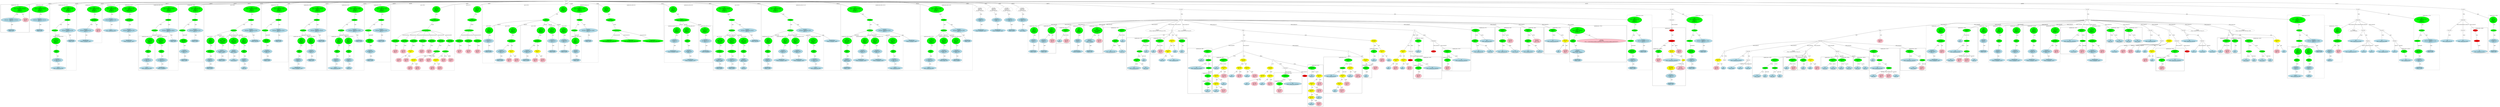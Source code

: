 strict graph "" {
	graph [bb="0,0,36928,1924.9"];
	node [label="\N"];
	subgraph cluster635 {
		graph [bb="27134,665.95,27377,901.03",
			label="rijndael_dec.c:169:15",
			lheight=0.21,
			lp="27256,889.53",
			lwidth=1.64
		];
		636	[fillcolor=lightblue,
			height=0.74639,
			label="ID
name: bp1",
			pos="27194,700.82",
			style=filled,
			width=1.4535];
		635	[fillcolor=green,
			height=0.74639,
			label="Assignment
op: =",
			pos="27200,843.16",
			style=filled,
			width=1.6106];
		635 -- 636	[label=lvalue,
			lp="27215,774.19",
			pos="27199,816.09 27198,790.89 27196,752.91 27195,727.75"];
		637	[fillcolor=lightblue,
			height=0.74639,
			label="ID
name: bp2",
			pos="27317,700.82",
			style=filled,
			width=1.4535];
		635 -- 637	[label=rvalue,
			lp="27280,774.19",
			pos="27220,817.72 27242,791.96 27275,751.64 27297,725.98"];
	}
	subgraph cluster642 {
		graph [bb="35664,665.95,36044,1658.6",
			label="rijndael_dec.c:173:6",
			lheight=0.21,
			lp="35854,1647.1",
			lwidth=1.56,
			style=dashed
		];
		647	[fillcolor=lightblue,
			height=0.74639,
			label="IdentifierType
names: ['void']",
			pos="35747,700.82",
			style="filled,dashed",
			width=1.9053];
		646	[fillcolor=lightblue,
			height=1.041,
			label="TypeDecl
declname: None
quals: []",
			pos="35747,843.16",
			style="filled,dashed",
			width=2.082];
		646 -- 647	[label=type,
			lp="35759,774.19",
			pos="35747,805.66 35747,781.29 35747,749.83 35747,727.95"];
		645	[fillcolor=green,
			height=1.041,
			label="Typename
name: None
quals: []",
			pos="35739,1000.7",
			style="filled,dashed",
			width=1.6303];
		645 -- 646	[label=type,
			lp="35756,916.53",
			pos="35741,963.25 35742,938.38 35744,905.56 35745,880.68"];
		644	[fillcolor=green,
			height=0.5,
			label=ParamList,
			pos="35719,1190.1",
			style="filled,dashed",
			width=1.3179];
		644 -- 645	[label="params[0]",
			lp="35757,1105.9",
			pos="35721,1171.8 35724,1141.6 35731,1078.4 35735,1038.1"];
		643	[fillcolor=green,
			height=0.5,
			label=FuncDecl,
			pos="35782,1379.5",
			style="filled,dashed",
			width=1.2457];
		643 -- 644	[label=args,
			lp="35768,1295.3",
			pos="35776,1361.5 35764,1325.9 35737,1243.8 35725,1208.2"];
		648	[fillcolor=lightblue,
			height=1.041,
			label="TypeDecl
declname: rijndael_dec_main
quals: []",
			pos="35910,1190.1",
			style="filled,dashed",
			width=3.4963];
		643 -- 648	[label=type,
			lp="35855,1295.3",
			pos="35793,1361.9 35814,1331.8 35858,1267.6 35885,1227.1"];
		649	[fillcolor=lightblue,
			height=0.74639,
			label="IdentifierType
names: ['void']",
			pos="35910,1000.7",
			style="filled,dashed",
			width=1.9053];
		648 -- 649	[label=type,
			lp="35922,1105.9",
			pos="35910,1152.5 35910,1115.8 35910,1060.1 35910,1027.7"];
		642	[fillcolor=green,
			height=1.6303,
			label="Decl
name: rijndael_dec_main
quals: []
storage: []
funcspec: []",
			pos="35782,1568.9",
			style="filled,dashed",
			width=3.0445];
		642 -- 643	[label=type,
			lp="35794,1484.7",
			pos="35782,1510.1 35782,1471.4 35782,1423 35782,1397.7"];
	}
	subgraph cluster632 {
		graph [bb="26896,665.95,27126,901.03",
			label="rijndael_dec.c:169:5",
			lheight=0.21,
			lp="27011,889.53",
			lwidth=1.56
		];
		633	[fillcolor=lightblue,
			height=0.74639,
			label="ID
name: tp",
			pos="26950,700.82",
			style=filled,
			width=1.2767];
		632	[fillcolor=green,
			height=0.74639,
			label="Assignment
op: =",
			pos="27060,843.16",
			style=filled,
			width=1.6106];
		632 -- 633	[label=lvalue,
			lp="27029,774.19",
			pos="27041,817.72 27021,791.8 26989,751.14 26969,725.52"];
		634	[fillcolor=lightblue,
			height=0.74639,
			label="ID
name: bp1",
			pos="27066,700.82",
			style=filled,
			width=1.4535];
		632 -- 634	[label=rvalue,
			lp="27081,774.19",
			pos="27061,816.09 27062,790.89 27064,752.91 27065,727.75"];
	}
	subgraph cluster493 {
		graph [bb="28475,808.29,28762,1469.2",
			label="rijndael_dec.c:123:17",
			lheight=0.21,
			lp="28618,1457.7",
			lwidth=1.64,
			style=dashed
		];
		496	[fillcolor=lightblue,
			height=0.74639,
			label="IdentifierType
names: ['unsigned', 'char']",
			pos="28594,843.16",
			style="filled,dashed",
			width=3.0838];
		495	[fillcolor=lightblue,
			height=1.041,
			label="TypeDecl
declname: inbuf1
quals: []",
			pos="28562,1000.7",
			style="filled,dashed",
			width=2.1999];
		495 -- 496	[label=type,
			lp="28592,916.53",
			pos="28570,963.25 28575,934.69 28583,895.67 28589,870.2"];
		494	[fillcolor=green,
			height=0.74639,
			label="ArrayDecl
dim_quals: []",
			pos="28690,1190.1",
			style="filled,dashed",
			width=1.7678];
		494 -- 495	[label=type,
			lp="28650,1105.9",
			pos="28673,1163.8 28650,1131.1 28611,1073.8 28586,1036.8"];
		497	[fillcolor=pink,
			height=1.041,
			label="Constant
type: int
value: 16",
			pos="28707,1000.7",
			style="filled,dashed",
			width=1.316];
		494 -- 497	[label=dim,
			lp="28709,1105.9",
			pos="28692,1163 28695,1130.6 28700,1074.9 28704,1038.2"];
		493	[fillcolor=green,
			height=1.6303,
			label="Decl
name: inbuf1
quals: []
storage: []
funcspec: []",
			pos="28691,1379.5",
			style="filled,dashed",
			width=1.7481];
		493 -- 494	[label=type,
			lp="28703,1295.3",
			pos="28691,1320.7 28691,1286.1 28690,1243.8 28690,1217.1"];
	}
	subgraph cluster638 {
		graph [bb="27385,665.95,27615,901.03",
			label="rijndael_dec.c:169:26",
			lheight=0.21,
			lp="27500,889.53",
			lwidth=1.64
		];
		639	[fillcolor=lightblue,
			height=0.74639,
			label="ID
name: bp2",
			pos="27445,700.82",
			style=filled,
			width=1.4535];
		638	[fillcolor=green,
			height=0.74639,
			label="Assignment
op: =",
			pos="27451,843.16",
			style=filled,
			width=1.6106];
		638 -- 639	[label=lvalue,
			lp="27466,774.19",
			pos="27450,816.09 27449,790.89 27447,752.91 27446,727.75"];
		640	[fillcolor=lightblue,
			height=0.74639,
			label="ID
name: tp",
			pos="27561,700.82",
			style=filled,
			width=1.2767];
		638 -- 640	[label=rvalue,
			lp="27527,774.19",
			pos="27470,817.72 27490,791.8 27522,751.14 27542,725.52"];
	}
	subgraph cluster530 {
		graph [bb="30254,797.69,30732,1437.4",
			label="rijndael_dec.c:129:3",
			lheight=0.21,
			lp="30493,1425.9",
			lwidth=1.56
		];
		531	[fillcolor=lightblue,
			height=0.74639,
			label="ID
name: i",
			pos="30311,1190.1",
			style=filled,
			width=1.1392];
		530	[fillcolor=green,
			height=0.74639,
			label="Assignment
op: =",
			pos="30320,1379.5",
			style=filled,
			width=1.6106];
		530 -- 531	[label=lvalue,
			lp="30334,1295.3",
			pos="30319,1352.4 30317,1316.7 30314,1253 30312,1217.2"];
		532	[fillcolor=green,
			height=0.5,
			label=FuncCall,
			pos="30413,1190.1",
			style=filled,
			width=1.1916];
		530 -- 532	[label=rvalue,
			lp="30381,1295.3",
			pos="30333,1353.2 30352,1314.4 30388,1241 30405,1207.9"];
		533	[fillcolor=lightblue,
			height=0.74639,
			label="ID
name: rijndael_dec_fread",
			pos="30383,1000.7",
			style=filled,
			width=3.0445];
		532 -- 533	[label=name,
			lp="30416,1105.9",
			pos="30410,1171.8 30405,1138.8 30393,1066.8 30387,1027.9"];
		534	[fillcolor=green,
			height=0.5,
			label=ExprList,
			pos="30552,1000.7",
			style=filled,
			width=1.1555];
		532 -- 534	[label=args,
			lp="30508,1105.9",
			pos="30429,1173.3 30448,1154.5 30479,1121.9 30502,1090.4 30519,1066.7 30535,1036.7 30544,1018.4"];
		535	[fillcolor=lightblue,
			height=0.74639,
			label="ID
name: inbuf2",
			pos="30325,843.16",
			style=filled,
			width=1.7481];
		534 -- 535	[label="exprs[0]",
			lp="30470,916.53",
			pos="30541,983.12 30532,970.24 30518,952.82 30502,942.03 30481,927.8 30471,933.42 30447,924.03 30424,915.1 30418,913.82 30397,901.03 \
30381,891.3 30365,878.58 30352,867.64"];
		536	[fillcolor=pink,
			height=1.041,
			label="Constant
type: int
value: 1",
			pos="30452,843.16",
			style=filled,
			width=1.2767];
		534 -- 536	[label="exprs[1]",
			lp="30525,916.53",
			pos="30541,983.08 30525,957.76 30494,909.1 30473,876.63"];
		537	[fillcolor=pink,
			height=1.041,
			label="Constant
type: int
value: 16",
			pos="30563,843.16",
			style=filled,
			width=1.316];
		534 -- 537	[label="exprs[2]",
			lp="30582,916.53",
			pos="30553,982.48 30555,958.04 30558,912.72 30560,880.62"];
		538	[fillcolor=lightblue,
			height=0.74639,
			label="ID
name: fin",
			pos="30676,843.16",
			style=filled,
			width=1.3356];
		534 -- 538	[label="exprs[3]",
			lp="30645,916.53",
			pos="30565,983.37 30587,955.83 30631,900.1 30657,868.13"];
	}
	subgraph cluster624 {
		graph [bb="26220,523.6,26684,901.03",
			label="rijndael_dec.c:166:7",
			lheight=0.21,
			lp="26452,889.53",
			lwidth=1.56
		];
		626	[fillcolor=lightblue,
			height=0.74639,
			label="ID
name: outbuf",
			pos="26291,558.47",
			style=filled,
			width=1.7481];
		625	[fillcolor=green,
			height=0.5,
			label=ArrayRef,
			pos="26413,700.82",
			style=filled,
			width=1.2277];
		625 -- 626	[label=name,
			lp="26376,631.84",
			pos="26399,683.72 26378,659.24 26337,612.48 26312,583.83"];
		627	[fillcolor=lightblue,
			height=0.74639,
			label="ID
name: i",
			pos="26413,558.47",
			style=filled,
			width=1.1392];
		625 -- 627	[label=subscript,
			lp="26438,631.84",
			pos="26413,682.61 26413,658.31 26413,613.75 26413,585.42"];
		624	[fillcolor=green,
			height=0.74639,
			label="Assignment
op: ^=",
			pos="26563,843.16",
			style=filled,
			width=1.6106];
		624 -- 625	[label=lvalue,
			lp="26514,774.19",
			pos="26538,818.67 26507,789.96 26456,742.15 26430,717.53"];
		628	[fillcolor=green,
			height=0.5,
			label=ArrayRef,
			pos="26563,700.82",
			style=filled,
			width=1.2277];
		624 -- 628	[label=rvalue,
			lp="26580,774.19",
			pos="26563,816.09 26563,787.71 26563,743.15 26563,718.91"];
		629	[fillcolor=lightblue,
			height=0.74639,
			label="ID
name: bp2",
			pos="26524,558.47",
			style=filled,
			width=1.4535];
		628 -- 629	[label=name,
			lp="26562,631.84",
			pos="26558,682.89 26552,658.61 26539,613.71 26531,585.28"];
		630	[fillcolor=lightblue,
			height=0.74639,
			label="ID
name: i",
			pos="26635,558.47",
			style=filled,
			width=1.1392];
		628 -- 630	[label=subscript,
			lp="26626,631.84",
			pos="26572,682.89 26584,658.32 26608,612.62 26622,584.26"];
	}
	subgraph cluster520 {
		graph [bb="30098,965.85,30246,1469.2",
			label="rijndael_dec.c:124:7",
			lheight=0.21,
			lp="30172,1457.7",
			lwidth=1.56,
			style=dashed
		];
		522	[fillcolor=lightblue,
			height=0.74639,
			label="IdentifierType
names: ['int']",
			pos="30172,1000.7",
			style="filled,dashed",
			width=1.8463];
		521	[fillcolor=lightblue,
			height=1.041,
			label="TypeDecl
declname: i
quals: []",
			pos="30169,1190.1",
			style="filled,dashed",
			width=1.5713];
		521 -- 522	[label=type,
			lp="30183,1105.9",
			pos="30170,1152.5 30170,1115.8 30171,1060.1 30172,1027.7"];
		520	[fillcolor=green,
			height=1.6303,
			label="Decl
name: i
quals: []
storage: []
funcspec: []",
			pos="30168,1379.5",
			style="filled,dashed",
			width=1.591];
		520 -- 521	[label=type,
			lp="30181,1295.3",
			pos="30168,1320.7 30168,1290.4 30169,1254.2 30169,1227.7"];
	}
	subgraph cluster292 {
		graph [bb="16718,965.85,17061,1437.4",
			label="rijndael_dec.c:67:3",
			lheight=0.21,
			lp="16890,1425.9",
			lwidth=1.46
		];
		294	[fillcolor=lightblue,
			height=0.74639,
			label="ID
name: rijndael_dec_fin",
			pos="16826,1000.7",
			style=filled,
			width=2.7891];
		293	[fillcolor=green,
			height=0.74639,
			label="StructRef
type: .",
			pos="16775,1190.1",
			style=filled,
			width=1.3356];
		293 -- 294	[label=name,
			lp="16814,1105.9",
			pos="16782,1163.4 16792,1127.8 16809,1063.5 16819,1027.7"];
		295	[fillcolor=lightblue,
			height=0.74639,
			label="ID
name: data",
			pos="16999,1000.7",
			style=filled,
			width=1.5124];
		293 -- 295	[label=field,
			lp="16934,1105.9",
			pos="16794,1165.5 16805,1154 16818,1140.7 16832,1131.4 16873,1104.2 16896,1120.7 16935,1090.4 16957,1073.2 16975,1046.6 16986,1026.9"];
		292	[fillcolor=green,
			height=0.74639,
			label="Assignment
op: =",
			pos="16947,1379.5",
			style=filled,
			width=1.6106];
		292 -- 293	[label=lvalue,
			lp="16869,1295.3",
			pos="16917,1356.3 16892,1337.6 16858,1309.2 16832,1279.8 16815,1260.1 16799,1234.7 16788,1216.2"];
		296	[fillcolor=lightblue,
			height=0.74639,
			label="ID
name: rijndael_dec_data",
			pos="16947,1190.1",
			style=filled,
			width=2.9463];
		292 -- 296	[label=rvalue,
			lp="16964,1295.3",
			pos="16947,1352.4 16947,1316.7 16947,1253 16947,1217.2"];
	}
	subgraph cluster516 {
		graph [bb="29852,808.29,30090,1469.2",
			label="rijndael_dec.c:123:71",
			lheight=0.21,
			lp="29971,1457.7",
			lwidth=1.64,
			style=dashed
		];
		519	[fillcolor=lightblue,
			height=0.74639,
			label="IdentifierType
names: ['unsigned', 'char']",
			pos="29971,843.16",
			style="filled,dashed",
			width=3.0838];
		518	[fillcolor=lightblue,
			height=1.041,
			label="TypeDecl
declname: tp
quals: []",
			pos="29981,1000.7",
			style="filled,dashed",
			width=1.7088];
		518 -- 519	[label=type,
			lp="29988,916.53",
			pos="29979,963.25 29977,934.69 29974,895.67 29973,870.2"];
		517	[fillcolor=green,
			height=0.74639,
			label="PtrDecl
quals: []",
			pos="29996,1190.1",
			style="filled,dashed",
			width=1.2178];
		517 -- 518	[label=type,
			lp="30002,1105.9",
			pos="29994,1163 29991,1130.6 29987,1074.9 29984,1038.2"];
		516	[fillcolor=green,
			height=1.6303,
			label="Decl
name: tp
quals: []
storage: []
funcspec: []",
			pos="29998,1379.5",
			style="filled,dashed",
			width=1.591];
		516 -- 517	[label=type,
			lp="30010,1295.3",
			pos="29997,1320.7 29997,1286.1 29997,1243.8 29996,1217.1"];
	}
	subgraph cluster450 {
		graph [label="rijndael_dec.c:110:7"];
	}
	subgraph cluster302 {
		graph [bb="16338,965.85,16710,1437.4",
			label="rijndael_dec.c:69:3",
			lheight=0.21,
			lp="16524,1425.9",
			lwidth=1.46
		];
		304	[fillcolor=lightblue,
			height=0.74639,
			label="ID
name: rijndael_dec_fin",
			pos="16446,1000.7",
			style=filled,
			width=2.7891];
		303	[fillcolor=green,
			height=0.74639,
			label="StructRef
type: .",
			pos="16538,1190.1",
			style=filled,
			width=1.3356];
		303 -- 304	[label=name,
			lp="16516,1105.9",
			pos="16526,1163.8 16508,1128.2 16476,1063.4 16459,1027.5"];
		305	[fillcolor=lightblue,
			height=0.74639,
			label="ID
name: cur_pos",
			pos="16633,1000.7",
			style=filled,
			width=1.9053];
		303 -- 305	[label=field,
			lp="16596,1105.9",
			pos="16551,1163.8 16569,1128.1 16602,1063.1 16620,1027.2"];
		302	[fillcolor=green,
			height=0.74639,
			label="Assignment
op: =",
			pos="16644,1379.5",
			style=filled,
			width=1.6106];
		302 -- 303	[label=lvalue,
			lp="16618,1295.3",
			pos="16630,1353.2 16609,1317.2 16572,1251.7 16552,1216"];
		306	[fillcolor=pink,
			height=1.041,
			label="Constant
type: int
value: 0",
			pos="16650,1190.1",
			style=filled,
			width=1.2767];
		302 -- 306	[label=rvalue,
			lp="16664,1295.3",
			pos="16645,1352.4 16646,1320 16648,1264.6 16649,1227.9"];
	}
	subgraph cluster512 {
		graph [bb="29606,808.29,29844,1469.2",
			label="rijndael_dec.c:123:65",
			lheight=0.21,
			lp="29725,1457.7",
			lwidth=1.64,
			style=dashed
		];
		515	[fillcolor=lightblue,
			height=0.74639,
			label="IdentifierType
names: ['unsigned', 'char']",
			pos="29725,843.16",
			style="filled,dashed",
			width=3.0838];
		514	[fillcolor=lightblue,
			height=1.041,
			label="TypeDecl
declname: bp2
quals: []",
			pos="29735,1000.7",
			style="filled,dashed",
			width=1.9053];
		514 -- 515	[label=type,
			lp="29742,916.53",
			pos="29733,963.25 29731,934.69 29728,895.67 29727,870.2"];
		513	[fillcolor=green,
			height=0.74639,
			label="PtrDecl
quals: []",
			pos="29750,1190.1",
			style="filled,dashed",
			width=1.2178];
		513 -- 514	[label=type,
			lp="29756,1105.9",
			pos="29748,1163 29745,1130.7 29741,1075.2 29738,1038.5"];
		512	[fillcolor=green,
			height=1.6303,
			label="Decl
name: bp2
quals: []
storage: []
funcspec: []",
			pos="29752,1379.5",
			style="filled,dashed",
			width=1.591];
		512 -- 513	[label=type,
			lp="29764,1295.3",
			pos="29751,1320.7 29751,1286.1 29751,1243.8 29750,1217.1"];
	}
	subgraph cluster479 {
		graph [bb="33778,515.6,34332,1658.6",
			label="rijndael_dec.c:121:6",
			lheight=0.21,
			lp="34055,1647.1",
			lwidth=1.56,
			style=dashed
		];
		subgraph cluster482 {
			graph [bb="33786,523.6,34022,1090.4",
				label="rijndael_dec.c:121:53",
				lheight=0.21,
				lp="33904,1078.9",
				lwidth=1.64,
				style=dashed
			];
			485	[fillcolor=lightblue,
				height=0.74639,
				label="Struct
name: rijndael_dec_FILE",
				pos="33904,558.47",
				style="filled,dashed",
				width=3.0641];
			484	[fillcolor=lightblue,
				height=1.041,
				label="TypeDecl
declname: fin
quals: []",
				pos="33911,700.82",
				style="filled,dashed",
				width=1.7874];
			484 -- 485	[label=type,
				lp="33920,631.84",
				pos="33909,663.31 33908,638.94 33906,607.48 33905,585.6"];
			483	[fillcolor=green,
				height=0.74639,
				label="PtrDecl
quals: []",
				pos="33930,843.16",
				style="filled,dashed",
				width=1.2178];
			483 -- 484	[label=type,
				lp="33934,774.19",
				pos="33926,816.09 33924,794.22 33919,762.72 33916,738.33"];
			482	[fillcolor=green,
				height=1.6303,
				label="Decl
name: fin
quals: []
storage: []
funcspec: []",
				pos="33940,1000.7",
				style="filled,dashed",
				width=1.591];
			482 -- 483	[label=type,
				lp="33947,916.53",
				pos="33936,941.8 33935,917.27 33933,889.91 33932,870.41"];
		}
		subgraph cluster486 {
			graph [bb="34030,523.6,34178,1090.4",
				label="rijndael_dec.c:121:70",
				lheight=0.21,
				lp="34104,1078.9",
				lwidth=1.64,
				style=dashed
			];
			489	[fillcolor=lightblue,
				height=0.74639,
				label="Struct
name: aes",
				pos="34104,558.47",
				style="filled,dashed",
				width=1.3946];
			488	[fillcolor=lightblue,
				height=1.041,
				label="TypeDecl
declname: ctx
quals: []",
				pos="34104,700.82",
				style="filled,dashed",
				width=1.8267];
			488 -- 489	[label=type,
				lp="34116,631.84",
				pos="34104,663.31 34104,638.94 34104,607.48 34104,585.6"];
			487	[fillcolor=green,
				height=0.74639,
				label="PtrDecl
quals: []",
				pos="34102,843.16",
				style="filled,dashed",
				width=1.2178];
			487 -- 488	[label=type,
				lp="34116,774.19",
				pos="34102,816.09 34103,794.22 34103,762.72 34103,738.33"];
			486	[fillcolor=green,
				height=1.6303,
				label="Decl
name: ctx
quals: []
storage: []
funcspec: []",
				pos="34099,1000.7",
				style="filled,dashed",
				width=1.591];
			486 -- 487	[label=type,
				lp="34113,916.53",
				pos="34100,941.8 34101,917.27 34101,889.91 34101,870.41"];
		}
		481	[fillcolor=green,
			height=0.5,
			label=ParamList,
			pos="33958,1190.1",
			style="filled,dashed",
			width=1.3179];
		481 -- 482	[label="params[0]",
			lp="33979,1105.9",
			pos="33956,1171.8 33954,1146.4 33949,1098 33946,1059.2"];
		481 -- 486	[label="params[1]",
			lp="34053,1105.9",
			pos="33971,1172.5 33991,1144.8 34034,1088.3 34064,1047.9"];
		480	[fillcolor=green,
			height=0.5,
			label=FuncDecl,
			pos="33958,1379.5",
			style="filled,dashed",
			width=1.2457];
		480 -- 481	[label=args,
			lp="33970,1295.3",
			pos="33958,1361.2 33958,1325.5 33958,1244 33958,1208.4"];
		490	[fillcolor=lightblue,
			height=1.041,
			label="TypeDecl
declname: rijndael_dec_decfile
quals: []",
			pos="34191,1190.1",
			style="filled,dashed",
			width=3.6534];
		480 -- 490	[label=type,
			lp="34080,1295.3",
			pos="33977,1363.1 34014,1333.3 34097,1266.9 34148,1225.9"];
		491	[fillcolor=lightblue,
			height=0.74639,
			label="IdentifierType
names: ['void']",
			pos="34255,1000.7",
			style="filled,dashed",
			width=1.9053];
		490 -- 491	[label=type,
			lp="34234,1105.9",
			pos="34203,1152.5 34216,1115.7 34235,1059.8 34246,1027.4"];
		479	[fillcolor=green,
			height=1.6303,
			label="Decl
name: rijndael_dec_decfile
quals: []
storage: []
funcspec: []",
			pos="33903,1568.9",
			style="filled,dashed",
			width=3.2213];
		479 -- 480	[label=type,
			lp="33941,1484.7",
			pos="33920,1510.6 33931,1471.7 33946,1422.7 33953,1397.4"];
	}
	subgraph cluster297 {
		graph [bb="15990,965.85,16330,1437.4",
			label="rijndael_dec.c:68:3",
			lheight=0.21,
			lp="16160,1425.9",
			lwidth=1.46
		];
		299	[fillcolor=lightblue,
			height=0.74639,
			label="ID
name: rijndael_dec_fin",
			pos="16098,1000.7",
			style=filled,
			width=2.7891];
		298	[fillcolor=green,
			height=0.74639,
			label="StructRef
type: .",
			pos="16132,1190.1",
			style=filled,
			width=1.3356];
		298 -- 299	[label=name,
			lp="16134,1105.9",
			pos="16127,1163 16121,1127.3 16109,1063.6 16103,1027.9"];
		300	[fillcolor=lightblue,
			height=0.74639,
			label="ID
name: size",
			pos="16269,1000.7",
			style=filled,
			width=1.4731];
		298 -- 300	[label=field,
			lp="16214,1105.9",
			pos="16151,1165 16166,1145.1 16188,1116.1 16207,1090.4 16223,1069 16240,1044.3 16252,1026.4"];
		297	[fillcolor=green,
			height=0.74639,
			label="Assignment
op: =",
			pos="16260,1379.5",
			style=filled,
			width=1.6106];
		297 -- 298	[label=lvalue,
			lp="16222,1295.3",
			pos="16242,1353.6 16227,1333.8 16206,1305.3 16189,1279.8 16174,1258.5 16159,1233.7 16147,1215.8"];
		301	[fillcolor=pink,
			height=1.041,
			label="Constant
type: int
value: 32768",
			pos="16260,1190.1",
			style=filled,
			width=1.7088];
		297 -- 301	[label=rvalue,
			lp="16277,1295.3",
			pos="16260,1352.4 16260,1320 16260,1264.6 16260,1227.9"];
	}
	subgraph cluster508 {
		graph [bb="29360,808.29,29598,1469.2",
			label="rijndael_dec.c:123:59",
			lheight=0.21,
			lp="29479,1457.7",
			lwidth=1.64,
			style=dashed
		];
		511	[fillcolor=lightblue,
			height=0.74639,
			label="IdentifierType
names: ['unsigned', 'char']",
			pos="29479,843.16",
			style="filled,dashed",
			width=3.0838];
		510	[fillcolor=lightblue,
			height=1.041,
			label="TypeDecl
declname: bp1
quals: []",
			pos="29489,1000.7",
			style="filled,dashed",
			width=1.9053];
		510 -- 511	[label=type,
			lp="29496,916.53",
			pos="29487,963.25 29485,934.69 29482,895.67 29481,870.2"];
		509	[fillcolor=green,
			height=0.74639,
			label="PtrDecl
quals: []",
			pos="29504,1190.1",
			style="filled,dashed",
			width=1.2178];
		509 -- 510	[label=type,
			lp="29510,1105.9",
			pos="29502,1163 29499,1130.7 29495,1075.2 29492,1038.5"];
		508	[fillcolor=green,
			height=1.6303,
			label="Decl
name: bp1
quals: []
storage: []
funcspec: []",
			pos="29506,1379.5",
			style="filled,dashed",
			width=1.591];
		508 -- 509	[label=type,
			lp="29518,1295.3",
			pos="29505,1320.7 29505,1286.1 29505,1243.8 29504,1217.1"];
	}
	subgraph cluster503 {
		graph [bb="29065,808.29,29352,1469.2",
			label="rijndael_dec.c:123:45",
			lheight=0.21,
			lp="29208,1457.7",
			lwidth=1.64,
			style=dashed
		];
		506	[fillcolor=lightblue,
			height=0.74639,
			label="IdentifierType
names: ['unsigned', 'char']",
			pos="29184,843.16",
			style="filled,dashed",
			width=3.0838];
		505	[fillcolor=lightblue,
			height=1.041,
			label="TypeDecl
declname: outbuf
quals: []",
			pos="29152,1000.7",
			style="filled,dashed",
			width=2.1999];
		505 -- 506	[label=type,
			lp="29182,916.53",
			pos="29160,963.25 29165,934.69 29173,895.67 29179,870.2"];
		504	[fillcolor=green,
			height=0.74639,
			label="ArrayDecl
dim_quals: []",
			pos="29280,1190.1",
			style="filled,dashed",
			width=1.7678];
		504 -- 505	[label=type,
			lp="29240,1105.9",
			pos="29263,1163.8 29240,1131.1 29201,1073.8 29176,1036.8"];
		507	[fillcolor=pink,
			height=1.041,
			label="Constant
type: int
value: 16",
			pos="29297,1000.7",
			style="filled,dashed",
			width=1.316];
		504 -- 507	[label=dim,
			lp="29299,1105.9",
			pos="29282,1163 29285,1130.6 29290,1074.9 29294,1038.2"];
		503	[fillcolor=green,
			height=1.6303,
			label="Decl
name: outbuf
quals: []
storage: []
funcspec: []",
			pos="29281,1379.5",
			style="filled,dashed",
			width=1.7481];
		503 -- 504	[label=type,
			lp="29293,1295.3",
			pos="29281,1320.7 29281,1286.1 29280,1243.8 29280,1217.1"];
	}
	subgraph cluster557 {
		graph [bb="30740,955.25,31120,1437.4",
			label="rijndael_dec.c:140:3",
			lheight=0.21,
			lp="30930,1425.9",
			lwidth=1.56
		];
		558	[fillcolor=lightblue,
			height=0.74639,
			label="ID
name: rijndael_dec_checksum",
			pos="30877,1190.1",
			style=filled,
			width=3.5748];
		557	[fillcolor=green,
			height=0.74639,
			label="Assignment
op: +=",
			pos="30877,1379.5",
			style=filled,
			width=1.6106];
		557 -- 558	[label=lvalue,
			lp="30894,1295.3",
			pos="30877,1352.4 30877,1316.7 30877,1253 30877,1217.2"];
		559	[fillcolor=green,
			height=0.5,
			label=ArrayRef,
			pos="31068,1190.1",
			style=filled,
			width=1.2277];
		557 -- 559	[label=rvalue,
			lp="31023,1295.3",
			pos="30913,1358.3 30943,1340.4 30985,1312.2 31015,1279.8 31035,1257.9 31051,1227.1 31060,1208.2"];
		560	[fillcolor=lightblue,
			height=0.74639,
			label="ID
name: outbuf",
			pos="30935,1000.7",
			style=filled,
			width=1.7481];
		559 -- 560	[label=name,
			lp="31030,1105.9",
			pos="31056,1172.5 31033,1139.5 30980,1065.7 30953,1026.8"];
		561	[fillcolor=pink,
			height=1.041,
			label="Constant
type: int
value: 15",
			pos="31063,1000.7",
			style=filled,
			width=1.316];
		559 -- 561	[label=subscript,
			lp="31090,1105.9",
			pos="31068,1171.8 31067,1141.6 31065,1078.8 31064,1038.5"];
	}
	subgraph cluster550 {
		graph [label="rijndael_dec.c:134:5"];
	}
	subgraph cluster498 {
		graph [bb="28770,808.29,29057,1469.2",
			label="rijndael_dec.c:123:31",
			lheight=0.21,
			lp="28914,1457.7",
			lwidth=1.64,
			style=dashed
		];
		501	[fillcolor=lightblue,
			height=0.74639,
			label="IdentifierType
names: ['unsigned', 'char']",
			pos="28889,843.16",
			style="filled,dashed",
			width=3.0838];
		500	[fillcolor=lightblue,
			height=1.041,
			label="TypeDecl
declname: inbuf2
quals: []",
			pos="28857,1000.7",
			style="filled,dashed",
			width=2.1999];
		500 -- 501	[label=type,
			lp="28887,916.53",
			pos="28865,963.25 28870,934.69 28878,895.67 28884,870.2"];
		499	[fillcolor=green,
			height=0.74639,
			label="ArrayDecl
dim_quals: []",
			pos="28985,1190.1",
			style="filled,dashed",
			width=1.7678];
		499 -- 500	[label=type,
			lp="28945,1105.9",
			pos="28968,1163.8 28945,1131.1 28906,1073.8 28881,1036.8"];
		502	[fillcolor=pink,
			height=1.041,
			label="Constant
type: int
value: 16",
			pos="29002,1000.7",
			style="filled,dashed",
			width=1.316];
		499 -- 502	[label=dim,
			lp="29004,1105.9",
			pos="28987,1163 28990,1130.6 28995,1074.9 28999,1038.2"];
		498	[fillcolor=green,
			height=1.6303,
			label="Decl
name: inbuf2
quals: []
storage: []
funcspec: []",
			pos="28986,1379.5",
			style="filled,dashed",
			width=1.7481];
		498 -- 499	[label=type,
			lp="28998,1295.3",
			pos="28986,1320.7 28986,1286.1 28985,1243.8 28985,1217.1"];
	}
	subgraph cluster451 {
		graph [bb="15609,955.25,15982,1437.4",
			label="rijndael_dec.c:113:3",
			lheight=0.21,
			lp="15796,1425.9",
			lwidth=1.56
		];
		452	[fillcolor=lightblue,
			height=0.74639,
			label="ID
name: rijndael_dec_key_len",
			pos="15737,1190.1",
			style=filled,
			width=3.3391];
		451	[fillcolor=green,
			height=0.74639,
			label="Assignment
op: =",
			pos="15916,1379.5",
			style=filled,
			width=1.6106];
		451 -- 452	[label=lvalue,
			lp="15860,1295.3",
			pos="15893,1354.8 15859,1319.3 15796,1252.8 15761,1216.4"];
		453	[fillcolor=yellow,
			height=0.74639,
			label="BinaryOp
op: /",
			pos="15925,1190.1",
			style=filled,
			width=1.3749];
		451 -- 453	[label=rvalue,
			lp="15938,1295.3",
			pos="15917,1352.4 15919,1316.7 15922,1253 15924,1217.2"];
		454	[fillcolor=lightblue,
			height=0.74639,
			label="ID
name: i",
			pos="15822,1000.7",
			style=filled,
			width=1.1392];
		453 -- 454	[label=left,
			lp="15892,1105.9",
			pos="15911,1164.2 15892,1128.3 15855,1062.2 15836,1026.4"];
		455	[fillcolor=pink,
			height=1.041,
			label="Constant
type: int
value: 2",
			pos="15927,1000.7",
			style=filled,
			width=1.2767];
		453 -- 455	[label=right,
			lp="15939,1105.9",
			pos="15925,1163 15926,1130.7 15926,1075.2 15927,1038.5"];
	}
	subgraph cluster466 {
		graph [bb="24383,381.25,24871,1428.5",
			label="rijndael_dec.c:118:3",
			lheight=0.21,
			lp="24627,1417",
			lwidth=1.56
		];
		subgraph cluster476 {
			graph [bb="24391,797.69,24525,1058.6",
				label="rijndael_dec.c:118:62",
				lheight=0.21,
				lp="24458,1047.1",
				lwidth=1.64,
				style=dashed
			];
			477	[fillcolor=pink,
				height=1.041,
				label="Constant
type: int
value: 1",
				pos="24469,843.16",
				style=filled,
				width=1.2767];
			476	[fillcolor=green,
				height=0.74639,
				label="UnaryOp
op: -",
				pos="24469,1000.7",
				style=filled,
				width=1.316];
			476 -- 477	[label=expr,
				lp="24466,916.53",
				pos="24461,974.02 24456,955.92 24451,931.07 24454,909.03 24455,899.5 24457,889.33 24459,879.94"];
		}
		469	[fillcolor=lightblue,
			height=0.74639,
			label="ID
name: rijndael_dec_checksum",
			pos="24662,843.16",
			style=filled,
			width=3.5748];
		468	[fillcolor=yellow,
			height=0.74639,
			label="BinaryOp
op: ==",
			pos="24662,1000.7",
			style=filled,
			width=1.3749];
		468 -- 469	[label=left,
			lp="24672,916.53",
			pos="24662,973.69 24662,944.97 24662,899.04 24662,870.29"];
		470	[fillcolor=yellow,
			height=0.5,
			label=Cast,
			pos="24836,843.16",
			style=filled,
			width=0.75];
		468 -- 470	[label=right,
			lp="24803,916.53",
			pos="24683,976.09 24693,964.91 24706,951.88 24720,942.03 24752,918.56 24770,927.97 24800,901.03 24813,889.61 24822,872.88 24829,860.52"];
		471	[fillcolor=yellow,
			height=1.041,
			label="Typename
name: None
quals: []",
			pos="24654,700.82",
			style=filled,
			width=1.6303];
		470 -- 471	[label=to_type,
			lp="24792,774.19",
			pos="24829,825.63 24822,813.94 24813,798.79 24800,789.69 24789,781.93 24784,786.32 24771,781.69 24748,773.35 24742,771.62 24722,758.69 \
24710,750.99 24698,741.38 24687,732.26"];
		474	[fillcolor=pink,
			height=1.041,
			label="Constant
type: int
value: 262180",
			pos="24797,700.82",
			style=filled,
			width=1.8463];
		470 -- 474	[label=expr,
			lp="24832,774.19",
			pos="24831,825.23 24825,803.73 24815,766.03 24807,737.94"];
		472	[fillcolor=lightblue,
			height=1.041,
			label="TypeDecl
declname: None
quals: []",
			pos="24654,558.47",
			style=filled,
			width=2.082];
		471 -- 472	[label=type,
			lp="24666,631.84",
			pos="24654,663.31 24654,642.68 24654,616.96 24654,596.28"];
		473	[fillcolor=lightblue,
			height=0.74639,
			label="IdentifierType
names: ['int']",
			pos="24654,416.12",
			style="filled,dashed",
			width=1.8463];
		472 -- 473	[label=type,
			lp="24666,489.49",
			pos="24654,520.96 24654,496.6 24654,465.13 24654,443.26"];
		467	[fillcolor=red,
			height=0.5,
			label=TernaryOp,
			pos="24662,1190.1",
			style=filled,
			width=1.3721];
		467 -- 476	[label=iffalse,
			lp="24561,1105.9",
			pos="24635,1175 24604,1158.1 24554,1127.3 24520,1090.4 24503,1071.6 24489,1045.9 24480,1027"];
		467 -- 468	[label=cond,
			lp="24676,1105.9",
			pos="24662,1171.8 24662,1138.8 24662,1066.8 24662,1027.9"];
		475	[fillcolor=pink,
			height=1.041,
			label="Constant
type: int
value: 0",
			pos="24775,1000.7",
			style=filled,
			width=1.2767];
		467 -- 475	[label=iftrue,
			lp="24731,1105.9",
			pos="24672,1172.5 24691,1141.7 24731,1075.2 24755,1034.9"];
		466	[fillcolor=red,
			height=0.5,
			label=Return,
			pos="24662,1379.5",
			style=filled,
			width=0.95686];
		466 -- 467	[label=expr,
			lp="24674,1295.3",
			pos="24662,1361.2 24662,1325.5 24662,1244 24662,1208.4"];
	}
	subgraph cluster457 {
		graph [bb="24879,665.95,25265,1658.6",
			label="rijndael_dec.c:116:5",
			lheight=0.21,
			lp="25072,1647.1",
			lwidth=1.56,
			style=dashed
		];
		462	[fillcolor=lightblue,
			height=0.74639,
			label="IdentifierType
names: ['void']",
			pos="24962,700.82",
			style="filled,dashed",
			width=1.9053];
		461	[fillcolor=lightblue,
			height=1.041,
			label="TypeDecl
declname: None
quals: []",
			pos="24962,843.16",
			style="filled,dashed",
			width=2.082];
		461 -- 462	[label=type,
			lp="24974,774.19",
			pos="24962,805.66 24962,781.29 24962,749.83 24962,727.95"];
		460	[fillcolor=green,
			height=1.041,
			label="Typename
name: None
quals: []",
			pos="24954,1000.7",
			style="filled,dashed",
			width=1.6303];
		460 -- 461	[label=type,
			lp="24971,916.53",
			pos="24956,963.25 24957,938.38 24959,905.56 24960,880.68"];
		459	[fillcolor=green,
			height=0.5,
			label=ParamList,
			pos="24934,1190.1",
			style="filled,dashed",
			width=1.3179];
		459 -- 460	[label="params[0]",
			lp="24972,1105.9",
			pos="24936,1171.8 24939,1141.6 24946,1078.4 24950,1038.1"];
		458	[fillcolor=green,
			height=0.5,
			label=FuncDecl,
			pos="25000,1379.5",
			style="filled,dashed",
			width=1.2457];
		458 -- 459	[label=args,
			lp="24984,1295.3",
			pos="24994,1361.5 24981,1325.9 24953,1243.8 24940,1208.2"];
		463	[fillcolor=lightblue,
			height=1.041,
			label="TypeDecl
declname: rijndael_dec_return
quals: []",
			pos="25128,1190.1",
			style="filled,dashed",
			width=3.5748];
		458 -- 463	[label=type,
			lp="25073,1295.3",
			pos="25011,1361.9 25032,1331.8 25076,1267.6 25103,1227.1"];
		464	[fillcolor=lightblue,
			height=0.74639,
			label="IdentifierType
names: ['int']",
			pos="25128,1000.7",
			style="filled,dashed",
			width=1.8463];
		463 -- 464	[label=type,
			lp="25140,1105.9",
			pos="25128,1152.5 25128,1115.8 25128,1060.1 25128,1027.7"];
		457	[fillcolor=green,
			height=1.6303,
			label="Decl
name: rijndael_dec_return
quals: []
storage: []
funcspec: []",
			pos="25000,1568.9",
			style="filled,dashed",
			width=3.1427];
		457 -- 458	[label=type,
			lp="25012,1484.7",
			pos="25000,1510.1 25000,1471.4 25000,1423 25000,1397.7"];
	}
	subgraph cluster546 {
		graph [bb="31815,647.34,32231,1058.6",
			label="rijndael_dec.c:133:5",
			lheight=0.21,
			lp="32023,1047.1",
			lwidth=1.56
		];
		subgraph cluster548 {
			graph [bb="31823,655.34,31957,901.03",
				label="rijndael_dec.c:133:30",
				lheight=0.21,
				lp="31890,889.53",
				lwidth=1.64,
				style=dashed
			];
			549	[fillcolor=pink,
				height=1.041,
				label="Constant
type: int
value: 10",
				pos="31891,700.82",
				style=filled,
				width=1.316];
			548	[fillcolor=green,
				height=0.74639,
				label="UnaryOp
op: -",
				pos="31891,843.16",
				style=filled,
				width=1.316];
			548 -- 549	[label=expr,
				lp="31904,774.19",
				pos="31891,816.09 31891,794.22 31891,762.72 31891,738.33"];
		}
		547	[fillcolor=lightblue,
			height=0.74639,
			label="ID
name: rijndael_dec_checksum",
			pos="32094,843.16",
			style=filled,
			width=3.5748];
		546	[fillcolor=green,
			height=0.74639,
			label="Assignment
op: =",
			pos="31891,1000.7",
			style=filled,
			width=1.6106];
		546 -- 548	[label=rvalue,
			lp="31908,916.53",
			pos="31891,973.69 31891,944.97 31891,899.04 31891,870.29"];
		546 -- 547	[label=lvalue,
			lp="32022,916.53",
			pos="31920,977.44 31957,948.79 32022,899.18 32061,869.24"];
	}
	subgraph cluster229 {
		graph [bb="10784,1344.6,11200,1847.9",
			label="rijndael_dec.c:53:5",
			lheight=0.21,
			lp="10992,1836.4",
			lwidth=1.46
		];
		231	[fillcolor=lightblue,
			height=0.74639,
			label="IdentifierType
names: ['int']",
			pos="10937,1379.5",
			style="filled,dashed",
			width=1.8463];
		230	[fillcolor=lightblue,
			height=1.041,
			label="TypeDecl
declname: rijndael_dec_checksum
quals: []",
			pos="10937,1568.9",
			style=filled,
			width=4.0266];
		230 -- 231	[label=type,
			lp="10949,1484.7",
			pos="10937,1531.3 10937,1494.5 10937,1438.8 10937,1406.4"];
		229	[fillcolor=green,
			height=1.6303,
			label="Decl
name: rijndael_dec_checksum
quals: []
storage: []
funcspec: []",
			pos="10937,1758.2",
			style=filled,
			width=3.5748];
		229 -- 230	[label=type,
			lp="10949,1674.1",
			pos="10937,1699.5 10937,1669.2 10937,1632.9 10937,1606.5"];
		232	[fillcolor=pink,
			height=1.041,
			label="Constant
type: int
value: 0",
			pos="11146,1568.9",
			style=filled,
			width=1.2767];
		229 -- 232	[label=init,
			lp="11090,1674.1",
			pos="11020,1713.3 11045,1698 11070,1679.4 11091,1658.6 11107,1642.7 11120,1621.6 11130,1604"];
	}
	subgraph cluster219 {
		graph [bb="9964,1344.6,10252,1847.9",
			label="rijndael_dec.c:48:5",
			lheight=0.21,
			lp="10108,1836.4",
			lwidth=1.46,
			style=dashed
		];
		221	[fillcolor=lightblue,
			height=0.74639,
			label="IdentifierType
names: ['int']",
			pos="10108,1379.5",
			style="filled,dashed",
			width=1.8463];
		220	[fillcolor=lightblue,
			height=1.041,
			label="TypeDecl
declname: rijndael_dec_key_len
quals: []",
			pos="10108,1568.9",
			style="filled,dashed",
			width=3.7909];
		220 -- 221	[label=type,
			lp="10120,1484.7",
			pos="10108,1531.3 10108,1494.5 10108,1438.8 10108,1406.4"];
		219	[fillcolor=green,
			height=1.6303,
			label="Decl
name: rijndael_dec_key_len
quals: []
storage: []
funcspec: []",
			pos="10116,1758.2",
			style="filled,dashed",
			width=3.3391];
		219 -- 220	[label=type,
			lp="10125,1674.1",
			pos="10114,1699.5 10112,1669.2 10111,1632.9 10110,1606.5"];
	}
	subgraph cluster205 {
		graph [bb="9187,657.95,9579,1847.9",
			label="rijndael_dec_libc.h:22:5",
			lheight=0.21,
			lp="9383,1836.4",
			lwidth=1.85,
			style=dashed
		];
		subgraph cluster208 {
			graph [bb="9195,665.95,9431,1279.8",
				label="rijndael_dec_libc.h:22:50",
				lheight=0.21,
				lp="9313,1268.3",
				lwidth=1.93,
				style=dashed
			];
			211	[fillcolor=lightblue,
				height=0.74639,
				label="Struct
name: rijndael_dec_FILE",
				pos="9313,700.82",
				style="filled,dashed",
				width=3.0641];
			210	[fillcolor=lightblue,
				height=1.041,
				label="TypeDecl
declname: stream
quals: []",
				pos="9298,843.16",
				style="filled,dashed",
				width=2.2195];
			210 -- 211	[label=type,
				lp="9318,774.19",
				pos="9301.9,805.66 9304.5,781.29 9307.9,749.83 9310.2,727.95"];
			209	[fillcolor=green,
				height=0.74639,
				label="PtrDecl
quals: []",
				pos="9284,1000.7",
				style="filled,dashed",
				width=1.2178];
			209 -- 210	[label=type,
				lp="9304,916.53",
				pos="9286.3,973.69 9288.6,948.26 9292.1,909.32 9294.7,880.78"];
			208	[fillcolor=green,
				height=1.6303,
				label="Decl
name: stream
quals: []
storage: []
funcspec: []",
				pos="9275,1190.1",
				style="filled,dashed",
				width=1.7874];
			208 -- 209	[label=type,
				lp="9292,1105.9",
				pos="9277.8,1131.4 9279.4,1096.7 9281.5,1054.4 9282.8,1027.7"];
		}
		207	[fillcolor=green,
			height=0.5,
			label=ParamList,
			pos="9262,1379.5",
			style="filled,dashed",
			width=1.3179];
		207 -- 208	[label="params[0]",
			lp="9297,1295.3",
			pos="9263.2,1361.2 9265,1335.9 9268.3,1287.7 9271,1249"];
		206	[fillcolor=green,
			height=0.5,
			label=FuncDecl,
			pos="9449,1568.9",
			style="filled,dashed",
			width=1.2457];
		206 -- 207	[label=args,
			lp="9352.5,1484.7",
			pos="9424.7,1553.4 9396.7,1535.9 9350.4,1504.4 9318,1469.2 9297.5,1446.9 9280.1,1416.2 9270.3,1397.4"];
		212	[fillcolor=lightblue,
			height=1.041,
			label="TypeDecl
declname: rijndael_dec_feof
quals: []",
			pos="9449,1379.5",
			style="filled,dashed",
			width=3.3784];
		206 -- 212	[label=type,
			lp="9461,1484.7",
			pos="9449,1550.6 9449,1520.4 9449,1457.5 9449,1417.3"];
		213	[fillcolor=lightblue,
			height=0.74639,
			label="IdentifierType
names: ['int']",
			pos="9505,1190.1",
			style="filled,dashed",
			width=1.8463];
		212 -- 213	[label=type,
			lp="9488,1295.3",
			pos="9459.9,1341.9 9470.9,1305.2 9487.6,1249.5 9497.2,1217"];
		205	[fillcolor=green,
			height=1.6303,
			label="Decl
name: rijndael_dec_feof
quals: []
storage: []
funcspec: []",
			pos="9458,1758.2",
			style="filled,dashed",
			width=2.9266];
		205 -- 206	[label=type,
			lp="9467,1674.1",
			pos="9455.2,1699.5 9453.4,1660.8 9451,1612.4 9449.8,1587.1"];
	}
	subgraph cluster214 {
		graph [bb="9587,1155.2,9956,1847.9",
			label="rijndael_dec.c:47:15",
			lheight=0.21,
			lp="9771.5,1836.4",
			lwidth=1.56,
			style=dashed
		];
		217	[fillcolor=lightblue,
			height=0.74639,
			label="IdentifierType
names: ['unsigned', 'char']",
			pos="9715,1190.1",
			style="filled,dashed",
			width=3.0838];
		216	[fillcolor=lightblue,
			height=1.041,
			label="TypeDecl
declname: rijndael_dec_key
quals: []",
			pos="9715,1379.5",
			style="filled,dashed",
			width=3.3391];
		216 -- 217	[label=type,
			lp="9727,1295.3",
			pos="9715,1341.9 9715,1305.2 9715,1249.5 9715,1217"];
		215	[fillcolor=green,
			height=0.74639,
			label="ArrayDecl
dim_quals: []",
			pos="9844,1568.9",
			style="filled,dashed",
			width=1.7678];
		215 -- 216	[label=type,
			lp="9804,1484.7",
			pos="9826.9,1543 9804.5,1510.5 9765.3,1453.5 9739.7,1416.4"];
		218	[fillcolor=pink,
			height=1.041,
			label="Constant
type: int
value: 32",
			pos="9901,1379.5",
			style="filled,dashed",
			width=1.316];
		215 -- 218	[label=dim,
			lp="9882,1484.7",
			pos="9851.9,1541.8 9861.9,1509.1 9879,1452.9 9890.1,1416.2"];
		214	[fillcolor=green,
			height=1.6303,
			label="Decl
name: rijndael_dec_key
quals: []
storage: []
funcspec: []",
			pos="9844,1758.2",
			style="filled,dashed",
			width=2.8874];
		214 -- 215	[label=type,
			lp="9856,1674.1",
			pos="9844,1699.5 9844,1664.9 9844,1622.5 9844,1595.9"];
	}
	subgraph cluster226 {
		graph [bb="10528,1344.6,10776,1847.9",
			label="rijndael_dec.c:51:26",
			lheight=0.21,
			lp="10652,1836.4",
			lwidth=1.56,
			style=dashed
		];
		228	[fillcolor=lightblue,
			height=0.74639,
			label="Struct
name: rijndael_dec_FILE",
			pos="10652,1379.5",
			style="filled,dashed",
			width=3.0641];
		227	[fillcolor=lightblue,
			height=1.041,
			label="TypeDecl
declname: rijndael_dec_fin
quals: []",
			pos="10652,1568.9",
			style="filled,dashed",
			width=3.2213];
		227 -- 228	[label=type,
			lp="10664,1484.7",
			pos="10652,1531.3 10652,1494.5 10652,1438.8 10652,1406.4"];
		226	[fillcolor=green,
			height=1.6303,
			label="Decl
name: rijndael_dec_fin
quals: []
storage: []
funcspec: []",
			pos="10664,1758.2",
			style="filled,dashed",
			width=2.7891];
		226 -- 227	[label=type,
			lp="10672,1674.1",
			pos="10660,1699.5 10658,1669.2 10656,1632.9 10654,1606.5"];
	}
	subgraph cluster222 {
		graph [bb="10260,1155.2,10520,1847.9",
			label="rijndael_dec.c:50:22",
			lheight=0.21,
			lp="10390,1836.4",
			lwidth=1.56,
			style=dashed
		];
		225	[fillcolor=lightblue,
			height=0.74639,
			label="IdentifierType
names: ['unsigned', 'char']",
			pos="10390,1190.1",
			style="filled,dashed",
			width=3.0838];
		224	[fillcolor=lightblue,
			height=1.041,
			label="TypeDecl
declname: rijndael_dec_data
quals: []",
			pos="10390,1379.5",
			style="filled,dashed",
			width=3.398];
		224 -- 225	[label=type,
			lp="10402,1295.3",
			pos="10390,1341.9 10390,1305.2 10390,1249.5 10390,1217"];
		223	[fillcolor=green,
			height=0.74639,
			label="ArrayDecl
dim_quals: []",
			pos="10396,1568.9",
			style="filled,dashed",
			width=1.7678];
		223 -- 224	[label=type,
			lp="10406,1484.7",
			pos="10395,1541.8 10394,1509.4 10392,1454 10391,1417.3"];
		222	[fillcolor=green,
			height=1.6303,
			label="Decl
name: rijndael_dec_data
quals: []
storage: ['extern']
funcspec: []",
			pos="10398,1758.2",
			style="filled,dashed",
			width=2.9463];
		222 -- 223	[label=type,
			lp="10410,1674.1",
			pos="10397,1699.5 10397,1664.9 10397,1622.5 10396,1595.9"];
	}
	subgraph cluster192 {
		graph [bb="8591,657.95,9179,1847.9",
			label="rijndael_dec_libc.h:20:5",
			lheight=0.21,
			lp="8885,1836.4",
			lwidth=1.85,
			style=dashed
		];
		subgraph cluster195 {
			graph [bb="8599,665.95,8835,1279.8",
				label="rijndael_dec_libc.h:20:52",
				lheight=0.21,
				lp="8717,1268.3",
				lwidth=1.93,
				style=dashed
			];
			198	[fillcolor=lightblue,
				height=0.74639,
				label="Struct
name: rijndael_dec_FILE",
				pos="8717,700.82",
				style="filled,dashed",
				width=3.0641];
			197	[fillcolor=lightblue,
				height=1.041,
				label="TypeDecl
declname: stream
quals: []",
				pos="8726,843.16",
				style="filled,dashed",
				width=2.2195];
			197 -- 198	[label=type,
				lp="8735,774.19",
				pos="8723.7,805.66 8722.1,781.29 8720.1,749.83 8718.7,727.95"];
			196	[fillcolor=green,
				height=0.74639,
				label="PtrDecl
quals: []",
				pos="8738,1000.7",
				style="filled,dashed",
				width=1.2178];
			196 -- 197	[label=type,
				lp="8744,916.53",
				pos="8736,973.69 8734,948.26 8731,909.32 8728.8,880.78"];
			195	[fillcolor=green,
				height=1.6303,
				label="Decl
name: stream
quals: []
storage: []
funcspec: []",
				pos="8762,1190.1",
				style="filled,dashed",
				width=1.7874];
			195 -- 196	[label=type,
				lp="8765,1105.9",
				pos="8754.6,1131.6 8750.2,1097 8744.8,1054.5 8741.3,1027.8"];
		}
		subgraph cluster199 {
			graph [bb="8843,665.95,9031,1279.8",
				label="rijndael_dec_libc.h:21:39",
				lheight=0.21,
				lp="8937,1268.3",
				lwidth=1.93,
				style=dashed
			];
			202	[fillcolor=lightblue,
				height=0.74639,
				label="IdentifierType
names: ['unsigned']",
				pos="8937,700.82",
				style="filled,dashed",
				width=2.3963];
			201	[fillcolor=lightblue,
				height=1.041,
				label="TypeDecl
declname: position
quals: []",
				pos="8936,843.16",
				style="filled,dashed",
				width=2.357];
			201 -- 202	[label=type,
				lp="8949,774.19",
				pos="8936.3,805.66 8936.4,781.29 8936.7,749.83 8936.8,727.95"];
			200	[fillcolor=green,
				height=0.74639,
				label="PtrDecl
quals: []",
				pos="8933,1000.7",
				style="filled,dashed",
				width=1.2178];
			200 -- 201	[label=type,
				lp="8947,916.53",
				pos="8933.5,973.69 8934,948.26 8934.7,909.32 8935.3,880.78"];
			199	[fillcolor=green,
				height=1.6303,
				label="Decl
name: position
quals: []
storage: []
funcspec: []",
				pos="8928,1190.1",
				style="filled,dashed",
				width=1.9249];
			199 -- 200	[label=type,
				lp="8943,1105.9",
				pos="8929.5,1131.4 8930.5,1096.7 8931.6,1054.4 8932.3,1027.7"];
		}
		194	[fillcolor=green,
			height=0.5,
			label=ParamList,
			pos="8837,1379.5",
			style="filled,dashed",
			width=1.3179];
		194 -- 195	[label="params[0]",
			lp="8835,1295.3",
			pos="8830.2,1361.5 8819.8,1335.6 8799.5,1284.9 8783.8,1245.5"];
		194 -- 199	[label="params[1]",
			lp="8908,1295.3",
			pos="8845.2,1361.5 8857.9,1335.4 8882.8,1284.2 8902,1244.7"];
		193	[fillcolor=green,
			height=0.5,
			label=FuncDecl,
			pos="9037,1568.9",
			style="filled,dashed",
			width=1.2457];
		193 -- 194	[label=args,
			lp="8930.5,1484.7",
			pos="9011,1554.1 8980.4,1537.1 8929.5,1505.8 8894,1469.2 8872.7,1447.2 8855,1416.2 8845.2,1397.2"];
		203	[fillcolor=lightblue,
			height=1.041,
			label="TypeDecl
declname: rijndael_dec_fgetpos
quals: []",
			pos="9037,1379.5",
			style="filled,dashed",
			width=3.732];
		193 -- 203	[label=type,
			lp="9049,1484.7",
			pos="9037,1550.6 9037,1520.4 9037,1457.5 9037,1417.3"];
		204	[fillcolor=lightblue,
			height=0.74639,
			label="IdentifierType
names: ['int']",
			pos="9105,1190.1",
			style="filled,dashed",
			width=1.8463];
		203 -- 204	[label=type,
			lp="9081,1295.3",
			pos="9050.3,1341.9 9063.6,1305.1 9083.9,1249.1 9095.7,1216.8"];
		192	[fillcolor=green,
			height=1.6303,
			label="Decl
name: rijndael_dec_fgetpos
quals: []
storage: []
funcspec: []",
			pos="9045,1758.2",
			style="filled,dashed",
			width=3.2802];
		192 -- 193	[label=type,
			lp="9054,1674.1",
			pos="9042.5,1699.5 9040.9,1660.8 9038.8,1612.4 9037.7,1587.1"];
	}
	subgraph cluster233 {
		graph [bb="11208,808.29,11574,1847.9",
			label="rijndael_dec.c:58:6",
			lheight=0.21,
			lp="11391,1836.4",
			lwidth=1.46,
			style=dashed
		];
		238	[fillcolor=lightblue,
			height=0.74639,
			label="IdentifierType
names: ['void']",
			pos="11291,843.16",
			style="filled,dashed",
			width=1.9053];
		237	[fillcolor=lightblue,
			height=1.041,
			label="TypeDecl
declname: None
quals: []",
			pos="11291,1000.7",
			style="filled,dashed",
			width=2.082];
		237 -- 238	[label=type,
			lp="11303,916.53",
			pos="11291,962.86 11291,934.29 11291,895.42 11291,870.07"];
		236	[fillcolor=green,
			height=1.041,
			label="Typename
name: None
quals: []",
			pos="11283,1190.1",
			style="filled,dashed",
			width=1.6303];
		236 -- 237	[label=type,
			lp="11299,1105.9",
			pos="11285,1152.5 11286,1119.5 11288,1071.2 11289,1038.2"];
		235	[fillcolor=green,
			height=0.5,
			label=ParamList,
			pos="11263,1379.5",
			style="filled,dashed",
			width=1.3179];
		235 -- 236	[label="params[0]",
			lp="11301,1295.3",
			pos="11265,1361.2 11268,1330.9 11275,1267.8 11279,1227.5"];
		234	[fillcolor=green,
			height=0.5,
			label=FuncDecl,
			pos="11319,1568.9",
			style="filled,dashed",
			width=1.2457];
		234 -- 235	[label=args,
			lp="11308,1484.7",
			pos="11314,1550.9 11303,1515.3 11279,1433.2 11268,1397.5"];
		239	[fillcolor=lightblue,
			height=1.041,
			label="TypeDecl
declname: rijndael_dec_init
quals: []",
			pos="11447,1379.5",
			style="filled,dashed",
			width=3.2998];
		234 -- 239	[label=type,
			lp="11392,1484.7",
			pos="11330,1551.2 11351,1521.1 11395,1457 11422,1416.5"];
		240	[fillcolor=lightblue,
			height=0.74639,
			label="IdentifierType
names: ['void']",
			pos="11447,1190.1",
			style="filled,dashed",
			width=1.9053];
		239 -- 240	[label=type,
			lp="11459,1295.3",
			pos="11447,1341.9 11447,1305.2 11447,1249.5 11447,1217"];
		233	[fillcolor=green,
			height=1.6303,
			label="Decl
name: rijndael_dec_init
quals: []
storage: []
funcspec: []",
			pos="11319,1758.2",
			style="filled,dashed",
			width=2.8677];
		233 -- 234	[label=type,
			lp="11331,1674.1",
			pos="11319,1699.5 11319,1660.8 11319,1612.4 11319,1587.1"];
	}
	subgraph cluster329 {
		graph [bb="17069,965.85,17197,1248",
			label="rijndael_dec.c:75:43",
			lheight=0.21,
			lp="17133,1236.5",
			lwidth=1.56
		];
		330	[fillcolor=lightblue,
			height=0.74639,
			label="ID
name: i",
			pos="17142,1000.7",
			style=filled,
			width=1.1392];
		329	[fillcolor=green,
			height=0.74639,
			label="UnaryOp
op: p++",
			pos="17142,1190.1",
			style=filled,
			width=1.316];
		329 -- 330	[label=expr,
			lp="17154,1105.9",
			pos="17142,1163 17142,1127.3 17142,1063.6 17142,1027.9"];
	}
	subgraph cluster331 {
		graph [bb="17205,665.95,17548,1248",
			label="rijndael_dec.c:76:5",
			lheight=0.21,
			lp="17376,1236.5",
			lwidth=1.46
		];
		334	[fillcolor=lightblue,
			height=0.74639,
			label="ID
name: rijndael_dec_fin",
			pos="17313,700.82",
			style=filled,
			width=2.7891];
		333	[fillcolor=green,
			height=0.74639,
			label="StructRef
type: .",
			pos="17333,843.16",
			style=filled,
			width=1.3356];
		333 -- 334	[label=name,
			lp="17340,774.19",
			pos="17329,816.09 17326,790.89 17320,752.91 17317,727.75"];
		335	[fillcolor=lightblue,
			height=0.74639,
			label="ID
name: data",
			pos="17486,700.82",
			style=filled,
			width=1.5124];
		333 -- 335	[label=field,
			lp="17426,774.19",
			pos="17357,819.68 17367,810.39 17379,799.51 17390,789.69 17414,767.68 17441,742.63 17461,724.92"];
		332	[fillcolor=green,
			height=0.5,
			label=ArrayRef,
			pos="17386,1000.7",
			style=filled,
			width=1.2277];
		332 -- 333	[label=name,
			lp="17376,916.53",
			pos="17380,982.6 17375,967.26 17367,944.16 17360,924.03 17354,905.88 17347,885.39 17342,869.71"];
		336	[fillcolor=lightblue,
			height=0.74639,
			label="ID
name: i",
			pos="17440,843.16",
			style=filled,
			width=1.1392];
		332 -- 336	[label=subscript,
			lp="17442,916.53",
			pos="17392,982.78 17401,955.46 17420,901.5 17431,869.56"];
		331	[fillcolor=green,
			height=0.74639,
			label="Assignment
op: ^=",
			pos="17482,1190.1",
			style=filled,
			width=1.6106];
		331 -- 332	[label=lvalue,
			lp="17460,1105.9",
			pos="17469,1163.8 17449,1125 17412,1051.6 17395,1018.6"];
		337	[fillcolor=lightblue,
			height=0.74639,
			label="ID
name: x",
			pos="17491,1000.7",
			style=filled,
			width=1.1982];
		331 -- 337	[label=rvalue,
			lp="17504,1105.9",
			pos="17483,1163 17485,1127.3 17488,1063.6 17490,1027.9"];
	}
	subgraph cluster338 {
		graph [bb="23041,808.29,23841,1469.2",
			label="rijndael_dec.c:79:23",
			lheight=0.21,
			lp="23441,1457.7",
			lwidth=1.56
		];
		341	[fillcolor=lightblue,
			height=0.74639,
			label="IdentifierType
names: ['char']",
			pos="23153,843.16",
			style="filled,dashed",
			width=1.8856];
		340	[fillcolor=lightblue,
			height=1.041,
			label="TypeDecl
declname: cp
quals: ['const', 'volatile']",
			pos="23153,1000.7",
			style=filled,
			width=2.8874];
		340 -- 341	[label=type,
			lp="23165,916.53",
			pos="23153,962.86 23153,934.29 23153,895.42 23153,870.07"];
		339	[fillcolor=green,
			height=0.74639,
			label="PtrDecl
quals: []",
			pos="23093,1190.1",
			style=filled,
			width=1.2178];
		339 -- 340	[label=type,
			lp="23134,1105.9",
			pos="23101,1163.4 23112,1131 23130,1074.8 23141,1038"];
		338	[fillcolor=green,
			height=1.6303,
			label="Decl
name: cp
quals: ['const', 'volatile']
storage: []
funcspec: []",
			pos="23153,1379.5",
			style=filled,
			width=2.8874];
		338 -- 339	[label=type,
			lp="23141,1295.3",
			pos="23135,1321.5 23124,1286.6 23110,1243.7 23101,1216.8"];
		342	[fillcolor=pink,
			height=1.041,
			label="Constant
type: string
value: \"1234567890abcdeffedcba09876543211234567890abcdeffedcba0987654321\"",
			pos="23494,1190.1",
			style=filled,
			width=9.4084];
		338 -- 342	[label=init,
			lp="23324,1295.3",
			pos="23227,1337.8 23287,1304.8 23371,1258.6 23429,1226.9"];
	}
	subgraph cluster343 {
		graph [bb="23849,965.85,24001,1469.2",
			label="rijndael_dec.c:81:8",
			lheight=0.21,
			lp="23925,1457.7",
			lwidth=1.46,
			style=dashed
		];
		345	[fillcolor=lightblue,
			height=0.74639,
			label="IdentifierType
names: ['char']",
			pos="23925,1000.7",
			style="filled,dashed",
			width=1.8856];
		344	[fillcolor=lightblue,
			height=1.041,
			label="TypeDecl
declname: ch
quals: []",
			pos="23922,1190.1",
			style="filled,dashed",
			width=1.7481];
		344 -- 345	[label=type,
			lp="23936,1105.9",
			pos="23923,1152.5 23923,1115.8 23924,1060.1 23925,1027.7"];
		343	[fillcolor=green,
			height=1.6303,
			label="Decl
name: ch
quals: []
storage: []
funcspec: []",
			pos="23917,1379.5",
			style="filled,dashed",
			width=1.591];
		343 -- 344	[label=type,
			lp="23932,1295.3",
			pos="23919,1320.7 23919,1290.4 23920,1254.2 23921,1227.7"];
	}
	subgraph cluster346 {
		graph [bb="15131,965.85,15385,1469.2",
			label="rijndael_dec.c:82:7",
			lheight=0.21,
			lp="15258,1457.7",
			lwidth=1.46
		];
		348	[fillcolor=lightblue,
			height=0.74639,
			label="IdentifierType
names: ['int']",
			pos="15205,1000.7",
			style="filled,dashed",
			width=1.8463];
		347	[fillcolor=lightblue,
			height=1.041,
			label="TypeDecl
declname: by
quals: []",
			pos="15203,1190.1",
			style=filled,
			width=1.7678];
		347 -- 348	[label=type,
			lp="15216,1105.9",
			pos="15203,1152.5 15204,1115.8 15204,1060.1 15205,1027.7"];
		346	[fillcolor=green,
			height=1.6303,
			label="Decl
name: by
quals: []
storage: []
funcspec: []",
			pos="15320,1379.5",
			style=filled,
			width=1.591];
		346 -- 347	[label=type,
			lp="15284,1295.3",
			pos="15290,1329.7 15269,1297 15243,1254.6 15224,1225.4"];
		349	[fillcolor=pink,
			height=1.041,
			label="Constant
type: int
value: 0",
			pos="15331,1190.1",
			style=filled,
			width=1.2767];
		346 -- 349	[label=init,
			lp="15336,1295.3",
			pos="15323,1320.7 15325,1290.4 15327,1254.2 15329,1227.7"];
	}
	subgraph cluster350 {
		graph [bb="15393,1144.6,15601,1437.4",
			label="rijndael_dec.c:84:3",
			lheight=0.21,
			lp="15497,1425.9",
			lwidth=1.46
		];
		351	[fillcolor=lightblue,
			height=0.74639,
			label="ID
name: i",
			pos="15442,1190.1",
			style=filled,
			width=1.1392];
		350	[fillcolor=green,
			height=0.74639,
			label="Assignment
op: =",
			pos="15535,1379.5",
			style=filled,
			width=1.6106];
		350 -- 351	[label=lvalue,
			lp="15514,1295.3",
			pos="15522,1353.2 15505,1317.2 15472,1251.7 15454,1216"];
		352	[fillcolor=pink,
			height=1.041,
			label="Constant
type: int
value: 0",
			pos="15547,1190.1",
			style=filled,
			width=1.2767];
		350 -- 352	[label=rvalue,
			lp="15558,1295.3",
			pos="15537,1352.4 15539,1319.9 15542,1264.2 15545,1227.5"];
	}
	subgraph cluster359 {
		graph [bb="20704,808.29,20832,1058.6",
			label="rijndael_dec.c:86:22",
			lheight=0.21,
			lp="20768,1047.1",
			lwidth=1.56,
			style=dashed
		];
		360	[fillcolor=lightblue,
			height=0.74639,
			label="ID
name: cp",
			pos="20768,843.16",
			style="filled,dashed",
			width=1.316];
		359	[fillcolor=green,
			height=0.74639,
			label="UnaryOp
op: *",
			pos="20768,1000.7",
			style="filled,dashed",
			width=1.316];
		359 -- 360	[label=expr,
			lp="20780,916.53",
			pos="20768,973.69 20768,944.97 20768,899.04 20768,870.29"];
	}
	subgraph cluster362 {
		graph [bb="17978,239.3,18335,1058.6",
			label="rijndael_dec.c:88:5",
			lheight=0.21,
			lp="18156,1047.1",
			lwidth=1.46
		];
		subgraph cluster367 {
			graph [bb="18183,247.3,18327,616.34",
				label="rijndael_dec.c:88:33",
				lheight=0.21,
				lp="18255,604.84",
				lwidth=1.56,
				style=dashed
			];
			subgraph cluster368 {
				graph [bb="18191,255.3,18319,473.99",
					label="rijndael_dec.c:88:33",
					lheight=0.21,
					lp="18255,462.49",
					lwidth=1.56
				];
				369	[fillcolor=lightblue,
					height=0.74639,
					label="ID
name: cp",
					pos="18264,290.17",
					style=filled,
					width=1.316];
				368	[fillcolor=green,
					height=0.74639,
					label="UnaryOp
op: p++",
					pos="18264,416.12",
					style=filled,
					width=1.316];
				368 -- 369	[label=expr,
					lp="18276,353.15",
					pos="18264,389.14 18264,367.98 18264,338.27 18264,317.12"];
			}
			367	[fillcolor=green,
				height=0.74639,
				label="UnaryOp
op: *",
				pos="18270,558.47",
				style=filled,
				width=1.316];
			367 -- 368	[label=expr,
				lp="18280,489.49",
				pos="18269,531.4 18268,506.19 18266,468.21 18265,443.05"];
		}
		363	[fillcolor=lightblue,
			height=0.74639,
			label="ID
name: ch",
			pos="18170,843.16",
			style=filled,
			width=1.316];
		362	[fillcolor=green,
			height=0.74639,
			label="Assignment
op: =",
			pos="18269,1000.7",
			style=filled,
			width=1.6106];
		362 -- 363	[label=lvalue,
			lp="18237,916.53",
			pos="18253,974.73 18235,945.53 18204,897.53 18186,868.58"];
		364	[fillcolor=green,
			height=0.5,
			label=FuncCall,
			pos="18278,843.16",
			style=filled,
			width=1.1916];
		362 -- 364	[label=rvalue,
			lp="18292,916.53",
			pos="18271,973.69 18272,941.86 18275,888.87 18277,861.58"];
		365	[fillcolor=lightblue,
			height=0.74639,
			label="ID
name: rijndael_dec_toupper",
			pos="18106,700.82",
			style=filled,
			width=3.3195];
		364 -- 365	[label=name,
			lp="18230,774.19",
			pos="18263,825.89 18253,815.17 18239,801.07 18226,789.69 18199,766.77 18167,743.4 18143,726.53"];
		366	[fillcolor=green,
			height=0.5,
			label=ExprList,
			pos="18285,700.82",
			style=filled,
			width=1.1555];
		364 -- 366	[label=args,
			lp="18294,774.19",
			pos="18279,824.95 18280,798.02 18283,746.19 18284,719.17"];
		366 -- 367	[label="exprs[0]",
			lp="18302,631.84",
			pos="18283,682.61 18281,658.31 18276,613.75 18273,585.42"];
	}
	subgraph cluster411 {
		graph [label="rijndael_dec.c:96:9"];
	}
	subgraph cluster429 {
		graph [bb="21388,965.85,21516,1248",
			label="rijndael_dec.c:104:9",
			lheight=0.21,
			lp="21452,1236.5",
			lwidth=1.56,
			style=dashed
		];
		430	[fillcolor=lightblue,
			height=0.74639,
			label="ID
name: cp",
			pos="21444,1000.7",
			style="filled,dashed",
			width=1.316];
		429	[fillcolor=green,
			height=0.74639,
			label="UnaryOp
op: *",
			pos="21443,1190.1",
			style="filled,dashed",
			width=1.316];
		429 -- 430	[label=expr,
			lp="21456,1105.9",
			pos="21443,1163 21443,1127.3 21444,1063.6 21444,1027.9"];
	}
	subgraph cluster432 {
		graph [bb="21787,647.34,22203,1058.6",
			label="rijndael_dec.c:105:5",
			lheight=0.21,
			lp="21995,1047.1",
			lwidth=1.56
		];
		subgraph cluster434 {
			graph [bb="21795,655.34,21929,901.03",
				label="rijndael_dec.c:105:30",
				lheight=0.21,
				lp="21862,889.53",
				lwidth=1.64,
				style=dashed
			];
			435	[fillcolor=pink,
				height=1.041,
				label="Constant
type: int
value: 3",
				pos="21862,700.82",
				style=filled,
				width=1.2767];
			434	[fillcolor=green,
				height=0.74639,
				label="UnaryOp
op: -",
				pos="21862,843.16",
				style=filled,
				width=1.316];
			434 -- 435	[label=expr,
				lp="21874,774.19",
				pos="21862,816.09 21862,794.22 21862,762.72 21862,738.33"];
		}
		433	[fillcolor=lightblue,
			height=0.74639,
			label="ID
name: rijndael_dec_checksum",
			pos="22066,843.16",
			style=filled,
			width=3.5748];
		432	[fillcolor=green,
			height=0.74639,
			label="Assignment
op: =",
			pos="21862,1000.7",
			style=filled,
			width=1.6106];
		432 -- 434	[label=rvalue,
			lp="21879,916.53",
			pos="21862,973.69 21862,944.97 21862,899.04 21862,870.29"];
		432 -- 433	[label=lvalue,
			lp="21994,916.53",
			pos="21891,977.44 21929,948.79 21994,899.18 22033,869.24"];
	}
	subgraph cluster436 {
		graph [label="rijndael_dec.c:106:5"];
	}
	subgraph cluster446 {
		graph [bb="21363,504.99,21779,901.03",
			label="rijndael_dec.c:109:7",
			lheight=0.21,
			lp="21571,889.53",
			lwidth=1.56
		];
		subgraph cluster448 {
			graph [bb="21371,512.99,21505,758.69",
				label="rijndael_dec.c:109:32",
				lheight=0.21,
				lp="21438,747.19",
				lwidth=1.64,
				style=dashed
			];
			449	[fillcolor=pink,
				height=1.041,
				label="Constant
type: int
value: 4",
				pos="21439,558.47",
				style=filled,
				width=1.2767];
			448	[fillcolor=green,
				height=0.74639,
				label="UnaryOp
op: -",
				pos="21439,700.82",
				style=filled,
				width=1.316];
			448 -- 449	[label=expr,
				lp="21452,631.84",
				pos="21439,673.75 21439,651.87 21439,620.37 21439,595.98"];
		}
		447	[fillcolor=lightblue,
			height=0.74639,
			label="ID
name: rijndael_dec_checksum",
			pos="21642,700.82",
			style=filled,
			width=3.5748];
		446	[fillcolor=green,
			height=0.74639,
			label="Assignment
op: =",
			pos="21439,843.16",
			style=filled,
			width=1.6106];
		446 -- 448	[label=rvalue,
			lp="21456,774.19",
			pos="21439,816.09 21439,790.89 21439,752.91 21439,727.75"];
		446 -- 447	[label=lvalue,
			lp="21564,774.19",
			pos="21471,820.23 21507,794.87 21568,753.21 21606,726.67"];
	}
	subgraph cluster652 {
		graph [bb="34340,808.29,34598,1469.2",
			label="rijndael_dec.c:176:14",
			lheight=0.21,
			lp="34469,1457.7",
			lwidth=1.64,
			style=dashed
		];
		655	[fillcolor=lightblue,
			height=0.74639,
			label="Struct
name: aes",
			pos="34414,843.16",
			style="filled,dashed",
			width=1.3946];
		654	[fillcolor=lightblue,
			height=1.041,
			label="TypeDecl
declname: ctx
quals: []",
			pos="34414,1000.7",
			style="filled,dashed",
			width=1.8267];
		654 -- 655	[label=type,
			lp="34426,916.53",
			pos="34414,962.86 34414,934.29 34414,895.42 34414,870.07"];
		653	[fillcolor=green,
			height=0.74639,
			label="ArrayDecl
dim_quals: []",
			pos="34526,1190.1",
			style="filled,dashed",
			width=1.7678];
		653 -- 654	[label=type,
			lp="34493,1105.9",
			pos="34511,1163.8 34491,1131 34457,1073.4 34435,1036.5"];
		656	[fillcolor=pink,
			height=1.041,
			label="Constant
type: int
value: 1",
			pos="34544,1000.7",
			style="filled,dashed",
			width=1.2767];
		653 -- 656	[label=dim,
			lp="34546,1105.9",
			pos="34529,1163 34532,1130.6 34537,1074.9 34540,1038.2"];
		652	[fillcolor=green,
			height=1.6303,
			label="Decl
name: ctx
quals: []
storage: []
funcspec: []",
			pos="34530,1379.5",
			style="filled,dashed",
			width=1.591];
		652 -- 653	[label=type,
			lp="34541,1295.3",
			pos="34529,1320.7 34528,1286.1 34527,1243.8 34527,1217.1"];
	}
	subgraph cluster671 {
		graph [bb="36756,965.85,36920,1658.6",
			label="rijndael_dec.c:183:5",
			lheight=0.21,
			lp="36838,1647.1",
			lwidth=1.56,
			style=dashed
		];
		674	[fillcolor=lightblue,
			height=0.74639,
			label="IdentifierType
names: ['int']",
			pos="36838,1000.7",
			style="filled,dashed",
			width=1.8463];
		673	[fillcolor=lightblue,
			height=1.041,
			label="TypeDecl
declname: main
quals: []",
			pos="36838,1190.1",
			style="filled,dashed",
			width=2.0428];
		673 -- 674	[label=type,
			lp="36850,1105.9",
			pos="36838,1152.5 36838,1115.8 36838,1060.1 36838,1027.7"];
		672	[fillcolor=green,
			height=0.5,
			label=FuncDecl,
			pos="36835,1379.5",
			style="filled,dashed",
			width=1.2457];
		672 -- 673	[label=type,
			lp="36848,1295.3",
			pos="36835,1361.2 36836,1331 36837,1268.1 36837,1227.9"];
		671	[fillcolor=green,
			height=1.6303,
			label="Decl
name: main
quals: []
storage: []
funcspec: []",
			pos="36830,1568.9",
			style="filled,dashed",
			width=1.6106];
		671 -- 672	[label=type,
			lp="36844,1484.7",
			pos="36832,1510.1 36833,1471.4 36834,1423 36835,1397.7"];
	}
	subgraph cluster680 {
		graph [bb="36506,965.85,36748,1428.5",
			label="rijndael_dec.c:189:3",
			lheight=0.21,
			lp="36627,1417",
			lwidth=1.56
		];
		682	[fillcolor=lightblue,
			height=0.74639,
			label="ID
name: rijndael_dec_return",
			pos="36627,1000.7",
			style=filled,
			width=3.1427];
		681	[fillcolor=red,
			height=0.5,
			label=FuncCall,
			pos="36592,1190.1",
			style=filled,
			width=1.1916];
		681 -- 682	[label=name,
			lp="36624,1105.9",
			pos="36595,1172.1 36601,1139.3 36615,1066.7 36622,1027.7"];
		680	[fillcolor=red,
			height=0.5,
			label=Return,
			pos="36570,1379.5",
			style=filled,
			width=0.95686];
		680 -- 681	[label=expr,
			lp="36592,1295.3",
			pos="36572,1361.2 36576,1325.5 36586,1244 36590,1208.4"];
	}
	subgraph cluster74 {
		graph [bb="11582,657.95,12418,1847.9",
			label="aes.h:160:9",
			lheight=0.21,
			lp="12000,1836.4",
			lwidth=0.88,
			style=dashed
		];
		subgraph cluster77 {
			graph [bb="11590,665.95,11742,1279.8",
				label="aes.h:160:36",
				lheight=0.21,
				lp="11666,1268.3",
				lwidth=0.97,
				style=dashed
			];
			80	[fillcolor=lightblue,
				height=0.74639,
				label="IdentifierType
names: ['byte']",
				pos="11666,700.82",
				style="filled,dashed",
				width=1.8856];
			79	[fillcolor=lightblue,
				height=1.041,
				label="TypeDecl
declname: key
quals: []",
				pos="11666,843.16",
				style="filled,dashed",
				width=1.8856];
			79 -- 80	[label=type,
				lp="11678,774.19",
				pos="11666,805.66 11666,781.29 11666,749.83 11666,727.95"];
			78	[fillcolor=green,
				height=0.74639,
				label="ArrayDecl
dim_quals: []",
				pos="11669,1000.7",
				style="filled,dashed",
				width=1.7678];
			78 -- 79	[label=type,
				lp="11680,916.53",
				pos="11668,973.69 11668,948.26 11667,909.32 11667,880.78"];
			77	[fillcolor=green,
				height=1.6303,
				label="Decl
name: key
quals: []
storage: []
funcspec: []",
				pos="11675,1190.1",
				style="filled,dashed",
				width=1.591];
			77 -- 78	[label=type,
				lp="11685,1105.9",
				pos="11673,1131.4 11672,1096.7 11671,1054.4 11670,1027.7"];
		}
		subgraph cluster81 {
			graph [bb="11750,808.29,11934,1279.8",
				label="aes.h:160:55",
				lheight=0.21,
				lp="11842,1268.3",
				lwidth=0.97,
				style=dashed
			];
			83	[fillcolor=lightblue,
				height=0.74639,
				label="IdentifierType
names: ['word']",
				pos="11842,843.16",
				style="filled,dashed",
				width=1.9838];
			82	[fillcolor=lightblue,
				height=1.041,
				label="TypeDecl
declname: n_bytes
quals: ['const']",
				pos="11842,1000.7",
				style="filled,dashed",
				width=2.3374];
			82 -- 83	[label=type,
				lp="11854,916.53",
				pos="11842,962.86 11842,934.29 11842,895.42 11842,870.07"];
			81	[fillcolor=green,
				height=1.6303,
				label="Decl
name: n_bytes
quals: ['const']
storage: []
funcspec: []",
				pos="11854,1190.1",
				style="filled,dashed",
				width=1.8856];
			81 -- 82	[label=type,
				lp="11862,1105.9",
				pos="11850,1131.4 11848,1101 11846,1064.8 11844,1038.3"];
		}
		subgraph cluster84 {
			graph [bb="11942,808.29,12096,1279.8",
				label="aes.h:161:50",
				lheight=0.21,
				lp="12019,1268.3",
				lwidth=0.97,
				style=dashed
			];
			86	[fillcolor=lightblue,
				height=0.74639,
				label="Enum
name: aes_key",
				pos="12019,843.16",
				style="filled,dashed",
				width=1.9249];
			85	[fillcolor=lightblue,
				height=1.041,
				label="TypeDecl
declname: f
quals: ['const']",
				pos="12018,1000.7",
				style="filled,dashed",
				width=1.866];
			85 -- 86	[label=type,
				lp="12031,916.53",
				pos="12018,962.86 12018,934.29 12019,895.42 12019,870.07"];
			84	[fillcolor=green,
				height=1.6303,
				label="Decl
name: f
quals: ['const']
storage: []
funcspec: []",
				pos="12018,1190.1",
				style="filled,dashed",
				width=1.866];
			84 -- 85	[label=type,
				lp="12030,1105.9",
				pos="12018,1131.4 12018,1101 12018,1064.8 12018,1038.3"];
		}
		subgraph cluster87 {
			graph [bb="12104,665.95,12246,1279.8",
				label="aes.h:161:64",
				lheight=0.21,
				lp="12175,1268.3",
				lwidth=0.97,
				style=dashed
			];
			90	[fillcolor=lightblue,
				height=0.74639,
				label="Struct
name: aes",
				pos="12175,700.82",
				style="filled,dashed",
				width=1.3946];
			89	[fillcolor=lightblue,
				height=1.041,
				label="TypeDecl
declname: cx
quals: []",
				pos="12175,843.16",
				style="filled,dashed",
				width=1.7481];
			89 -- 90	[label=type,
				lp="12187,774.19",
				pos="12175,805.66 12175,781.29 12175,749.83 12175,727.95"];
			88	[fillcolor=green,
				height=0.74639,
				label="PtrDecl
quals: []",
				pos="12173,1000.7",
				style="filled,dashed",
				width=1.2178];
			88 -- 89	[label=type,
				lp="12187,916.53",
				pos="12173,973.69 12174,948.26 12174,909.32 12175,880.78"];
			87	[fillcolor=green,
				height=1.6303,
				label="Decl
name: cx
quals: []
storage: []
funcspec: []",
				pos="12172,1190.1",
				style="filled,dashed",
				width=1.591];
			87 -- 88	[label=type,
				lp="12185,1105.9",
				pos="12172,1131.4 12172,1096.7 12173,1054.4 12173,1027.7"];
		}
		76	[fillcolor=green,
			height=0.5,
			label=ParamList,
			pos="11935,1379.5",
			style="filled,dashed",
			width=1.3179];
		76 -- 77	[label="params[0]",
			lp="11802,1295.3",
			pos="11902,1366.4 11863,1350.5 11795,1320 11746,1279.8 11732,1268.1 11719,1253.2 11707,1239"];
		76 -- 81	[label="params[1]",
			lp="11930,1295.3",
			pos="11928,1361.5 11916,1335.6 11895,1284.9 11878,1245.5"];
		76 -- 84	[label="params[2]",
			lp="12003,1295.3",
			pos="11943,1361.5 11954,1335.5 11977,1284.5 11994,1245.1"];
		76 -- 87	[label="params[3]",
			lp="12117,1295.3",
			pos="11953,1362.8 11968,1350.4 11989,1333.2 12010,1320.8 12048,1298.1 12065,1306.7 12100,1279.8 12115,1268.4 12128,1253.4 12140,1239"];
		75	[fillcolor=green,
			height=0.5,
			label=FuncDecl,
			pos="11935,1568.9",
			style="filled,dashed",
			width=1.2457];
		75 -- 76	[label=args,
			lp="11946,1484.7",
			pos="11935,1550.6 11935,1514.9 11935,1433.4 11935,1397.7"];
		91	[fillcolor=lightblue,
			height=1.041,
			label="TypeDecl
declname: rijndael_dec_set_key
quals: []",
			pos="12154,1379.5",
			style="filled,dashed",
			width=3.7516];
		75 -- 91	[label=type,
			lp="12050,1484.7",
			pos="11953,1552.2 11988,1522.3 12065,1456.4 12113,1415.5"];
		92	[fillcolor=lightblue,
			height=0.74639,
			label="IdentifierType
names: ['aes_ret']",
			pos="12332,1190.1",
			style="filled,dashed",
			width=2.1802];
		91 -- 92	[label=type,
			lp="12255,1295.3",
			pos="12189,1343.1 12207,1324.4 12230,1301 12250,1279.8 12270,1258.5 12293,1234 12309,1216.1"];
		74	[fillcolor=green,
			height=1.6303,
			label="Decl
name: rijndael_dec_set_key
quals: []
storage: []
funcspec: []",
			pos="11776,1758.2",
			style="filled,dashed",
			width=3.3195];
		74 -- 75	[label=type,
			lp="11863,1674.1",
			pos="11821,1703.8 11855,1664 11899,1612.2 11921,1586.2"];
	}
	subgraph cluster241 {
		graph [bb="12426,808.29,12812,1847.9",
			label="rijndael_dec.c:59:5",
			lheight=0.21,
			lp="12619,1836.4",
			lwidth=1.46,
			style=dashed
		];
		246	[fillcolor=lightblue,
			height=0.74639,
			label="IdentifierType
names: ['void']",
			pos="12509,843.16",
			style="filled,dashed",
			width=1.9053];
		245	[fillcolor=lightblue,
			height=1.041,
			label="TypeDecl
declname: None
quals: []",
			pos="12509,1000.7",
			style="filled,dashed",
			width=2.082];
		245 -- 246	[label=type,
			lp="12521,916.53",
			pos="12509,962.86 12509,934.29 12509,895.42 12509,870.07"];
		244	[fillcolor=green,
			height=1.041,
			label="Typename
name: None
quals: []",
			pos="12497,1190.1",
			style="filled,dashed",
			width=1.6303];
		244 -- 245	[label=type,
			lp="12515,1105.9",
			pos="12499,1152.5 12501,1119.5 12505,1071.2 12507,1038.2"];
		243	[fillcolor=green,
			height=0.5,
			label=ParamList,
			pos="12481,1379.5",
			style="filled,dashed",
			width=1.3179];
		243 -- 244	[label="params[0]",
			lp="12517,1295.3",
			pos="12482,1361.2 12485,1331 12490,1268.1 12494,1227.9"];
		242	[fillcolor=green,
			height=0.5,
			label=FuncDecl,
			pos="12547,1568.9",
			style="filled,dashed",
			width=1.2457];
		242 -- 243	[label=args,
			lp="12532,1484.7",
			pos="12541,1550.9 12528,1515.3 12500,1433.2 12487,1397.5"];
		247	[fillcolor=lightblue,
			height=1.041,
			label="TypeDecl
declname: rijndael_dec_return
quals: []",
			pos="12675,1379.5",
			style="filled,dashed",
			width=3.5748];
		242 -- 247	[label=type,
			lp="12620,1484.7",
			pos="12558,1551.2 12579,1521.1 12623,1457 12650,1416.5"];
		248	[fillcolor=lightblue,
			height=0.74639,
			label="IdentifierType
names: ['int']",
			pos="12675,1190.1",
			style="filled,dashed",
			width=1.8463];
		247 -- 248	[label=type,
			lp="12687,1295.3",
			pos="12675,1341.9 12675,1305.2 12675,1249.5 12675,1217"];
		241	[fillcolor=green,
			height=1.6303,
			label="Decl
name: rijndael_dec_return
quals: []
storage: []
funcspec: []",
			pos="12547,1758.2",
			style="filled,dashed",
			width=3.1427];
		241 -- 242	[label=type,
			lp="12559,1674.1",
			pos="12547,1699.5 12547,1660.8 12547,1612.4 12547,1587.1"];
	}
	subgraph cluster249 {
		graph [bb="12820,657.95,13376,1847.9",
			label="rijndael_dec.c:60:6",
			lheight=0.21,
			lp="13098,1836.4",
			lwidth=1.46,
			style=dashed
		];
		subgraph cluster252 {
			graph [bb="12828,665.95,13066,1279.8",
				label="rijndael_dec.c:60:43",
				lheight=0.21,
				lp="12947,1268.3",
				lwidth=1.56,
				style=dashed
			];
			255	[fillcolor=lightblue,
				height=0.74639,
				label="IdentifierType
names: ['unsigned', 'char']",
				pos="12947,700.82",
				style="filled,dashed",
				width=3.0838];
			254	[fillcolor=lightblue,
				height=1.041,
				label="TypeDecl
declname: buf
quals: []",
				pos="12949,843.16",
				style="filled,dashed",
				width=1.866];
			254 -- 255	[label=type,
				lp="12961,774.19",
				pos="12948,805.66 12948,781.29 12948,749.83 12947,727.95"];
			253	[fillcolor=green,
				height=0.74639,
				label="PtrDecl
quals: []",
				pos="12954,1000.7",
				style="filled,dashed",
				width=1.2178];
			253 -- 254	[label=type,
				lp="12964,916.53",
				pos="12953,973.69 12952,948.26 12951,909.32 12950,880.78"];
			252	[fillcolor=green,
				height=1.6303,
				label="Decl
name: buf
quals: []
storage: []
funcspec: []",
				pos="12965,1190.1",
				style="filled,dashed",
				width=1.591];
			252 -- 253	[label=type,
				lp="12973,1105.9",
				pos="12962,1131.4 12960,1096.7 12957,1054.4 12956,1027.7"];
		}
		subgraph cluster256 {
			graph [bb="13074,808.29,13222,1279.8",
				label="rijndael_dec.c:60:53",
				lheight=0.21,
				lp="13148,1268.3",
				lwidth=1.56,
				style=dashed
			];
			258	[fillcolor=lightblue,
				height=0.74639,
				label="IdentifierType
names: ['int']",
				pos="13148,843.16",
				style="filled,dashed",
				width=1.8463];
			257	[fillcolor=lightblue,
				height=1.041,
				label="TypeDecl
declname: len
quals: []",
				pos="13148,1000.7",
				style="filled,dashed",
				width=1.8267];
			257 -- 258	[label=type,
				lp="13160,916.53",
				pos="13148,962.86 13148,934.29 13148,895.42 13148,870.07"];
			256	[fillcolor=green,
				height=1.6303,
				label="Decl
name: len
quals: []
storage: []
funcspec: []",
				pos="13143,1190.1",
				style="filled,dashed",
				width=1.591];
			256 -- 257	[label=type,
				lp="13158,1105.9",
				pos="13145,1131.4 13145,1101 13146,1064.8 13147,1038.3"];
		}
		251	[fillcolor=green,
			height=0.5,
			label=ParamList,
			pos="12990,1379.5",
			style="filled,dashed",
			width=1.3179];
		251 -- 252	[label="params[0]",
			lp="13008,1295.3",
			pos="12988,1361.2 12984,1335.8 12978,1287.3 12973,1248.6"];
		251 -- 256	[label="params[1]",
			lp="13090,1295.3",
			pos="13003,1362.2 13026,1334.2 13074,1276.2 13107,1235.5"];
		250	[fillcolor=green,
			height=0.5,
			label=FuncDecl,
			pos="12990,1568.9",
			style="filled,dashed",
			width=1.2457];
		250 -- 251	[label=args,
			lp="13002,1484.7",
			pos="12990,1550.6 12990,1514.9 12990,1433.4 12990,1397.7"];
		259	[fillcolor=lightblue,
			height=1.041,
			label="TypeDecl
declname: rijndael_dec_fillrand
quals: []",
			pos="13233,1379.5",
			style="filled,dashed",
			width=3.7123];
		250 -- 259	[label=type,
			lp="13117,1484.7",
			pos="13010,1552.5 13049,1522.6 13135,1455.9 13188,1414.9"];
		260	[fillcolor=lightblue,
			height=0.74639,
			label="IdentifierType
names: ['void']",
			pos="13299,1190.1",
			style="filled,dashed",
			width=1.9053];
		259 -- 260	[label=type,
			lp="13277,1295.3",
			pos="13246,1341.9 13259,1305.1 13279,1249.1 13290,1216.8"];
		249	[fillcolor=green,
			height=1.6303,
			label="Decl
name: rijndael_dec_fillrand
quals: []
storage: []
funcspec: []",
			pos="12946,1758.2",
			style="filled,dashed",
			width=3.2802];
		249 -- 250	[label=type,
			lp="12979,1674.1",
			pos="12960,1699.7 12969,1661 12980,1612.5 12986,1587.2"];
	}
	subgraph cluster261 {
		graph [bb="13384,657.95,13938,1847.9",
			label="rijndael_dec.c:61:6",
			lheight=0.21,
			lp="13661,1836.4",
			lwidth=1.46,
			style=dashed
		];
		subgraph cluster264 {
			graph [bb="13392,665.95,13628,1279.8",
				label="rijndael_dec.c:61:53",
				lheight=0.21,
				lp="13510,1268.3",
				lwidth=1.56,
				style=dashed
			];
			267	[fillcolor=lightblue,
				height=0.74639,
				label="Struct
name: rijndael_dec_FILE",
				pos="13510,700.82",
				style="filled,dashed",
				width=3.0641];
			266	[fillcolor=lightblue,
				height=1.041,
				label="TypeDecl
declname: fin
quals: []",
				pos="13513,843.16",
				style="filled,dashed",
				width=1.7874];
			266 -- 267	[label=type,
				lp="13524,774.19",
				pos="13512,805.66 13512,781.29 13511,749.83 13511,727.95"];
			265	[fillcolor=green,
				height=0.74639,
				label="PtrDecl
quals: []",
				pos="13523,1000.7",
				style="filled,dashed",
				width=1.2178];
			265 -- 266	[label=type,
				lp="13530,916.53",
				pos="13521,973.69 13520,948.26 13517,909.32 13515,880.78"];
			264	[fillcolor=green,
				height=1.6303,
				label="Decl
name: fin
quals: []
storage: []
funcspec: []",
				pos="13541,1190.1",
				style="filled,dashed",
				width=1.591];
			264 -- 265	[label=type,
				lp="13546,1105.9",
				pos="13535,1131.6 13532,1097 13528,1054.5 13526,1027.8"];
		}
		subgraph cluster268 {
			graph [bb="13636,665.95,13784,1279.8",
				label="rijndael_dec.c:61:70",
				lheight=0.21,
				lp="13710,1268.3",
				lwidth=1.56,
				style=dashed
			];
			271	[fillcolor=lightblue,
				height=0.74639,
				label="Struct
name: aes",
				pos="13710,700.82",
				style="filled,dashed",
				width=1.3946];
			270	[fillcolor=lightblue,
				height=1.041,
				label="TypeDecl
declname: ctx
quals: []",
				pos="13710,843.16",
				style="filled,dashed",
				width=1.8267];
			270 -- 271	[label=type,
				lp="13722,774.19",
				pos="13710,805.66 13710,781.29 13710,749.83 13710,727.95"];
			269	[fillcolor=green,
				height=0.74639,
				label="PtrDecl
quals: []",
				pos="13708,1000.7",
				style="filled,dashed",
				width=1.2178];
			269 -- 270	[label=type,
				lp="13722,916.53",
				pos="13708,973.69 13709,948.26 13709,909.32 13710,880.78"];
			268	[fillcolor=green,
				height=1.6303,
				label="Decl
name: ctx
quals: []
storage: []
funcspec: []",
				pos="13705,1190.1",
				style="filled,dashed",
				width=1.591];
			268 -- 269	[label=type,
				lp="13719,1105.9",
				pos="13706,1131.4 13706,1096.7 13707,1054.4 13708,1027.7"];
		}
		263	[fillcolor=green,
			height=0.5,
			label=ParamList,
			pos="13564,1379.5",
			style="filled,dashed",
			width=1.3179];
		263 -- 264	[label="params[0]",
			lp="13583,1295.3",
			pos="13562,1361.2 13559,1335.8 13553,1287.3 13548,1248.6"];
		263 -- 268	[label="params[1]",
			lp="13659,1295.3",
			pos="13577,1361.9 13597,1334.2 13640,1277.7 13670,1237.3"];
		262	[fillcolor=green,
			height=0.5,
			label=FuncDecl,
			pos="13564,1568.9",
			style="filled,dashed",
			width=1.2457];
		262 -- 263	[label=args,
			lp="13576,1484.7",
			pos="13564,1550.6 13564,1514.9 13564,1433.4 13564,1397.7"];
		272	[fillcolor=lightblue,
			height=1.041,
			label="TypeDecl
declname: rijndael_dec_decfile
quals: []",
			pos="13797,1379.5",
			style="filled,dashed",
			width=3.6534];
		262 -- 272	[label=type,
			lp="13686,1484.7",
			pos="13583,1552.5 13620,1522.7 13703,1456.3 13754,1415.3"];
		273	[fillcolor=lightblue,
			height=0.74639,
			label="IdentifierType
names: ['void']",
			pos="13861,1190.1",
			style="filled,dashed",
			width=1.9053];
		272 -- 273	[label=type,
			lp="13840,1295.3",
			pos="13809,1341.9 13822,1305.1 13841,1249.1 13852,1216.8"];
		261	[fillcolor=green,
			height=1.6303,
			label="Decl
name: rijndael_dec_decfile
quals: []
storage: []
funcspec: []",
			pos="13509,1758.2",
			style="filled,dashed",
			width=3.2213];
		261 -- 262	[label=type,
			lp="13547,1674.1",
			pos="13526,1700 13537,1661 13552,1612.1 13559,1586.8"];
	}
	subgraph cluster274 {
		graph [bb="13946,808.29,14326,1847.9",
			label="rijndael_dec.c:62:6",
			lheight=0.21,
			lp="14136,1836.4",
			lwidth=1.46,
			style=dashed
		];
		279	[fillcolor=lightblue,
			height=0.74639,
			label="IdentifierType
names: ['void']",
			pos="14029,843.16",
			style="filled,dashed",
			width=1.9053];
		278	[fillcolor=lightblue,
			height=1.041,
			label="TypeDecl
declname: None
quals: []",
			pos="14029,1000.7",
			style="filled,dashed",
			width=2.082];
		278 -- 279	[label=type,
			lp="14041,916.53",
			pos="14029,962.86 14029,934.29 14029,895.42 14029,870.07"];
		277	[fillcolor=green,
			height=1.041,
			label="Typename
name: None
quals: []",
			pos="14017,1190.1",
			style="filled,dashed",
			width=1.6303];
		277 -- 278	[label=type,
			lp="14035,1105.9",
			pos="14019,1152.5 14021,1119.5 14025,1071.2 14027,1038.2"];
		276	[fillcolor=green,
			height=0.5,
			label=ParamList,
			pos="14001,1379.5",
			style="filled,dashed",
			width=1.3179];
		276 -- 277	[label="params[0]",
			lp="14037,1295.3",
			pos="14002,1361.2 14005,1331 14010,1268.1 14014,1227.9"];
		275	[fillcolor=green,
			height=0.5,
			label=FuncDecl,
			pos="14064,1568.9",
			style="filled,dashed",
			width=1.2457];
		275 -- 276	[label=args,
			lp="14050,1484.7",
			pos="14058,1550.9 14046,1515.3 14019,1433.2 14007,1397.5"];
		280	[fillcolor=lightblue,
			height=1.041,
			label="TypeDecl
declname: rijndael_dec_main
quals: []",
			pos="14192,1379.5",
			style="filled,dashed",
			width=3.4963];
		275 -- 280	[label=type,
			lp="14137,1484.7",
			pos="14075,1551.2 14096,1521.1 14140,1457 14167,1416.5"];
		281	[fillcolor=lightblue,
			height=0.74639,
			label="IdentifierType
names: ['void']",
			pos="14192,1190.1",
			style="filled,dashed",
			width=1.9053];
		280 -- 281	[label=type,
			lp="14204,1295.3",
			pos="14192,1341.9 14192,1305.2 14192,1249.5 14192,1217"];
		274	[fillcolor=green,
			height=1.6303,
			label="Decl
name: rijndael_dec_main
quals: []
storage: []
funcspec: []",
			pos="14064,1758.2",
			style="filled,dashed",
			width=3.0445];
		274 -- 275	[label=type,
			lp="14076,1674.1",
			pos="14064,1699.5 14064,1660.8 14064,1612.4 14064,1587.1"];
	}
	subgraph cluster283 {
		graph [bb="24009,665.95,24375,1658.6",
			label="rijndael_dec.c:64:6",
			lheight=0.21,
			lp="24192,1647.1",
			lwidth=1.46,
			style=dashed
		];
		288	[fillcolor=lightblue,
			height=0.74639,
			label="IdentifierType
names: ['void']",
			pos="24092,700.82",
			style="filled,dashed",
			width=1.9053];
		287	[fillcolor=lightblue,
			height=1.041,
			label="TypeDecl
declname: None
quals: []",
			pos="24092,843.16",
			style="filled,dashed",
			width=2.082];
		287 -- 288	[label=type,
			lp="24104,774.19",
			pos="24092,805.66 24092,781.29 24092,749.83 24092,727.95"];
		286	[fillcolor=green,
			height=1.041,
			label="Typename
name: None
quals: []",
			pos="24084,1000.7",
			style="filled,dashed",
			width=1.6303];
		286 -- 287	[label=type,
			lp="24101,916.53",
			pos="24086,963.25 24087,938.38 24089,905.56 24090,880.68"];
		285	[fillcolor=green,
			height=0.5,
			label=ParamList,
			pos="24064,1190.1",
			style="filled,dashed",
			width=1.3179];
		285 -- 286	[label="params[0]",
			lp="24102,1105.9",
			pos="24066,1171.8 24069,1141.6 24076,1078.4 24080,1038.1"];
		284	[fillcolor=green,
			height=0.5,
			label=FuncDecl,
			pos="24120,1379.5",
			style="filled,dashed",
			width=1.2457];
		284 -- 285	[label=args,
			lp="24110,1295.3",
			pos="24115,1361.5 24104,1325.9 24080,1243.8 24069,1208.2"];
		289	[fillcolor=lightblue,
			height=1.041,
			label="TypeDecl
declname: rijndael_dec_init
quals: []",
			pos="24248,1190.1",
			style="filled,dashed",
			width=3.2998];
		284 -- 289	[label=type,
			lp="24193,1295.3",
			pos="24131,1361.9 24152,1331.8 24196,1267.6 24223,1227.1"];
		290	[fillcolor=lightblue,
			height=0.74639,
			label="IdentifierType
names: ['void']",
			pos="24248,1000.7",
			style="filled,dashed",
			width=1.9053];
		289 -- 290	[label=type,
			lp="24260,1105.9",
			pos="24248,1152.5 24248,1115.8 24248,1060.1 24248,1027.7"];
		283	[fillcolor=green,
			height=1.6303,
			label="Decl
name: rijndael_dec_init
quals: []
storage: []
funcspec: []",
			pos="24120,1568.9",
			style="filled,dashed",
			width=2.8677];
		283 -- 284	[label=type,
			lp="24132,1484.7",
			pos="24120,1510.1 24120,1471.4 24120,1423 24120,1397.7"];
	}
	subgraph cluster414 {
		graph [bb="20598,523.6,20732,758.69",
			label="rijndael_dec.c:100:10",
			lheight=0.21,
			lp="20665,747.19",
			lwidth=1.64
		];
		415	[fillcolor=lightblue,
			height=0.74639,
			label="ID
name: i",
			pos="20653,558.47",
			style=filled,
			width=1.1392];
		414	[fillcolor=green,
			height=0.74639,
			label="UnaryOp
op: p++",
			pos="20653,700.82",
			style=filled,
			width=1.316];
		414 -- 415	[label=expr,
			lp="20666,631.84",
			pos="20653,673.75 20653,648.54 20653,610.56 20653,585.4"];
	}
	subgraph cluster417 {
		graph [bb="20009,244.69,20590,901.03",
			label="rijndael_dec.c:101:7",
			lheight=0.21,
			lp="20300,889.53",
			lwidth=1.56
		];
		419	[fillcolor=lightblue,
			height=0.74639,
			label="ID
name: rijndael_dec_key",
			pos="20121,558.47",
			style=filled,
			width=2.8874];
		418	[fillcolor=green,
			height=0.5,
			label=ArrayRef,
			pos="20292,700.82",
			style=filled,
			width=1.2277];
		418 -- 419	[label=name,
			lp="20232,631.84",
			pos="20273,684.26 20244,660.07 20186,613.2 20151,584.3"];
		420	[fillcolor=yellow,
			height=0.74639,
			label="BinaryOp
op: -",
			pos="20292,558.47",
			style=filled,
			width=1.3749];
		418 -- 420	[label=subscript,
			lp="20316,631.84",
			pos="20292,682.61 20292,658.31 20292,613.75 20292,585.42"];
		421	[fillcolor=yellow,
			height=0.74639,
			label="BinaryOp
op: /",
			pos="20244,416.12",
			style=filled,
			width=1.3749];
		420 -- 421	[label=left,
			lp="20280,489.49",
			pos="20283,531.73 20275,506.41 20261,467.97 20253,442.7"];
		424	[fillcolor=pink,
			height=1.041,
			label="Constant
type: int
value: 1",
			pos="20357,416.12",
			style=filled,
			width=1.2767];
		420 -- 424	[label=right,
			lp="20340,489.49",
			pos="20304,532.05 20314,509.46 20330,476.25 20341,451.33"];
		422	[fillcolor=lightblue,
			height=0.74639,
			label="ID
name: i",
			pos="20217,290.17",
			style=filled,
			width=1.1392];
		421 -- 422	[label=left,
			lp="20242,353.15",
			pos="20238,389.14 20234,367.98 20227,338.27 20223,317.12"];
		423	[fillcolor=pink,
			height=1.041,
			label="Constant
type: int
value: 2",
			pos="20322,290.17",
			style=filled,
			width=1.2767];
		421 -- 423	[label=right,
			lp="20301,353.15",
			pos="20260,390.34 20272,371.26 20288,344.73 20301,323.91"];
		417	[fillcolor=green,
			height=0.74639,
			label="Assignment
op: =",
			pos="20321,843.16",
			style=filled,
			width=1.6106];
		417 -- 418	[label=lvalue,
			lp="20326,774.19",
			pos="20316,816.09 20310,787.71 20301,743.15 20296,718.91"];
		425	[fillcolor=yellow,
			height=0.74639,
			label="BinaryOp
op: &",
			pos="20408,700.82",
			style=filled,
			width=1.3749];
		417 -- 425	[label=rvalue,
			lp="20385,774.19",
			pos="20337,817.07 20352,791.53 20377,752.16 20393,726.69"];
		426	[fillcolor=lightblue,
			height=0.74639,
			label="ID
name: by",
			pos="20408,558.47",
			style=filled,
			width=1.3356];
		425 -- 426	[label=left,
			lp="20418,631.84",
			pos="20408,673.75 20408,648.54 20408,610.56 20408,585.4"];
		427	[fillcolor=pink,
			height=1.041,
			label="Constant
type: int
value: 0xff",
			pos="20528,558.47",
			style=filled,
			width=1.4928];
		425 -- 427	[label=right,
			lp="20485,631.84",
			pos="20428,676.01 20448,652.63 20479,616.81 20501,591.06"];
	}
	subgraph cluster564 {
		graph [bb="32724,955.25,32932,1248",
			label="rijndael_dec.c:143:9",
			lheight=0.21,
			lp="32828,1236.5",
			lwidth=1.56
		];
		565	[fillcolor=lightblue,
			height=0.74639,
			label="ID
name: i",
			pos="32773,1000.7",
			style=filled,
			width=1.1392];
		564	[fillcolor=green,
			height=0.74639,
			label="Assignment
op: =",
			pos="32866,1190.1",
			style=filled,
			width=1.6106];
		564 -- 565	[label=lvalue,
			lp="32845,1105.9",
			pos="32853,1163.8 32836,1127.9 32803,1062.3 32785,1026.6"];
		566	[fillcolor=pink,
			height=1.041,
			label="Constant
type: int
value: 0",
			pos="32878,1000.7",
			style=filled,
			width=1.2767];
		564 -- 566	[label=rvalue,
			lp="32889,1105.9",
			pos="32868,1163 32870,1130.6 32873,1074.9 32876,1038.2"];
	}
	subgraph cluster570 {
		graph [bb="32940,965.85,33074,1248",
			label="rijndael_dec.c:143:26",
			lheight=0.21,
			lp="33007,1236.5",
			lwidth=1.64
		];
		571	[fillcolor=lightblue,
			height=0.74639,
			label="ID
name: i",
			pos="32995,1000.7",
			style=filled,
			width=1.1392];
		570	[fillcolor=green,
			height=0.74639,
			label="UnaryOp
op: ++",
			pos="32995,1190.1",
			style=filled,
			width=1.316];
		570 -- 571	[label=expr,
			lp="33008,1105.9",
			pos="32995,1163 32995,1127.3 32995,1063.6 32995,1027.9"];
	}
	subgraph cluster572 {
		graph [bb="33082,808.29,33568,1248",
			label="rijndael_dec.c:144:5",
			lheight=0.21,
			lp="33325,1236.5",
			lwidth=1.56
		];
		574	[fillcolor=lightblue,
			height=0.74639,
			label="ID
name: outbuf",
			pos="33153,843.16",
			style=filled,
			width=1.7481];
		573	[fillcolor=green,
			height=0.5,
			label=ArrayRef,
			pos="33197,1000.7",
			style=filled,
			width=1.2277];
		573 -- 574	[label=name,
			lp="33190,916.53",
			pos="33192,982.78 33185,955.61 33169,902.12 33160,870.11"];
		575	[fillcolor=lightblue,
			height=0.74639,
			label="ID
name: i",
			pos="33275,843.16",
			style=filled,
			width=1.1392];
		573 -- 575	[label=subscript,
			lp="33266,916.53",
			pos="33205,982.78 33219,955.3 33247,900.88 33263,869.01"];
		572	[fillcolor=green,
			height=0.74639,
			label="Assignment
op: ^=",
			pos="33197,1190.1",
			style=filled,
			width=1.6106];
		572 -- 573	[label=lvalue,
			lp="33214,1105.9",
			pos="33197,1163 33197,1124.1 33197,1051.9 33197,1018.9"];
		576	[fillcolor=green,
			height=0.5,
			label=ArrayRef,
			pos="33397,1000.7",
			style=filled,
			width=1.2277];
		572 -- 576	[label=rvalue,
			lp="33309,1105.9",
			pos="33222,1165.8 33263,1127 33345,1050.4 33380,1017.4"];
		577	[fillcolor=lightblue,
			height=0.74639,
			label="ID
name: inbuf1",
			pos="33397,843.16",
			style=filled,
			width=1.7481];
		576 -- 577	[label=name,
			lp="33412,916.53",
			pos="33397,982.48 33397,955.27 33397,902.18 33397,870.28"];
		578	[fillcolor=lightblue,
			height=0.74639,
			label="ID
name: i",
			pos="33519,843.16",
			style=filled,
			width=1.1392];
		576 -- 578	[label=subscript,
			lp="33490,916.53",
			pos="33410,983.37 33432,955.6 33476,899.15 33501,867.32"];
	}
	subgraph cluster667 {
		graph [bb="35440,808.29,35656,1058.6",
			label="rijndael_dec.c:180:26",
			lheight=0.21,
			lp="35548,1047.1",
			lwidth=1.64,
			style=dashed
		];
		668	[fillcolor=lightblue,
			height=0.74639,
			label="ID
name: rijndael_dec_fin",
			pos="35548,843.16",
			style="filled,dashed",
			width=2.7891];
		667	[fillcolor=green,
			height=0.74639,
			label="UnaryOp
op: &",
			pos="35523,1000.7",
			style="filled,dashed",
			width=1.316];
		667 -- 668	[label=expr,
			lp="35550,916.53",
			pos="35527,973.69 35532,944.88 35539,898.76 35544,870.03"];
	}
	subgraph cluster395 {
		graph [bb="19768,8,20001,758.69",
			label="rijndael_dec.c:93:9",
			lheight=0.21,
			lp="19884,747.19",
			lwidth=1.46
		];
		396	[fillcolor=lightblue,
			height=0.74639,
			label="ID
name: by",
			pos="19827,558.47",
			style=filled,
			width=1.3356];
		395	[fillcolor=green,
			height=0.74639,
			label="Assignment
op: =",
			pos="19834,700.82",
			style=filled,
			width=1.6106];
		395 -- 396	[label=lvalue,
			lp="19848,631.84",
			pos="19833,673.75 19831,648.54 19830,610.56 19828,585.4"];
		397	[fillcolor=yellow,
			height=0.74639,
			label="BinaryOp
op: +",
			pos="19943,558.47",
			style=filled,
			width=1.3749];
		395 -- 397	[label=rvalue,
			lp="19909,631.84",
			pos="19853,675.37 19873,649.61 19904,609.29 19924,583.64"];
		398	[fillcolor=yellow,
			height=0.74639,
			label="BinaryOp
op: -",
			pos="19830,416.12",
			style=filled,
			width=1.3749];
		397 -- 398	[label=left,
			lp="19904,489.49",
			pos="19924,533.66 19903,507.85 19870,466.9 19849,441.05"];
		405	[fillcolor=pink,
			height=1.041,
			label="Constant
type: int
value: 10",
			pos="19945,416.12",
			style=filled,
			width=1.316];
		397 -- 405	[label=right,
			lp="19958,489.49",
			pos="19943,531.4 19944,509.52 19944,478.02 19944,453.63"];
		399	[fillcolor=yellow,
			height=0.74639,
			label="BinaryOp
op: +",
			pos="19825,290.17",
			style=filled,
			width=1.3749];
		398 -- 399	[label=left,
			lp="19838,353.15",
			pos="19829,389.14 19828,367.98 19827,338.27 19826,317.12"];
		404	[fillcolor=pink,
			height=1.041,
			label="Constant
type: char
value: 'A'",
			pos="19943,290.17",
			style=filled,
			width=1.3946];
		398 -- 404	[label=right,
			lp="19907,353.15",
			pos="19851,391.81 19869,372.03 19895,343.51 19915,321.88"];
		401	[fillcolor=lightblue,
			height=0.74639,
			label="ID
name: by",
			pos="19824,53.477",
			style=filled,
			width=1.3356];
		400	[fillcolor=yellow,
			height=0.74639,
			label="BinaryOp
op: <<",
			pos="19825,168.82",
			style=filled,
			width=1.3749];
		400 -- 401	[label=left,
			lp="19834,116.45",
			pos="19825,141.82 19825,123.39 19824,98.764 19824,80.36"];
		402	[fillcolor=pink,
			height=1.041,
			label="Constant
type: int
value: 4",
			pos="19936,53.477",
			style=filled,
			width=1.2767];
		400 -- 402	[label=right,
			lp="19894,116.45",
			pos="19848,144.61 19865,126.87 19889,102.3 19908,83.295"];
		399 -- 400	[label=left,
			lp="19834,221.19",
			pos="19825,263.27 19825,243.39 19825,216.05 19825,196.08"];
		403	[fillcolor=lightblue,
			height=0.74639,
			label="ID
name: ch",
			pos="19940,168.82",
			style=filled,
			width=1.316];
		399 -- 403	[label=right,
			lp="19910,221.19",
			pos="19847,265.88 19868,244.71 19898,213.67 19918,192.65"];
	}
	subgraph cluster407 {
		graph [bb="19274,236.69,19684,616.34",
			label="rijndael_dec.c:95:9",
			lheight=0.21,
			lp="19479,604.84",
			lwidth=1.46
		];
		subgraph cluster409 {
			graph [bb="19282,244.69,19410,473.99",
				label="rijndael_dec.c:95:34",
				lheight=0.21,
				lp="19346,462.49",
				lwidth=1.56,
				style=dashed
			];
			410	[fillcolor=pink,
				height=1.041,
				label="Constant
type: int
value: 2",
				pos="19353,290.17",
				style=filled,
				width=1.2767];
			409	[fillcolor=green,
				height=0.74639,
				label="UnaryOp
op: -",
				pos="19353,416.12",
				style=filled,
				width=1.316];
			409 -- 410	[label=expr,
				lp="19366,353.15",
				pos="19353,389.14 19353,371.39 19353,347.62 19353,327.93"];
		}
		408	[fillcolor=lightblue,
			height=0.74639,
			label="ID
name: rijndael_dec_checksum",
			pos="19547,416.12",
			style=filled,
			width=3.5748];
		407	[fillcolor=green,
			height=0.74639,
			label="Assignment
op: =",
			pos="19449,558.47",
			style=filled,
			width=1.6106];
		407 -- 409	[label=rvalue,
			lp="19424,489.49",
			pos="19432,532.7 19415,507.05 19387,467.21 19370,441.64"];
		407 -- 408	[label=lvalue,
			lp="19518,489.49",
			pos="19466,532.7 19484,507.52 19511,468.67 19529,443.07"];
	}
	subgraph cluster579 {
		graph [bb="27931,1155.2,28195,1437.4",
			label="rijndael_dec.c:146:3",
			lheight=0.21,
			lp="28063,1425.9",
			lwidth=1.56
		];
		580	[fillcolor=lightblue,
			height=0.74639,
			label="ID
name: bp1",
			pos="27991,1190.1",
			style=filled,
			width=1.4535];
		579	[fillcolor=green,
			height=0.74639,
			label="Assignment
op: =",
			pos="28124,1379.5",
			style=filled,
			width=1.6106];
		579 -- 580	[label=lvalue,
			lp="28085,1295.3",
			pos="28106,1353.9 28091,1334 28070,1305.2 28052,1279.8 28037,1258.3 28020,1233.6 28008,1215.7"];
		581	[fillcolor=lightblue,
			height=0.74639,
			label="ID
name: inbuf1",
			pos="28124,1190.1",
			style=filled,
			width=1.7481];
		579 -- 581	[label=rvalue,
			lp="28141,1295.3",
			pos="28124,1352.4 28124,1316.7 28124,1253 28124,1217.2"];
	}
	subgraph cluster582 {
		graph [bb="28203,1155.2,28467,1437.4",
			label="rijndael_dec.c:147:3",
			lheight=0.21,
			lp="28335,1425.9",
			lwidth=1.56
		];
		583	[fillcolor=lightblue,
			height=0.74639,
			label="ID
name: bp2",
			pos="28263,1190.1",
			style=filled,
			width=1.4535];
		582	[fillcolor=green,
			height=0.74639,
			label="Assignment
op: =",
			pos="28396,1379.5",
			style=filled,
			width=1.6106];
		582 -- 583	[label=lvalue,
			lp="28357,1295.3",
			pos="28378,1353.9 28363,1334 28342,1305.2 28324,1279.8 28309,1258.3 28292,1233.6 28280,1215.7"];
		584	[fillcolor=lightblue,
			height=0.74639,
			label="ID
name: inbuf2",
			pos="28396,1190.1",
			style=filled,
			width=1.7481];
		582 -- 584	[label=rvalue,
			lp="28413,1295.3",
			pos="28396,1352.4 28396,1316.7 28396,1253 28396,1217.2"];
	}
	subgraph cluster589 {
		graph [bb="27623,512.99,28079,1058.6",
			label="rijndael_dec.c:152:5",
			lheight=0.21,
			lp="27851,1047.1",
			lwidth=1.56
		];
		590	[fillcolor=lightblue,
			height=0.74639,
			label="ID
name: i",
			pos="27680,843.16",
			style=filled,
			width=1.1392];
		589	[fillcolor=green,
			height=0.74639,
			label="Assignment
op: =",
			pos="27689,1000.7",
			style=filled,
			width=1.6106];
		589 -- 590	[label=lvalue,
			lp="27702,916.53",
			pos="27687,973.69 27686,944.88 27683,898.76 27681,870.03"];
		591	[fillcolor=green,
			height=0.5,
			label=FuncCall,
			pos="27782,843.16",
			style=filled,
			width=1.1916];
		589 -- 591	[label=rvalue,
			lp="27759,916.53",
			pos="27704,974.73 27723,942.78 27756,888.33 27772,860.95"];
		592	[fillcolor=lightblue,
			height=0.74639,
			label="ID
name: rijndael_dec_fread",
			pos="27741,700.82",
			style=filled,
			width=3.0445];
		591 -- 592	[label=name,
			lp="27780,774.19",
			pos="27777,825.23 27770,801.03 27757,756.32 27749,727.88"];
		593	[fillcolor=green,
			height=0.5,
			label=ExprList,
			pos="27910,700.82",
			style=filled,
			width=1.1555];
		591 -- 593	[label=args,
			lp="27864,774.19",
			pos="27797,826.29 27813,809.6 27838,782.49 27860,758.69 27872,745.05 27886,729.32 27896,717.87"];
		594	[fillcolor=lightblue,
			height=0.74639,
			label="ID
name: bp1",
			pos="27683,558.47",
			style=filled,
			width=1.4535];
		593 -- 594	[label="exprs[0]",
			lp="27823,631.84",
			pos="27899,683.19 27890,671.14 27876,655.56 27860,647.34 27836,635.13 27826,646.29 27800,639.34 27774,632.39 27767,630.86 27744,616.34 \
27730,607.12 27716,594.32 27705,583.19"];
		595	[fillcolor=pink,
			height=1.041,
			label="Constant
type: int
value: 1",
			pos="27799,558.47",
			style=filled,
			width=1.2767];
		593 -- 595	[label="exprs[1]",
			lp="27883,631.84",
			pos="27896,683.78 27886,671.67 27872,654.59 27860,639.34 27847,623.5 27834,605.61 27822,590.79"];
		596	[fillcolor=pink,
			height=1.041,
			label="Constant
type: int
value: 16",
			pos="27910,558.47",
			style=filled,
			width=1.316];
		593 -- 596	[label="exprs[2]",
			lp="27933,631.84",
			pos="27910,682.61 27910,661.16 27910,623.93 27910,596.01"];
		597	[fillcolor=lightblue,
			height=0.74639,
			label="ID
name: fin",
			pos="28023,558.47",
			style=filled,
			width=1.3356];
		593 -- 597	[label="exprs[3]",
			lp="27994,631.84",
			pos="27923,683.73 27934,671.59 27948,654.5 27960,639.34 27975,620.65 27992,599.28 28004,583.35"];
	}
	subgraph cluster609 {
		graph [bb="28087,655.34,28467,1058.6",
			label="rijndael_dec.c:162:5",
			lheight=0.21,
			lp="28277,1047.1",
			lwidth=1.56
		];
		610	[fillcolor=lightblue,
			height=0.74639,
			label="ID
name: rijndael_dec_checksum",
			pos="28224,843.16",
			style=filled,
			width=3.5748];
		609	[fillcolor=green,
			height=0.74639,
			label="Assignment
op: +=",
			pos="28224,1000.7",
			style=filled,
			width=1.6106];
		609 -- 610	[label=lvalue,
			lp="28241,916.53",
			pos="28224,973.69 28224,944.97 28224,899.04 28224,870.29"];
		611	[fillcolor=green,
			height=0.5,
			label=ArrayRef,
			pos="28415,843.16",
			style=filled,
			width=1.2277];
		609 -- 611	[label=rvalue,
			lp="28369,916.53",
			pos="28257,978.54 28286,959.64 28328,930.48 28362,901.03 28376,888.39 28391,872.27 28401,860.43"];
		612	[fillcolor=lightblue,
			height=0.74639,
			label="ID
name: outbuf",
			pos="28283,700.82",
			style=filled,
			width=1.7481];
		611 -- 612	[label=name,
			lp="28372,774.19",
			pos="28400,826.06 28377,801.51 28333,754.55 28306,725.92"];
		613	[fillcolor=pink,
			height=1.041,
			label="Constant
type: int
value: 15",
			pos="28411,700.82",
			style=filled,
			width=1.316];
		611 -- 613	[label=subscript,
			lp="28438,774.19",
			pos="28415,824.95 28414,803.51 28413,766.28 28412,738.36"];
	}
	subgraph cluster616 {
		graph [bb="25862,655.34,26070,901.03",
			label="rijndael_dec.c:165:11",
			lheight=0.21,
			lp="25966,889.53",
			lwidth=1.64
		];
		617	[fillcolor=lightblue,
			height=0.74639,
			label="ID
name: i",
			pos="25911,700.82",
			style=filled,
			width=1.1392];
		616	[fillcolor=green,
			height=0.74639,
			label="Assignment
op: =",
			pos="26004,843.16",
			style=filled,
			width=1.6106];
		616 -- 617	[label=lvalue,
			lp="25981,774.19",
			pos="25987,817.07 25970,791.21 25944,751.18 25927,725.75"];
		618	[fillcolor=pink,
			height=1.041,
			label="Constant
type: int
value: 0",
			pos="26016,700.82",
			style=filled,
			width=1.2767];
		616 -- 618	[label=rvalue,
			lp="26028,774.19",
			pos="26006,816.09 26008,794.22 26011,762.72 26013,738.33"];
	}
	subgraph cluster622 {
		graph [bb="26078,665.95,26212,901.03",
			label="rijndael_dec.c:165:28",
			lheight=0.21,
			lp="26145,889.53",
			lwidth=1.64
		];
		623	[fillcolor=lightblue,
			height=0.74639,
			label="ID
name: i",
			pos="26157,700.82",
			style=filled,
			width=1.1392];
		622	[fillcolor=green,
			height=0.74639,
			label="UnaryOp
op: ++",
			pos="26157,843.16",
			style=filled,
			width=1.316];
		622 -- 623	[label=expr,
			lp="26170,774.19",
			pos="26157,816.09 26157,790.89 26157,752.91 26157,727.75"];
	}
	subgraph cluster11 {
		graph [bb="3797,655.34,4733,1847.9",
			label="aes.h:138:1",
			lheight=0.21,
			lp="4265,1836.4",
			lwidth=0.88,
			style=dashed
		];
		15	[fillcolor=pink,
			height=1.041,
			label="Constant
type: int
value: 4",
			pos="3865,1000.7",
			style="filled,dashed",
			width=1.2767];
		14	[fillcolor=green,
			height=0.74639,
			label="Enumerator
name: Nrow",
			pos="3865,1190.1",
			style="filled,dashed",
			width=1.6696];
		14 -- 15	[label=value,
			lp="3880,1105.9",
			pos="3865,1163 3865,1130.7 3865,1075.2 3865,1038.5"];
		13	[fillcolor=green,
			height=0.5,
			label=EnumeratorList,
			pos="4321,1379.5",
			style="filled,dashed",
			width=1.8415];
		13 -- 14	[label="enumerators[0]",
			lp="4003,1295.3",
			pos="4255.1,1376.9 4172.3,1371.9 4029.4,1352.3 3934,1279.8 3911.2,1262.4 3891.8,1235.8 3879.5,1216.2"];
		16	[fillcolor=green,
			height=0.74639,
			label="Enumerator
name: Mcol",
			pos="4002,1190.1",
			style="filled,dashed",
			width=1.6303];
		13 -- 16	[label="enumerators[1]",
			lp="4139,1295.3",
			pos="4271.1,1367.4 4224.2,1355.7 4152.9,1334.5 4097,1302.8 4060.9,1282.3 4032.3,1242.6 4016.2,1216.5"];
		18	[fillcolor=green,
			height=0.74639,
			label="Enumerator
name: Ncol",
			pos="4136,1190.1",
			style="filled,dashed",
			width=1.591];
		13 -- 18	[label="enumerators[2]",
			lp="4238,1295.3",
			pos="4286.8,1364 4259.6,1351.1 4221.9,1330 4196,1302.8 4172.2,1277.7 4155,1241.4 4145.3,1217.1"];
		22	[fillcolor=green,
			height=0.74639,
			label="Enumerator
name: Shr0",
			pos="4269,1190.1",
			style="filled,dashed",
			width=1.591];
		13 -- 22	[label="enumerators[3]",
			lp="4330,1295.3",
			pos="4312.2,1361.5 4304.7,1346.4 4294.2,1323.7 4288,1302.8 4279.5,1274.1 4274.4,1240.1 4271.6,1217.2"];
		24	[fillcolor=green,
			height=0.74639,
			label="Enumerator
name: Shr1",
			pos="4402,1190.1",
			style="filled,dashed",
			width=1.591];
		13 -- 24	[label="enumerators[4]",
			lp="4421,1295.3",
			pos="4334.7,1361.7 4346.1,1347 4362.1,1324.6 4372,1302.8 4384.7,1274.8 4393,1240.4 4397.5,1217.2"];
		26	[fillcolor=green,
			height=0.74639,
			label="Enumerator
name: Shr2",
			pos="4535,1190.1",
			style="filled,dashed",
			width=1.591];
		13 -- 26	[label="enumerators[5]",
			lp="4522,1295.3",
			pos="4360.2,1365 4391.8,1352.6 4436,1331.7 4467,1302.8 4493.2,1278.3 4513,1241.5 4524.3,1216.9"];
		33	[fillcolor=green,
			height=0.74639,
			label="Enumerator
name: Shr3",
			pos="4668,1190.1",
			style="filled,dashed",
			width=1.591];
		13 -- 33	[label="enumerators[6]",
			lp="4632,1295.3",
			pos="4381.3,1371.9 4443.8,1362.1 4540.6,1338 4601,1279.8 4621,1260.5 4639.7,1234.9 4652.2,1216.1"];
		17	[fillcolor=pink,
			height=1.041,
			label="Constant
type: int
value: 8",
			pos="3982,1000.7",
			style="filled,dashed",
			width=1.2767];
		16 -- 17	[label=value,
			lp="4009,1105.9",
			pos="3999.2,1163 3995.8,1130.6 3989.8,1074.9 3985.9,1038.2"];
		19	[fillcolor=yellow,
			height=0.74639,
			label="BinaryOp
op: /",
			pos="4095,1000.7",
			style="filled,dashed",
			width=1.3749];
		18 -- 19	[label=value,
			lp="4135,1105.9",
			pos="4130.3,1163 4122.5,1127.2 4108.5,1063.2 4100.7,1027.6"];
		23	[fillcolor=pink,
			height=1.041,
			label="Constant
type: int
value: 0",
			pos="4256,1000.7",
			style="filled,dashed",
			width=1.2767];
		22 -- 23	[label=value,
			lp="4279,1105.9",
			pos="4267.2,1163 4264.9,1130.6 4261.1,1074.9 4258.5,1038.2"];
		25	[fillcolor=pink,
			height=1.041,
			label="Constant
type: int
value: 1",
			pos="4366,1000.7",
			style="filled,dashed",
			width=1.2767];
		24 -- 25	[label=value,
			lp="4403,1105.9",
			pos="4397,1163 4390.7,1130.5 4380,1074.5 4372.9,1037.8"];
		27	[fillcolor=green,
			height=0.5,
			label=TernaryOp,
			pos="4479,1000.7",
			style="filled,dashed",
			width=1.3721];
		26 -- 27	[label=value,
			lp="4528,1105.9",
			pos="4527.3,1163.4 4515.7,1124.6 4493.9,1051.7 4484.1,1018.7"];
		34	[fillcolor=green,
			height=0.5,
			label=TernaryOp,
			pos="4596,1000.7",
			style="filled,dashed",
			width=1.3721];
		33 -- 34	[label=value,
			lp="4654,1105.9",
			pos="4658.1,1163.4 4643.2,1124.6 4615.2,1051.7 4602.5,1018.7"];
		20	[fillcolor=pink,
			height=1.041,
			label="Constant
type: int
value: 16",
			pos="3896,843.16",
			style="filled,dashed",
			width=1.316];
		19 -- 20	[label=left,
			lp="4010.5,916.53",
			pos="4074.5,975.95 4064.1,964.73 4050.7,951.72 4037,942.03 4002.8,917.8 3986.1,925.45 3952,901.03 3941.4,893.45 3931,883.77 3922.2,874.55"];
		21	[fillcolor=pink,
			height=1.041,
			label="Constant
type: int
value: 4",
			pos="4007,843.16",
			style="filled,dashed",
			width=1.2767];
		19 -- 21	[label=right,
			lp="4064,916.53",
			pos="4080.9,974.73 4065.9,948.36 4042.4,906.67 4025.9,877.52"];
		28	[fillcolor=yellow,
			height=0.74639,
			label="BinaryOp
op: ==",
			pos="4120,843.16",
			style="filled,dashed",
			width=1.3749];
		27 -- 28	[label=cond,
			lp="4289.5,916.53",
			pos="4467.3,983.04 4456.8,969.56 4440.2,951.36 4421,942.03 4362.6,913.61 4339.9,935.47 4276,924.03 4232,916.16 4217.2,922.6 4178,901.03 \
4163.1,892.81 4149.3,879.65 4138.9,868.07"];
		31	[fillcolor=pink,
			height=1.041,
			label="Constant
type: int
value: 3",
			pos="4233,843.16",
			style="filled,dashed",
			width=1.2767];
		27 -- 31	[label=iftrue,
			lp="4380,916.53",
			pos="4466.1,983.1 4455.4,970.21 4438.9,952.78 4421,942.03 4394.5,926.11 4314.4,917.21 4288,901.03 4276.8,894.14 4266.2,884.41 4257.4,\
874.96"];
		32	[fillcolor=pink,
			height=1.041,
			label="Constant
type: int
value: 2",
			pos="4343,843.16",
			style="filled,dashed",
			width=1.2767];
		27 -- 32	[label=iffalse,
			lp="4428,916.53",
			pos="4464.7,983.37 4442.1,957.47 4397.6,906.63 4369.2,874.08"];
		35	[fillcolor=yellow,
			height=0.74639,
			label="BinaryOp
op: ==",
			pos="4456,843.16",
			style="filled,dashed",
			width=1.3749];
		34 -- 35	[label=cond,
			lp="4539.5,916.53",
			pos="4581.3,983.37 4556.4,955.68 4505.8,899.46 4477.1,867.59"];
		38	[fillcolor=pink,
			height=1.041,
			label="Constant
type: int
value: 4",
			pos="4569,843.16",
			style="filled,dashed",
			width=1.2767];
		34 -- 38	[label=iftrue,
			lp="4598,916.53",
			pos="4593,982.48 4588.8,957.96 4580.8,912.43 4575.3,880.31"];
		39	[fillcolor=pink,
			height=1.041,
			label="Constant
type: int
value: 3",
			pos="4679,843.16",
			style="filled,dashed",
			width=1.2767];
		34 -- 39	[label=iffalse,
			lp="4660,916.53",
			pos="4605,982.78 4618.4,957.66 4643.9,910.03 4661.1,877.7"];
		29	[fillcolor=pink,
			height=1.041,
			label="Constant
type: int
value: 16",
			pos="4103,700.82",
			style="filled,dashed",
			width=1.316];
		28 -- 29	[label=left,
			lp="4122.5,774.19",
			pos="4116.8,816.09 4114.2,794.22 4110.4,762.72 4107.4,738.33"];
		30	[fillcolor=pink,
			height=1.041,
			label="Constant
type: int
value: 32",
			pos="4216,700.82",
			style="filled,dashed",
			width=1.316];
		28 -- 30	[label=right,
			lp="4184,774.19",
			pos="4136.7,817.72 4152.6,794.55 4176.5,759.6 4193.9,734.14"];
		36	[fillcolor=pink,
			height=1.041,
			label="Constant
type: int
value: 16",
			pos="4366,700.82",
			style="filled,dashed",
			width=1.316];
		35 -- 36	[label=left,
			lp="4426.5,774.19",
			pos="4440.1,817.4 4425.3,794.34 4403.2,759.82 4387,734.51"];
		37	[fillcolor=pink,
			height=1.041,
			label="Constant
type: int
value: 32",
			pos="4479,700.82",
			style="filled,dashed",
			width=1.316];
		35 -- 37	[label=right,
			lp="4482,774.19",
			pos="4460.3,816.09 4463.9,794.14 4469.1,762.49 4473.1,738.06"];
		12	[fillcolor=green,
			height=0.74639,
			label="Enum
name: aes_const",
			pos="4444,1568.9",
			style="filled,dashed",
			width=2.1017];
		12 -- 13	[label=values,
			lp="4411.5,1484.7",
			pos="4427.4,1542.6 4401.9,1503.7 4353.7,1430.3 4332.1,1397.3"];
		11	[fillcolor=green,
			height=1.6303,
			label="Decl
name: None
quals: []
storage: []
funcspec: []",
			pos="4468,1758.2",
			style="filled,dashed",
			width=1.6303];
		11 -- 12	[label=type,
			lp="4471,1674.1",
			pos="4460.7,1700 4456.2,1665.3 4450.8,1622.8 4447.3,1596"];
	}
	subgraph cluster40 {
		graph [bb="4741,955.25,5137,1847.9",
			label="aes.h:147:1",
			lheight=0.21,
			lp="4939,1836.4",
			lwidth=0.88,
			style=dashed
		];
		44	[fillcolor=pink,
			height=1.041,
			label="Constant
type: int
value: 1",
			pos="4806,1000.7",
			style="filled,dashed",
			width=1.2767];
		43	[fillcolor=green,
			height=0.74639,
			label="Enumerator
name: enc",
			pos="4806,1190.1",
			style="filled,dashed",
			width=1.591];
		43 -- 44	[label=value,
			lp="4821,1105.9",
			pos="4806,1163 4806,1130.7 4806,1075.2 4806,1038.5"];
		42	[fillcolor=green,
			height=0.5,
			label=EnumeratorList,
			pos="4954,1379.5",
			style="filled,dashed",
			width=1.8415];
		42 -- 43	[label="enumerators[0]",
			lp="4893,1295.3",
			pos="4924.8,1363 4902,1349.7 4871,1328.6 4851,1302.8 4831,1277 4818.7,1241.2 4812.1,1217.1"];
		45	[fillcolor=green,
			height=0.74639,
			label="Enumerator
name: dec",
			pos="4939,1190.1",
			style="filled,dashed",
			width=1.591];
		42 -- 45	[label="enumerators[1]",
			lp="4981,1295.3",
			pos="4949.6,1361.5 4946,1346.2 4941,1323.2 4939,1302.8 4936.1,1273.7 4936.7,1240 4937.6,1217.4"];
		47	[fillcolor=green,
			height=0.74639,
			label="Enumerator
name: both",
			pos="5072,1190.1",
			style="filled,dashed",
			width=1.591];
		42 -- 47	[label="enumerators[2]",
			lp="5074,1295.3",
			pos="4971.9,1362.1 4987,1347.6 5008.4,1325.3 5023,1302.8 5040.9,1275.3 5055.1,1240.1 5063.5,1216.7"];
		46	[fillcolor=pink,
			height=1.041,
			label="Constant
type: int
value: 2",
			pos="4939,1000.7",
			style="filled,dashed",
			width=1.2767];
		45 -- 46	[label=value,
			lp="4954,1105.9",
			pos="4939,1163 4939,1130.7 4939,1075.2 4939,1038.5"];
		48	[fillcolor=pink,
			height=1.041,
			label="Constant
type: int
value: 3",
			pos="5072,1000.7",
			style="filled,dashed",
			width=1.2767];
		47 -- 48	[label=value,
			lp="5087,1105.9",
			pos="5072,1163 5072,1130.7 5072,1075.2 5072,1038.5"];
		41	[fillcolor=green,
			height=0.74639,
			label="Enum
name: aes_key",
			pos="4995,1568.9",
			style="filled,dashed",
			width=1.9249];
		41 -- 42	[label=values,
			lp="4996.5,1484.7",
			pos="4989.3,1541.8 4980.8,1502.9 4965,1430.6 4957.8,1397.7"];
		40	[fillcolor=green,
			height=1.6303,
			label="Decl
name: None
quals: []
storage: []
funcspec: []",
			pos="5004,1758.2",
			style="filled,dashed",
			width=1.6303];
		40 -- 41	[label=type,
			lp="5013,1674.1",
			pos="5001.2,1699.5 4999.6,1664.9 4997.5,1622.5 4996.2,1595.9"];
	}
	subgraph cluster49 {
		graph [bb="5145,789.69,6451,1847.9",
			label="aes.h:152:8",
			lheight=0.21,
			lp="5798,1836.4",
			lwidth=0.88,
			style=dashed
		];
		subgraph cluster54 {
			graph [bb="5153,965.85,5317,1469.2",
				label="aes.h:154:8",
				lheight=0.21,
				lp="5235,1457.7",
				lwidth=0.88,
				style=dashed
			];
			56	[fillcolor=lightblue,
				height=0.74639,
				label="IdentifierType
names: ['word']",
				pos="5235,1000.7",
				style="filled,dashed",
				width=1.9838];
			55	[fillcolor=lightblue,
				height=1.041,
				label="TypeDecl
declname: Nrnd
quals: []",
				pos="5235,1190.1",
				style="filled,dashed",
				width=2.0428];
			55 -- 56	[label=type,
				lp="5247,1105.9",
				pos="5235,1152.5 5235,1115.8 5235,1060.1 5235,1027.7"];
			54	[fillcolor=green,
				height=1.6303,
				label="Decl
name: Nrnd
quals: []
storage: []
funcspec: []",
				pos="5247,1379.5",
				style="filled,dashed",
				width=1.6106];
			54 -- 55	[label=type,
				lp="5255,1295.3",
				pos="5243.3,1320.7 5241.4,1290.4 5239,1254.2 5237.3,1227.7"];
		}
		subgraph cluster57 {
			graph [bb="5325,797.69,5705,1469.2",
				label="aes.h:155:8",
				lheight=0.21,
				lp="5515,1457.7",
				lwidth=0.88,
				style=dashed
			];
			60	[fillcolor=lightblue,
				height=0.74639,
				label="IdentifierType
names: ['word']",
				pos="5404,843.16",
				style="filled,dashed",
				width=1.9838];
			59	[fillcolor=lightblue,
				height=1.041,
				label="TypeDecl
declname: e_key
quals: []",
				pos="5423,1000.7",
				style="filled,dashed",
				width=2.141];
			59 -- 60	[label=type,
				lp="5426,916.53",
				pos="5418.5,963.25 5415.1,934.69 5410.3,895.67 5407.2,870.2"];
			58	[fillcolor=green,
				height=0.74639,
				label="ArrayDecl
dim_quals: []",
				pos="5574,1190.1",
				style="filled,dashed",
				width=1.7678];
			58 -- 59	[label=type,
				lp="5525,1105.9",
				pos="5553.9,1164.2 5527.4,1131.3 5480.4,1073 5450.6,1035.9"];
			61	[fillcolor=yellow,
				height=0.74639,
				label="BinaryOp
op: *",
				pos="5574,1000.7",
				style="filled,dashed",
				width=1.3749];
			58 -- 61	[label=dim,
				lp="5585,1105.9",
				pos="5574,1163 5574,1127.3 5574,1063.6 5574,1027.9"];
			62	[fillcolor=pink,
				height=1.041,
				label="Constant
type: int
value: 4",
				pos="5539,843.16",
				style="filled,dashed",
				width=1.2767];
			61 -- 62	[label=left,
				lp="5566.5,916.53",
				pos="5568.2,974.04 5562.5,948.41 5553.5,908.81 5547.1,880.07"];
			63	[fillcolor=pink,
				height=1.041,
				label="Constant
type: int
value: 16",
				pos="5650,843.16",
				style="filled,dashed",
				width=1.316];
			61 -- 63	[label=right,
				lp="5630,916.53",
				pos="5586.4,974.38 5599.1,948.3 5619.1,907.48 5633.2,878.5"];
			57	[fillcolor=green,
				height=1.6303,
				label="Decl
name: e_key
quals: []
storage: []
funcspec: []",
				pos="5625,1379.5",
				style="filled,dashed",
				width=1.6892];
			57 -- 58	[label=type,
				lp="5617,1295.3",
				pos="5609.8,1322.5 5600.2,1287.5 5588.4,1244 5581,1216.9"];
		}
		subgraph cluster64 {
			graph [bb="5713,797.69,6093,1469.2",
				label="aes.h:156:8",
				lheight=0.21,
				lp="5903,1457.7",
				lwidth=0.88,
				style=dashed
			];
			67	[fillcolor=lightblue,
				height=0.74639,
				label="IdentifierType
names: ['word']",
				pos="5792,843.16",
				style="filled,dashed",
				width=1.9838];
			66	[fillcolor=lightblue,
				height=1.041,
				label="TypeDecl
declname: d_key
quals: []",
				pos="5811,1000.7",
				style="filled,dashed",
				width=2.1606];
			66 -- 67	[label=type,
				lp="5814,916.53",
				pos="5806.5,963.25 5803.1,934.69 5798.3,895.67 5795.2,870.2"];
			65	[fillcolor=green,
				height=0.74639,
				label="ArrayDecl
dim_quals: []",
				pos="5962,1190.1",
				style="filled,dashed",
				width=1.7678];
			65 -- 66	[label=type,
				lp="5913,1105.9",
				pos="5941.9,1164.2 5915.4,1131.3 5868.4,1073 5838.6,1035.9"];
			68	[fillcolor=yellow,
				height=0.74639,
				label="BinaryOp
op: *",
				pos="5962,1000.7",
				style="filled,dashed",
				width=1.3749];
			65 -- 68	[label=dim,
				lp="5973,1105.9",
				pos="5962,1163 5962,1127.3 5962,1063.6 5962,1027.9"];
			69	[fillcolor=pink,
				height=1.041,
				label="Constant
type: int
value: 4",
				pos="5927,843.16",
				style="filled,dashed",
				width=1.2767];
			68 -- 69	[label=left,
				lp="5954.5,916.53",
				pos="5956.2,974.04 5950.5,948.41 5941.5,908.81 5935.1,880.07"];
			70	[fillcolor=pink,
				height=1.041,
				label="Constant
type: int
value: 16",
				pos="6038,843.16",
				style="filled,dashed",
				width=1.316];
			68 -- 70	[label=right,
				lp="6018,916.53",
				pos="5974.4,974.38 5987.1,948.3 6007.1,907.48 6021.2,878.5"];
			64	[fillcolor=green,
				height=1.6303,
				label="Decl
name: d_key
quals: []
storage: []
funcspec: []",
				pos="6012,1379.5",
				style="filled,dashed",
				width=1.7088];
			64 -- 65	[label=type,
				lp="6004,1295.3",
				pos="5997.1,1322.5 5987.7,1287.5 5976.1,1244 5968.9,1216.9"];
		}
		subgraph cluster71 {
			graph [bb="6101,965.85,6269,1469.2",
				label="aes.h:157:8",
				lheight=0.21,
				lp="6185,1457.7",
				lwidth=0.88,
				style=dashed
			];
			73	[fillcolor=lightblue,
				height=0.74639,
				label="IdentifierType
names: ['byte']",
				pos="6185,1000.7",
				style="filled,dashed",
				width=1.8856];
			72	[fillcolor=lightblue,
				height=1.041,
				label="TypeDecl
declname: mode
quals: []",
				pos="6185,1190.1",
				style="filled,dashed",
				width=2.1017];
			72 -- 73	[label=type,
				lp="6197,1105.9",
				pos="6185,1152.5 6185,1115.8 6185,1060.1 6185,1027.7"];
			71	[fillcolor=green,
				height=1.6303,
				label="Decl
name: mode
quals: []
storage: []
funcspec: []",
				pos="6177,1379.5",
				style="filled,dashed",
				width=1.6696];
			71 -- 72	[label=type,
				lp="6193,1295.3",
				pos="6179.5,1320.7 6180.8,1290.4 6182.3,1254.2 6183.4,1227.7"];
		}
		subgraph cluster51 {
			graph [bb="6277,965.85,6443,1469.2",
				label="aes.h:153:8",
				lheight=0.21,
				lp="6360,1457.7",
				lwidth=0.88,
				style=dashed
			];
			53	[fillcolor=lightblue,
				height=0.74639,
				label="IdentifierType
names: ['word']",
				pos="6360,1000.7",
				style="filled,dashed",
				width=1.9838];
			52	[fillcolor=lightblue,
				height=1.041,
				label="TypeDecl
declname: Nkey
quals: []",
				pos="6360,1190.1",
				style="filled,dashed",
				width=2.082];
			52 -- 53	[label=type,
				lp="6372,1105.9",
				pos="6360,1152.5 6360,1115.8 6360,1060.1 6360,1027.7"];
			51	[fillcolor=green,
				height=1.6303,
				label="Decl
name: Nkey
quals: []
storage: []
funcspec: []",
				pos="6352,1379.5",
				style="filled,dashed",
				width=1.6303];
			51 -- 52	[label=type,
				lp="6368,1295.3",
				pos="6354.5,1320.7 6355.8,1290.4 6357.3,1254.2 6358.4,1227.7"];
		}
		50	[fillcolor=green,
			height=0.74639,
			label="Struct
name: aes",
			pos="6092,1568.9",
			style="filled,dashed",
			width=1.3946];
		50 -- 54	[label="decls[1]",
			lp="5402,1484.7",
			pos="6041.8,1566.2 5891.3,1560.4 5446.2,1537.8 5321,1469.2 5303.9,1459.8 5289.2,1444.8 5277.4,1429.8"];
		50 -- 57	[label="decls[2]",
			lp="5769,1484.7",
			pos="6042.4,1563.9 5966.1,1555.9 5817.1,1532.9 5709,1469.2 5690.9,1458.5 5674.2,1442.8 5660.6,1427.6"];
		50 -- 64	[label="decls[3]",
			lp="6082,1484.7",
			pos="6081.2,1542.6 6069.4,1514.9 6050.1,1469.7 6034.9,1434.1"];
		50 -- 71	[label="decls[4]",
			lp="6154,1484.7",
			pos="6103.5,1542.6 6116.1,1514.7 6136.8,1469.1 6153,1433.3"];
		50 -- 51	[label="decls[0]",
			lp="6282,1484.7",
			pos="6130.7,1551.5 6169,1534.2 6228.3,1504.7 6273,1469.2 6288.5,1456.9 6303.5,1441.3 6316.2,1426.7"];
		49	[fillcolor=green,
			height=1.6303,
			label="Decl
name: None
quals: []
storage: []
funcspec: []",
			pos="6164,1758.2",
			style="filled,dashed",
			width=1.6303];
		49 -- 50	[label=type,
			lp="6147,1674.1",
			pos="6143.3,1703.3 6129.6,1667.8 6112.4,1623 6101.8,1595.4"];
	}
	subgraph cluster110 {
		graph [bb="6459,800.29,6858,1847.9",
			label="rijndael_dec_libc.h:4:5",
			lheight=0.21,
			lp="6658.5,1836.4",
			lwidth=1.75,
			style=dashed
		];
		subgraph cluster113 {
			graph [bb="6467,808.29,6616,1279.8",
				label="rijndael_dec_libc.h:4:32",
				lheight=0.21,
				lp="6541.5,1268.3",
				lwidth=1.85,
				style=dashed
			];
			115	[fillcolor=lightblue,
				height=0.74639,
				label="IdentifierType
names: ['int']",
				pos="6541,843.16",
				style="filled,dashed",
				width=1.8463];
			114	[fillcolor=lightblue,
				height=1.041,
				label="TypeDecl
declname: c
quals: []",
				pos="6537,1000.7",
				style="filled,dashed",
				width=1.6303];
			114 -- 115	[label=type,
				lp="6552,916.53",
				pos="6537.9,963.25 6538.7,934.69 6539.7,895.67 6540.3,870.2"];
			113	[fillcolor=green,
				height=1.6303,
				label="Decl
name: c
quals: []
storage: []
funcspec: []",
				pos="6533,1190.1",
				style="filled,dashed",
				width=1.591];
			113 -- 114	[label=type,
				lp="6547,1105.9",
				pos="6534.2,1131.4 6534.9,1101 6535.7,1064.8 6536.2,1038.3"];
		}
		112	[fillcolor=green,
			height=0.5,
			label=ParamList,
			pos="6514,1379.5",
			style="filled,dashed",
			width=1.3179];
		112 -- 113	[label="params[0]",
			lp="6551,1295.3",
			pos="6515.8,1361.2 6518.3,1335.8 6523.2,1287.3 6527.2,1248.6"];
		111	[fillcolor=green,
			height=0.5,
			label=FuncDecl,
			pos="6715,1568.9",
			style="filled,dashed",
			width=1.2457];
		111 -- 112	[label=args,
			lp="6607.5,1484.7",
			pos="6688.8,1554.1 6658,1537.2 6606.7,1505.9 6571,1469.2 6549.7,1447.2 6531.9,1416.2 6522.2,1397.2"];
		116	[fillcolor=lightblue,
			height=1.041,
			label="TypeDecl
declname: rijndael_dec_toupper
quals: []",
			pos="6715,1379.5",
			style="filled,dashed",
			width=3.7516];
		111 -- 116	[label=type,
			lp="6727,1484.7",
			pos="6715,1550.6 6715,1520.4 6715,1457.5 6715,1417.3"];
		117	[fillcolor=lightblue,
			height=0.74639,
			label="IdentifierType
names: ['int']",
			pos="6715,1190.1",
			style="filled,dashed",
			width=1.8463];
		116 -- 117	[label=type,
			lp="6727,1295.3",
			pos="6715,1341.9 6715,1305.2 6715,1249.5 6715,1217"];
		110	[fillcolor=green,
			height=1.6303,
			label="Decl
name: rijndael_dec_toupper
quals: []
storage: []
funcspec: []",
			pos="6723,1758.2",
			style="filled,dashed",
			width=3.3195];
		110 -- 111	[label=type,
			lp="6732,1674.1",
			pos="6720.5,1699.5 6718.9,1660.8 6716.8,1612.4 6715.7,1587.1"];
	}
	subgraph cluster118 {
		graph [bb="6866,1155.2,7877,1847.9",
			label="rijndael_dec_libc.h:6:1",
			lheight=0.21,
			lp="7371.5,1836.4",
			lwidth=1.75,
			style=dashed
		];
		121	[fillcolor=green,
			height=0.74639,
			label="Enumerator
name: RIJNDAEL_DEC_SEEK_SET",
			pos="7032,1190.1",
			style="filled,dashed",
			width=4.3998];
		120	[fillcolor=green,
			height=0.5,
			label=EnumeratorList,
			pos="7452,1379.5",
			style="filled,dashed",
			width=1.8415];
		120 -- 121	[label="enumerators[0]",
			lp="7289,1295.3",
			pos="7412.8,1364.8 7362.6,1346.9 7273.1,1313.8 7199,1279.8 7156.2,1260.2 7108.9,1234.7 7075.6,1216.1"];
		122	[fillcolor=green,
			height=0.74639,
			label="Enumerator
name: RIJNDAEL_DEC_SEEK_CUR",
			pos="7369,1190.1",
			style="filled,dashed",
			width=4.4587];
		120 -- 122	[label="enumerators[1]",
			lp="7460,1295.3",
			pos="7444.5,1361.5 7429.9,1328.6 7397.8,1256 7380.5,1217"];
		123	[fillcolor=green,
			height=0.74639,
			label="Enumerator
name: RIJNDAEL_DEC_SEEK_END",
			pos="7708,1190.1",
			style="filled,dashed",
			width=4.4587];
		120 -- 123	[label="enumerators[2]",
			lp="7615,1295.3",
			pos="7474.3,1362.2 7518.9,1329.5 7619.6,1255.8 7673.1,1216.6"];
		119	[fillcolor=green,
			height=0.74639,
			label="Enum
name: _Origin_",
			pos="7576,1568.9",
			style="filled,dashed",
			width=2.0231];
		119 -- 120	[label=values,
			lp="7543.5,1484.7",
			pos="7559.3,1542.6 7533.6,1503.7 7485,1430.3 7463.1,1397.3"];
		118	[fillcolor=green,
			height=1.6303,
			label="Decl
name: None
quals: []
storage: []
funcspec: []",
			pos="7590,1758.2",
			style="filled,dashed",
			width=1.6303];
		118 -- 119	[label=type,
			lp="7597,1674.1",
			pos="7585.7,1699.5 7583.1,1664.9 7579.9,1622.5 7577.9,1595.9"];
	}
	subgraph cluster127 {
		graph [bb="7885,800.29,8583,1847.9",
			label="rijndael_dec_libc.h:8:8",
			lheight=0.21,
			lp="8234,1836.4",
			lwidth=1.75,
			style=dashed
		];
		subgraph cluster133 {
			graph [bb="8089,965.85,8329,1469.2",
				label="rijndael_dec_libc.h:10:17",
				lheight=0.21,
				lp="8209,1457.7",
				lwidth=1.93,
				style=dashed
			];
			135	[fillcolor=lightblue,
				height=0.74639,
				label="IdentifierType
names: ['unsigned', 'long']",
				pos="8209,1000.7",
				style="filled,dashed",
				width=3.1034];
			134	[fillcolor=lightblue,
				height=1.041,
				label="TypeDecl
declname: size
quals: []",
				pos="8230,1190.1",
				style="filled,dashed",
				width=1.9249];
			134 -- 135	[label=type,
				lp="8234,1105.9",
				pos="8225.9,1152.5 8221.8,1115.8 8215.5,1060.1 8211.9,1027.7"];
			133	[fillcolor=green,
				height=1.6303,
				label="Decl
name: size
quals: []
storage: []
funcspec: []",
				pos="8260,1379.5",
				style="filled,dashed",
				width=1.591];
			133 -- 134	[label=type,
				lp="8260,1295.3",
				pos="8250.9,1321.5 8246,1290.9 8240.1,1254.1 8235.8,1227.5"];
		}
		subgraph cluster129 {
			graph [bb="8337,808.29,8575,1469.2",
				label="rijndael_dec_libc.h:9:17",
				lheight=0.21,
				lp="8456,1457.7",
				lwidth=1.85,
				style=dashed
			];
			132	[fillcolor=lightblue,
				height=0.74639,
				label="IdentifierType
names: ['unsigned', 'char']",
				pos="8456,843.16",
				style="filled,dashed",
				width=3.0838];
			131	[fillcolor=lightblue,
				height=1.041,
				label="TypeDecl
declname: data
quals: []",
				pos="8435,1000.7",
				style="filled,dashed",
				width=1.9445];
			131 -- 132	[label=type,
				lp="8459,916.53",
				pos="8439.9,963.25 8443.8,934.69 8449,895.67 8452.5,870.2"];
			130	[fillcolor=green,
				height=0.74639,
				label="PtrDecl
quals: []",
				pos="8417,1190.1",
				style="filled,dashed",
				width=1.2178];
			130 -- 131	[label=type,
				lp="8438,1105.9",
				pos="8419.5,1163 8422.6,1130.6 8428,1074.9 8431.5,1038.2"];
			129	[fillcolor=green,
				height=1.6303,
				label="Decl
name: data
quals: []
storage: []
funcspec: []",
				pos="8408,1379.5",
				style="filled,dashed",
				width=1.591];
			129 -- 130	[label=type,
				lp="8425,1295.3",
				pos="8410.8,1320.7 8412.4,1286.1 8414.5,1243.8 8415.8,1217.1"];
		}
		subgraph cluster136 {
			graph [bb="7893,965.85,8081,1469.2",
				label="rijndael_dec_libc.h:11:12",
				lheight=0.21,
				lp="7987,1457.7",
				lwidth=1.93,
				style=dashed
			];
			138	[fillcolor=lightblue,
				height=0.74639,
				label="IdentifierType
names: ['unsigned']",
				pos="7987,1000.7",
				style="filled,dashed",
				width=2.3963];
			137	[fillcolor=lightblue,
				height=1.041,
				label="TypeDecl
declname: cur_pos
quals: []",
				pos="7988,1190.1",
				style="filled,dashed",
				width=2.3374];
			137 -- 138	[label=type,
				lp="8000,1105.9",
				pos="7987.8,1152.5 7987.6,1115.8 7987.3,1060.1 7987.1,1027.7"];
			136	[fillcolor=green,
				height=1.6303,
				label="Decl
name: cur_pos
quals: []
storage: []
funcspec: []",
				pos="8000,1379.5",
				style="filled,dashed",
				width=1.9053];
			136 -- 137	[label=type,
				lp="8008,1295.3",
				pos="7996.3,1320.7 7994.4,1290.4 7992,1254.2 7990.3,1227.7"];
		}
		128	[fillcolor=green,
			height=0.74639,
			label="Struct
name: rijndael_dec_FILE",
			pos="8302,1568.9",
			style="filled,dashed",
			width=3.0641];
		128 -- 133	[label="decls[1]",
			lp="8307,1484.7",
			pos="8296.2,1541.8 8290.1,1514.9 8280.5,1471.9 8272.7,1437.1"];
		128 -- 129	[label="decls[0]",
			lp="8374,1484.7",
			pos="8316.5,1542.2 8332.7,1513.6 8359.2,1466.8 8379.5,1430.8"];
		128 -- 136	[label="decls[2]",
			lp="8140,1484.7",
			pos="8239.3,1546.6 8194,1529.6 8132.8,1503 8085,1469.2 8068.6,1457.6 8052.8,1442.5 8039.4,1428.2"];
		127	[fillcolor=green,
			height=1.6303,
			label="Decl
name: None
quals: []
storage: []
funcspec: []",
			pos="8485,1758.2",
			style="filled,dashed",
			width=1.6303];
		127 -- 128	[label=type,
			lp="8422,1674.1",
			pos="8444.4,1715.7 8408.4,1678.8 8356.9,1626.1 8326.8,1595.2"];
	}
	subgraph cluster93 {
		graph [bb="8,657.95,711,1847.9",
			label="aes.h:162:9",
			lheight=0.21,
			lp="359.5,1836.4",
			lwidth=0.88,
			style=dashed
		];
		subgraph cluster96 {
			graph [bb="16,665.95,188,1279.8",
				label="aes.h:162:42",
				lheight=0.21,
				lp="102,1268.3",
				lwidth=0.97,
				style=dashed
			];
			99	[fillcolor=lightblue,
				height=0.74639,
				label="IdentifierType
names: ['byte']",
				pos="102,700.82",
				style="filled,dashed",
				width=1.8856];
			98	[fillcolor=lightblue,
				height=1.041,
				label="TypeDecl
declname: in_blk
quals: ['const']",
				pos="102,843.16",
				style="filled,dashed",
				width=2.1802];
			98 -- 99	[label=type,
				lp="114,774.19",
				pos="102,805.66 102,781.29 102,749.83 102,727.95"];
			97	[fillcolor=green,
				height=0.74639,
				label="ArrayDecl
dim_quals: []",
				pos="106,1000.7",
				style="filled,dashed",
				width=1.7678];
			97 -- 98	[label=type,
				lp="116,916.53",
				pos="105.33,973.69 104.68,948.26 103.68,909.32 102.94,880.78"];
			96	[fillcolor=green,
				height=1.6303,
				label="Decl
name: in_blk
quals: ['const']
storage: []
funcspec: []",
				pos="112,1190.1",
				style="filled,dashed",
				width=1.866];
			96 -- 97	[label=type,
				lp="122,1105.9",
				pos="110.15,1131.4 109.04,1096.7 107.69,1054.4 106.83,1027.7"];
		}
		subgraph cluster100 {
			graph [bb="196,665.95,378,1279.8",
				label="aes.h:162:58",
				lheight=0.21,
				lp="287,1268.3",
				lwidth=0.97,
				style=dashed
			];
			103	[fillcolor=lightblue,
				height=0.74639,
				label="IdentifierType
names: ['byte']",
				pos="287,700.82",
				style="filled,dashed",
				width=1.8856];
			102	[fillcolor=lightblue,
				height=1.041,
				label="TypeDecl
declname: out_blk
quals: []",
				pos="287,843.16",
				style="filled,dashed",
				width=2.3177];
			102 -- 103	[label=type,
				lp="299,774.19",
				pos="287,805.66 287,781.29 287,749.83 287,727.95"];
			101	[fillcolor=green,
				height=0.74639,
				label="ArrayDecl
dim_quals: []",
				pos="293,1000.7",
				style="filled,dashed",
				width=1.7678];
			101 -- 102	[label=type,
				lp="302,916.53",
				pos="292,973.69 291.01,948.26 289.51,909.32 288.41,880.78"];
			100	[fillcolor=green,
				height=1.6303,
				label="Decl
name: out_blk
quals: []
storage: []
funcspec: []",
				pos="302,1190.1",
				style="filled,dashed",
				width=1.866];
			100 -- 101	[label=type,
				lp="311,1105.9",
				pos="299.23,1131.4 297.56,1096.7 295.53,1054.4 294.25,1027.7"];
		}
		subgraph cluster104 {
			graph [bb="386,665.95,536,1279.8",
				label="aes.h:163:48",
				lheight=0.21,
				lp="461,1268.3",
				lwidth=0.97,
				style=dashed
			];
			107	[fillcolor=lightblue,
				height=0.74639,
				label="Struct
name: aes",
				pos="461,700.82",
				style="filled,dashed",
				width=1.3946];
			106	[fillcolor=lightblue,
				height=1.041,
				label="TypeDecl
declname: cx
quals: ['const']",
				pos="461,843.16",
				style="filled,dashed",
				width=1.866];
			106 -- 107	[label=type,
				lp="473,774.19",
				pos="461,805.66 461,781.29 461,749.83 461,727.95"];
			105	[fillcolor=green,
				height=0.74639,
				label="PtrDecl
quals: []",
				pos="461,1000.7",
				style="filled,dashed",
				width=1.2178];
			105 -- 106	[label=type,
				lp="473,916.53",
				pos="461,973.69 461,948.26 461,909.32 461,880.78"];
			104	[fillcolor=green,
				height=1.6303,
				label="Decl
name: cx
quals: ['const']
storage: []
funcspec: []",
				pos="461,1190.1",
				style="filled,dashed",
				width=1.866];
			104 -- 105	[label=type,
				lp="473,1105.9",
				pos="461,1131.4 461,1096.7 461,1054.4 461,1027.7"];
		}
		95	[fillcolor=green,
			height=0.5,
			label=ParamList,
			pos="335,1379.5",
			style="filled,dashed",
			width=1.3179];
		95 -- 96	[label="params[0]",
			lp="246,1295.3",
			pos="310.48,1364 280.95,1346 230.54,1313.6 192,1279.8 177.66,1267.2 163.3,1252.2 150.78,1238.2"];
		95 -- 100	[label="params[1]",
			lp="350,1295.3",
			pos="331.95,1361.2 327.47,1335.7 318.89,1287 312.05,1248.2"];
		95 -- 104	[label="params[2]",
			lp="423,1295.3",
			pos="346.18,1361.9 364.19,1335.1 400.32,1281.3 427.27,1241.3"];
		94	[fillcolor=green,
			height=0.5,
			label=FuncDecl,
			pos="568,1568.9",
			style="filled,dashed",
			width=1.2457];
		94 -- 95	[label=args,
			lp="462.5,1484.7",
			pos="544.37,1553.5 515.04,1535.4 464.01,1502.3 424,1469.2 395.96,1445.9 366.63,1415.3 349.62,1396.8"];
		108	[fillcolor=lightblue,
			height=1.041,
			label="TypeDecl
declname: rijndael_dec_decrypt
quals: []",
			pos="568,1379.5",
			style="filled,dashed",
			width=3.7516];
		94 -- 108	[label=type,
			lp="580,1484.7",
			pos="568,1550.6 568,1520.4 568,1457.5 568,1417.3"];
		109	[fillcolor=lightblue,
			height=0.74639,
			label="IdentifierType
names: ['aes_ret']",
			pos="625,1190.1",
			style="filled,dashed",
			width=2.1802];
		108 -- 109	[label=type,
			lp="607,1295.3",
			pos="579.13,1341.9 590.3,1305.2 607.25,1249.5 617.11,1217"];
		93	[fillcolor=green,
			height=1.6303,
			label="Decl
name: rijndael_dec_decrypt
quals: []
storage: []
funcspec: []",
			pos="576,1758.2",
			style="filled,dashed",
			width=3.2998];
		93 -- 94	[label=type,
			lp="585,1674.1",
			pos="573.53,1699.5 571.88,1660.8 569.82,1612.4 568.74,1587.1"];
	}
	subgraph cluster139 {
		graph [bb="719,657.95,1862,1847.9",
			label="rijndael_dec_libc.h:14:15",
			lheight=0.21,
			lp="1290.5,1836.4",
			lwidth=1.93,
			style=dashed
		];
		subgraph cluster142 {
			graph [bb="727,665.95,882,1279.8",
				label="rijndael_dec_libc.h:14:41",
				lheight=0.21,
				lp="804.5,1268.3",
				lwidth=1.93,
				style=dashed
			];
			145	[fillcolor=lightblue,
				height=0.74639,
				label="IdentifierType
names: ['void']",
				pos="805,700.82",
				style="filled,dashed",
				width=1.9053];
			144	[fillcolor=lightblue,
				height=1.041,
				label="TypeDecl
declname: ptr
quals: []",
				pos="807,843.16",
				style="filled,dashed",
				width=1.8071];
			144 -- 145	[label=type,
				lp="819,774.19",
				pos="806.48,805.66 806.13,781.29 805.68,749.83 805.37,727.95"];
			143	[fillcolor=green,
				height=0.74639,
				label="PtrDecl
quals: []",
				pos="810,1000.7",
				style="filled,dashed",
				width=1.2178];
			143 -- 144	[label=type,
				lp="821,916.53",
				pos="809.5,973.69 809.01,948.26 808.26,909.32 807.71,880.78"];
			142	[fillcolor=green,
				height=1.6303,
				label="Decl
name: ptr
quals: []
storage: []
funcspec: []",
				pos="816,1190.1",
				style="filled,dashed",
				width=1.591];
			142 -- 143	[label=type,
				lp="826,1105.9",
				pos="814.15,1131.4 813.04,1096.7 811.69,1054.4 810.83,1027.7"];
		}
		subgraph cluster146 {
			graph [bb="890,808.29,1130,1279.8",
				label="rijndael_dec_libc.h:14:61",
				lheight=0.21,
				lp="1010,1268.3",
				lwidth=1.93,
				style=dashed
			];
			148	[fillcolor=lightblue,
				height=0.74639,
				label="IdentifierType
names: ['unsigned', 'long']",
				pos="1010,843.16",
				style="filled,dashed",
				width=3.1034];
			147	[fillcolor=lightblue,
				height=1.041,
				label="TypeDecl
declname: size
quals: []",
				pos="1031,1000.7",
				style="filled,dashed",
				width=1.9249];
			147 -- 148	[label=type,
				lp="1033,916.53",
				pos="1026.1,963.25 1022.2,934.69 1017,895.67 1013.5,870.2"];
			146	[fillcolor=green,
				height=1.6303,
				label="Decl
name: size
quals: []
storage: []
funcspec: []",
				pos="1061,1190.1",
				style="filled,dashed",
				width=1.591];
			146 -- 147	[label=type,
				lp="1061,1105.9",
				pos="1051.9,1132.1 1047,1101.5 1041.1,1064.8 1036.8,1038.1"];
		}
		subgraph cluster149 {
			graph [bb="1138,808.29,1378,1279.8",
				label="rijndael_dec_libc.h:15:50",
				lheight=0.21,
				lp="1258,1268.3",
				lwidth=1.93,
				style=dashed
			];
			151	[fillcolor=lightblue,
				height=0.74639,
				label="IdentifierType
names: ['unsigned', 'long']",
				pos="1258,843.16",
				style="filled,dashed",
				width=3.1034];
			150	[fillcolor=lightblue,
				height=1.041,
				label="TypeDecl
declname: count
quals: []",
				pos="1258,1000.7",
				style="filled,dashed",
				width=2.1017];
			150 -- 151	[label=type,
				lp="1270,916.53",
				pos="1258,962.86 1258,934.29 1258,895.42 1258,870.07"];
			149	[fillcolor=green,
				height=1.6303,
				label="Decl
name: count
quals: []
storage: []
funcspec: []",
				pos="1258,1190.1",
				style="filled,dashed",
				width=1.6499];
			149 -- 150	[label=type,
				lp="1270,1105.9",
				pos="1258,1131.4 1258,1101 1258,1064.8 1258,1038.3"];
		}
		subgraph cluster152 {
			graph [bb="1386,665.95,1622,1279.8",
				label="rijndael_dec_libc.h:15:82",
				lheight=0.21,
				lp="1504,1268.3",
				lwidth=1.93,
				style=dashed
			];
			155	[fillcolor=lightblue,
				height=0.74639,
				label="Struct
name: rijndael_dec_FILE",
				pos="1504,700.82",
				style="filled,dashed",
				width=3.0641];
			154	[fillcolor=lightblue,
				height=1.041,
				label="TypeDecl
declname: stream
quals: []",
				pos="1489,843.16",
				style="filled,dashed",
				width=2.2195];
			154 -- 155	[label=type,
				lp="1509,774.19",
				pos="1492.9,805.66 1495.5,781.29 1498.9,749.83 1501.2,727.95"];
			153	[fillcolor=green,
				height=0.74639,
				label="PtrDecl
quals: []",
				pos="1475,1000.7",
				style="filled,dashed",
				width=1.2178];
			153 -- 154	[label=type,
				lp="1495,916.53",
				pos="1477.3,973.69 1479.6,948.26 1483.1,909.32 1485.7,880.78"];
			152	[fillcolor=green,
				height=1.6303,
				label="Decl
name: stream
quals: []
storage: []
funcspec: []",
				pos="1466,1190.1",
				style="filled,dashed",
				width=1.7874];
			152 -- 153	[label=type,
				lp="1483,1105.9",
				pos="1468.8,1131.4 1470.4,1096.7 1472.5,1054.4 1473.8,1027.7"];
		}
		141	[fillcolor=green,
			height=0.5,
			label=ParamList,
			pos="1258,1379.5",
			style="filled,dashed",
			width=1.3179];
		141 -- 142	[label="params[0]",
			lp="950,1295.3",
			pos="1211.6,1375.5 1137.2,1368.9 989.19,1347.5 886,1279.8 870.59,1269.7 857.05,1255 846.1,1240.5"];
		141 -- 146	[label="params[1]",
			lp="1185,1295.3",
			pos="1236.3,1363.3 1210.6,1345 1167.1,1312.4 1134,1279.8 1120.6,1266.6 1107.2,1251.2 1095.6,1236.9"];
		141 -- 149	[label="params[2]",
			lp="1286,1295.3",
			pos="1258,1361.2 1258,1335.9 1258,1287.7 1258,1249"];
		141 -- 152	[label="params[3]",
			lp="1401,1295.3",
			pos="1278.9,1363.3 1304.2,1344.6 1347.5,1311.4 1382,1279.8 1396.8,1266.2 1412.2,1250.4 1425.7,1236.1"];
		140	[fillcolor=green,
			height=0.5,
			label=FuncDecl,
			pos="1728,1568.9",
			style="filled,dashed",
			width=1.2457];
		140 -- 141	[label=args,
			lp="1547.5,1484.7",
			pos="1697.2,1555.6 1612.2,1521.7 1375.4,1427.3 1289.6,1393.1"];
		156	[fillcolor=lightblue,
			height=1.041,
			label="TypeDecl
declname: rijndael_dec_fread
quals: []",
			pos="1728,1379.5",
			style="filled,dashed",
			width=3.4963];
		140 -- 156	[label=type,
			lp="1740,1484.7",
			pos="1728,1550.6 1728,1520.4 1728,1457.5 1728,1417.3"];
		157	[fillcolor=lightblue,
			height=0.74639,
			label="IdentifierType
names: ['unsigned', 'long']",
			pos="1742,1190.1",
			style="filled,dashed",
			width=3.1034];
		156 -- 157	[label=type,
			lp="1747,1295.3",
			pos="1730.7,1341.9 1733.5,1305.2 1737.6,1249.5 1740.1,1217"];
		139	[fillcolor=green,
			height=1.6303,
			label="Decl
name: rijndael_dec_fread
quals: []
storage: []
funcspec: []",
			pos="1740,1758.2",
			style="filled,dashed",
			width=3.0445];
		139 -- 140	[label=type,
			lp="1748,1674.1",
			pos="1736.3,1699.5 1733.8,1660.8 1730.7,1612.4 1729.1,1587.1"];
	}
	subgraph cluster158 {
		graph [bb="1870,657.95,3013,1847.9",
			label="rijndael_dec_libc.h:16:15",
			lheight=0.21,
			lp="2441.5,1836.4",
			lwidth=1.93,
			style=dashed
		];
		subgraph cluster161 {
			graph [bb="1878,665.95,2033,1279.8",
				label="rijndael_dec_libc.h:16:48",
				lheight=0.21,
				lp="1955.5,1268.3",
				lwidth=1.93,
				style=dashed
			];
			164	[fillcolor=lightblue,
				height=0.74639,
				label="IdentifierType
names: ['void']",
				pos="1956,700.82",
				style="filled,dashed",
				width=1.9053];
			163	[fillcolor=lightblue,
				height=1.041,
				label="TypeDecl
declname: ptr
quals: ['const']",
				pos="1956,843.16",
				style="filled,dashed",
				width=1.866];
			163 -- 164	[label=type,
				lp="1968,774.19",
				pos="1956,805.66 1956,781.29 1956,749.83 1956,727.95"];
			162	[fillcolor=green,
				height=0.74639,
				label="PtrDecl
quals: []",
				pos="1957,1000.7",
				style="filled,dashed",
				width=1.2178];
			162 -- 163	[label=type,
				lp="1969,916.53",
				pos="1956.8,973.69 1956.7,948.26 1956.4,909.32 1956.2,880.78"];
			161	[fillcolor=green,
				height=1.6303,
				label="Decl
name: ptr
quals: ['const']
storage: []
funcspec: []",
				pos="1958,1190.1",
				style="filled,dashed",
				width=1.866];
			161 -- 162	[label=type,
				lp="1970,1105.9",
				pos="1957.7,1131.4 1957.5,1096.7 1957.3,1054.4 1957.1,1027.7"];
		}
		subgraph cluster165 {
			graph [bb="2041,808.29,2281,1279.8",
				label="rijndael_dec_libc.h:16:68",
				lheight=0.21,
				lp="2161,1268.3",
				lwidth=1.93,
				style=dashed
			];
			167	[fillcolor=lightblue,
				height=0.74639,
				label="IdentifierType
names: ['unsigned', 'long']",
				pos="2161,843.16",
				style="filled,dashed",
				width=3.1034];
			166	[fillcolor=lightblue,
				height=1.041,
				label="TypeDecl
declname: size
quals: []",
				pos="2182,1000.7",
				style="filled,dashed",
				width=1.9249];
			166 -- 167	[label=type,
				lp="2184,916.53",
				pos="2177.1,963.25 2173.2,934.69 2168,895.67 2164.5,870.2"];
			165	[fillcolor=green,
				height=1.6303,
				label="Decl
name: size
quals: []
storage: []
funcspec: []",
				pos="2189,1190.1",
				style="filled,dashed",
				width=1.591];
			165 -- 166	[label=type,
				lp="2199,1105.9",
				pos="2186.8,1131.4 2185.7,1101 2184.4,1064.8 2183.4,1038.3"];
		}
		subgraph cluster168 {
			graph [bb="2289,808.29,2529,1279.8",
				label="rijndael_dec_libc.h:17:51",
				lheight=0.21,
				lp="2409,1268.3",
				lwidth=1.93,
				style=dashed
			];
			170	[fillcolor=lightblue,
				height=0.74639,
				label="IdentifierType
names: ['unsigned', 'long']",
				pos="2409,843.16",
				style="filled,dashed",
				width=3.1034];
			169	[fillcolor=lightblue,
				height=1.041,
				label="TypeDecl
declname: count
quals: []",
				pos="2409,1000.7",
				style="filled,dashed",
				width=2.1017];
			169 -- 170	[label=type,
				lp="2421,916.53",
				pos="2409,962.86 2409,934.29 2409,895.42 2409,870.07"];
			168	[fillcolor=green,
				height=1.6303,
				label="Decl
name: count
quals: []
storage: []
funcspec: []",
				pos="2409,1190.1",
				style="filled,dashed",
				width=1.6499];
			168 -- 169	[label=type,
				lp="2421,1105.9",
				pos="2409,1131.4 2409,1101 2409,1064.8 2409,1038.3"];
		}
		subgraph cluster171 {
			graph [bb="2537,665.95,2773,1279.8",
				label="rijndael_dec_libc.h:17:83",
				lheight=0.21,
				lp="2655,1268.3",
				lwidth=1.93,
				style=dashed
			];
			174	[fillcolor=lightblue,
				height=0.74639,
				label="Struct
name: rijndael_dec_FILE",
				pos="2655,700.82",
				style="filled,dashed",
				width=3.0641];
			173	[fillcolor=lightblue,
				height=1.041,
				label="TypeDecl
declname: stream
quals: []",
				pos="2640,843.16",
				style="filled,dashed",
				width=2.2195];
			173 -- 174	[label=type,
				lp="2660,774.19",
				pos="2643.9,805.66 2646.5,781.29 2649.9,749.83 2652.2,727.95"];
			172	[fillcolor=green,
				height=0.74639,
				label="PtrDecl
quals: []",
				pos="2626,1000.7",
				style="filled,dashed",
				width=1.2178];
			172 -- 173	[label=type,
				lp="2646,916.53",
				pos="2628.3,973.69 2630.6,948.26 2634.1,909.32 2636.7,880.78"];
			171	[fillcolor=green,
				height=1.6303,
				label="Decl
name: stream
quals: []
storage: []
funcspec: []",
				pos="2617,1190.1",
				style="filled,dashed",
				width=1.7874];
			171 -- 172	[label=type,
				lp="2634,1105.9",
				pos="2619.8,1131.4 2621.4,1096.7 2623.5,1054.4 2624.8,1027.7"];
		}
		160	[fillcolor=green,
			height=0.5,
			label=ParamList,
			pos="2409,1379.5",
			style="filled,dashed",
			width=1.3179];
		160 -- 161	[label="params[0]",
			lp="2102,1295.3",
			pos="2363,1374.8 2289.3,1367.2 2142.2,1344.4 2037,1279.8 2020.5,1269.6 2005.5,1255 1993,1240.5"];
		160 -- 165	[label="params[1]",
			lp="2340,1295.3",
			pos="2388.4,1362.9 2363.5,1343.8 2320.5,1310.2 2285,1279.8 2266.7,1264.1 2247.1,1246.2 2230.5,1230.6"];
		160 -- 168	[label="params[2]",
			lp="2437,1295.3",
			pos="2409,1361.2 2409,1335.9 2409,1287.7 2409,1249"];
		160 -- 171	[label="params[3]",
			lp="2552,1295.3",
			pos="2429.9,1363.3 2455.2,1344.6 2498.5,1311.4 2533,1279.8 2547.8,1266.2 2563.2,1250.4 2576.7,1236.1"];
		159	[fillcolor=green,
			height=0.5,
			label=FuncDecl,
			pos="2876,1568.9",
			style="filled,dashed",
			width=1.2457];
		159 -- 160	[label=args,
			lp="2696.5,1484.7",
			pos="2845.4,1555.6 2760.9,1521.7 2525.6,1427.3 2440.4,1393.1"];
		175	[fillcolor=lightblue,
			height=1.041,
			label="TypeDecl
declname: rijndael_dec_fwrite
quals: []",
			pos="2876,1379.5",
			style="filled,dashed",
			width=3.5748];
		159 -- 175	[label=type,
			lp="2888,1484.7",
			pos="2876,1550.6 2876,1520.4 2876,1457.5 2876,1417.3"];
		176	[fillcolor=lightblue,
			height=0.74639,
			label="IdentifierType
names: ['unsigned', 'long']",
			pos="2893,1190.1",
			style="filled,dashed",
			width=3.1034];
		175 -- 176	[label=type,
			lp="2896,1295.3",
			pos="2879.3,1341.9 2882.7,1305.2 2887.7,1249.5 2890.6,1217"];
		158	[fillcolor=green,
			height=1.6303,
			label="Decl
name: rijndael_dec_fwrite
quals: []
storage: []
funcspec: []",
			pos="2884,1758.2",
			style="filled,dashed",
			width=3.1427];
		158 -- 159	[label=type,
			lp="2893,1674.1",
			pos="2881.5,1699.5 2879.9,1660.8 2877.8,1612.4 2876.7,1587.1"];
	}
	subgraph cluster177 {
		graph [bb="3021,657.95,3789,1847.9",
			label="rijndael_dec_libc.h:18:5",
			lheight=0.21,
			lp="3405,1836.4",
			lwidth=1.85,
			style=dashed
		];
		subgraph cluster180 {
			graph [bb="3029,665.95,3265,1279.8",
				label="rijndael_dec_libc.h:18:51",
				lheight=0.21,
				lp="3147,1268.3",
				lwidth=1.93,
				style=dashed
			];
			183	[fillcolor=lightblue,
				height=0.74639,
				label="Struct
name: rijndael_dec_FILE",
				pos="3147,700.82",
				style="filled,dashed",
				width=3.0641];
			182	[fillcolor=lightblue,
				height=1.041,
				label="TypeDecl
declname: stream
quals: []",
				pos="3156,843.16",
				style="filled,dashed",
				width=2.2195];
			182 -- 183	[label=type,
				lp="3165,774.19",
				pos="3153.7,805.66 3152.1,781.29 3150.1,749.83 3148.7,727.95"];
			181	[fillcolor=green,
				height=0.74639,
				label="PtrDecl
quals: []",
				pos="3168,1000.7",
				style="filled,dashed",
				width=1.2178];
			181 -- 182	[label=type,
				lp="3174,916.53",
				pos="3166,973.69 3164,948.26 3161,909.32 3158.8,880.78"];
			180	[fillcolor=green,
				height=1.6303,
				label="Decl
name: stream
quals: []
storage: []
funcspec: []",
				pos="3192,1190.1",
				style="filled,dashed",
				width=1.7874];
			180 -- 181	[label=type,
				lp="3195,1105.9",
				pos="3184.6,1131.6 3180.2,1097 3174.8,1054.5 3171.3,1027.8"];
		}
		subgraph cluster184 {
			graph [bb="3273,808.29,3463,1279.8",
				label="rijndael_dec_libc.h:18:69",
				lheight=0.21,
				lp="3368,1268.3",
				lwidth=1.93,
				style=dashed
			];
			186	[fillcolor=lightblue,
				height=0.74639,
				label="IdentifierType
names: ['long', 'int']",
				pos="3368,843.16",
				style="filled,dashed",
				width=2.4159];
			185	[fillcolor=lightblue,
				height=1.041,
				label="TypeDecl
declname: offset
quals: []",
				pos="3376,1000.7",
				style="filled,dashed",
				width=2.1017];
			185 -- 186	[label=type,
				lp="3384,916.53",
				pos="3374.1,963.25 3372.7,934.69 3370.6,895.67 3369.3,870.2"];
			184	[fillcolor=green,
				height=1.6303,
				label="Decl
name: offset
quals: []
storage: []
funcspec: []",
				pos="3392,1190.1",
				style="filled,dashed",
				width=1.6696];
			184 -- 185	[label=type,
				lp="3398,1105.9",
				pos="3387.1,1131.4 3384.5,1101 3381.4,1064.8 3379.1,1038.3"];
		}
		subgraph cluster187 {
			graph [bb="3471,808.29,3641,1279.8",
				label="rijndael_dec_libc.h:19:37",
				lheight=0.21,
				lp="3556,1268.3",
				lwidth=1.93,
				style=dashed
			];
			189	[fillcolor=lightblue,
				height=0.74639,
				label="IdentifierType
names: ['Origin']",
				pos="3556,843.16",
				style="filled,dashed",
				width=2.1213];
			188	[fillcolor=lightblue,
				height=1.041,
				label="TypeDecl
declname: origin
quals: []",
				pos="3556,1000.7",
				style="filled,dashed",
				width=2.141];
			188 -- 189	[label=type,
				lp="3568,916.53",
				pos="3556,962.86 3556,934.29 3556,895.42 3556,870.07"];
			187	[fillcolor=green,
				height=1.6303,
				label="Decl
name: origin
quals: []
storage: []
funcspec: []",
				pos="3548,1190.1",
				style="filled,dashed",
				width=1.6892];
			187 -- 188	[label=type,
				lp="3564,1105.9",
				pos="3550.5,1131.4 3551.8,1101 3553.3,1064.8 3554.4,1038.3"];
		}
		179	[fillcolor=green,
			height=0.5,
			label=ParamList,
			pos="3415,1379.5",
			style="filled,dashed",
			width=1.3179];
		179 -- 180	[label="params[0]",
			lp="3323,1295.3",
			pos="3389.6,1364.1 3359.2,1346.3 3307.8,1314.2 3269,1279.8 3255,1267.4 3241.1,1252.4 3229,1238.3"];
		179 -- 184	[label="params[1]",
			lp="3434,1295.3",
			pos="3412.9,1361.2 3409.8,1335.8 3403.8,1287.3 3399.1,1248.6"];
		179 -- 187	[label="params[2]",
			lp="3506,1295.3",
			pos="3426.8,1361.9 3446.2,1334.5 3485.5,1279.2 3514.1,1238.9"];
		178	[fillcolor=green,
			height=0.5,
			label=FuncDecl,
			pos="3654,1568.9",
			style="filled,dashed",
			width=1.2457];
		178 -- 179	[label=args,
			lp="3559.5,1484.7",
			pos="3632.4,1553 3605.2,1534.2 3557.4,1500.3 3518,1469.2 3487.1,1444.7 3452.7,1414.4 3432.5,1396.3"];
		190	[fillcolor=lightblue,
			height=1.041,
			label="TypeDecl
declname: rijndael_dec_fseek
quals: []",
			pos="3654,1379.5",
			style="filled,dashed",
			width=3.5159];
		178 -- 190	[label=type,
			lp="3666,1484.7",
			pos="3654,1550.6 3654,1520.4 3654,1457.5 3654,1417.3"];
		191	[fillcolor=lightblue,
			height=0.74639,
			label="IdentifierType
names: ['int']",
			pos="3715,1190.1",
			style="filled,dashed",
			width=1.8463];
		190 -- 191	[label=type,
			lp="3695,1295.3",
			pos="3665.9,1341.9 3677.9,1305.2 3696,1249.5 3706.6,1217"];
		177	[fillcolor=green,
			height=1.6303,
			label="Decl
name: rijndael_dec_fseek
quals: []
storage: []
funcspec: []",
			pos="3666,1758.2",
			style="filled,dashed",
			width=3.0641];
		177 -- 178	[label=type,
			lp="3674,1674.1",
			pos="3662.3,1699.5 3659.8,1660.8 3656.7,1612.4 3655.1,1587.1"];
	}
	subgraph cluster307 {
		graph [bb="22211,965.85,22399,1469.2",
			label="rijndael_dec.c:71:12",
			lheight=0.21,
			lp="22305,1457.7",
			lwidth=1.56,
			style=dashed
		];
		309	[fillcolor=lightblue,
			height=0.74639,
			label="IdentifierType
names: ['unsigned']",
			pos="22305,1000.7",
			style="filled,dashed",
			width=2.3963];
		308	[fillcolor=lightblue,
			height=1.041,
			label="TypeDecl
declname: i
quals: []",
			pos="22299,1190.1",
			style="filled,dashed",
			width=1.5713];
		308 -- 309	[label=type,
			lp="22314,1105.9",
			pos="22300,1152.5 22301,1115.8 22303,1060.1 22304,1027.7"];
		307	[fillcolor=green,
			height=1.6303,
			label="Decl
name: i
quals: []
storage: []
funcspec: []",
			pos="22290,1379.5",
			style="filled,dashed",
			width=1.591];
		307 -- 308	[label=type,
			lp="22307,1295.3",
			pos="22293,1320.7 22294,1290.4 22296,1254.2 22297,1227.7"];
	}
	subgraph cluster310 {
		graph [bb="22407,965.85,22685,1469.2",
			label="rijndael_dec.c:72:16",
			lheight=0.21,
			lp="22546,1457.7",
			lwidth=1.56
		];
		312	[fillcolor=lightblue,
			height=0.74639,
			label="IdentifierType
names: ['int']",
			pos="22491,1000.7",
			style="filled,dashed",
			width=1.8463];
		311	[fillcolor=lightblue,
			height=1.041,
			label="TypeDecl
declname: x
quals: ['volatile']",
			pos="22491,1190.1",
			style=filled,
			width=2.1017];
		311 -- 312	[label=type,
			lp="22503,1105.9",
			pos="22491,1152.5 22491,1115.8 22491,1060.1 22491,1027.7"];
		310	[fillcolor=green,
			height=1.6303,
			label="Decl
name: x
quals: ['volatile']
storage: []
funcspec: []",
			pos="22491,1379.5",
			style=filled,
			width=2.1017];
		310 -- 311	[label=type,
			lp="22503,1295.3",
			pos="22491,1320.7 22491,1290.4 22491,1254.2 22491,1227.7"];
		313	[fillcolor=pink,
			height=1.041,
			label="Constant
type: int
value: 0",
			pos="22631,1190.1",
			style=filled,
			width=1.2767];
		310 -- 313	[label=init,
			lp="22580,1295.3",
			pos="22534,1331.3 22548,1315.4 22563,1297.2 22576,1279.8 22589,1262.1 22602,1241.3 22612,1224.3"];
	}
	subgraph cluster314 {
		graph [bb="22693,965.85,23033,1437.4",
			label="rijndael_dec.c:73:3",
			lheight=0.21,
			lp="22863,1425.9",
			lwidth=1.46
		];
		316	[fillcolor=lightblue,
			height=0.74639,
			label="ID
name: rijndael_dec_fin",
			pos="22801,1000.7",
			style=filled,
			width=2.7891];
		315	[fillcolor=green,
			height=0.74639,
			label="StructRef
type: .",
			pos="22801,1190.1",
			style=filled,
			width=1.3356];
		315 -- 316	[label=name,
			lp="22816,1105.9",
			pos="22801,1163 22801,1127.3 22801,1063.6 22801,1027.9"];
		317	[fillcolor=lightblue,
			height=0.74639,
			label="ID
name: size",
			pos="22972,1000.7",
			style=filled,
			width=1.4731];
		315 -- 317	[label=field,
			lp="22914,1105.9",
			pos="22823,1166 22833,1155.2 22846,1142.3 22858,1131.4 22880,1111.8 22890,1111.8 22910,1090.4 22928,1070.9 22946,1045.5 22957,1026.9"];
		314	[fillcolor=green,
			height=0.74639,
			label="Assignment
op: ^=",
			pos="22801,1379.5",
			style=filled,
			width=1.6106];
		314 -- 315	[label=lvalue,
			lp="22818,1295.3",
			pos="22801,1352.4 22801,1316.7 22801,1253 22801,1217.2"];
		318	[fillcolor=lightblue,
			height=0.74639,
			label="ID
name: x",
			pos="22910,1190.1",
			style=filled,
			width=1.1982];
		314 -- 318	[label=rvalue,
			lp="22870,1295.3",
			pos="22816,1353.2 22837,1317.1 22875,1251.4 22896,1215.7"];
	}
	subgraph cluster321 {
		graph [bb="17762,955.25,17970,1248",
			label="rijndael_dec.c:75:9",
			lheight=0.21,
			lp="17866,1236.5",
			lwidth=1.46
		];
		322	[fillcolor=lightblue,
			height=0.74639,
			label="ID
name: i",
			pos="17811,1000.7",
			style=filled,
			width=1.1392];
		321	[fillcolor=green,
			height=0.74639,
			label="Assignment
op: =",
			pos="17828,1190.1",
			style=filled,
			width=1.6106];
		321 -- 322	[label=lvalue,
			lp="17839,1105.9",
			pos="17826,1163 17822,1127.2 17817,1063.2 17813,1027.6"];
		323	[fillcolor=pink,
			height=1.041,
			label="Constant
type: int
value: 0",
			pos="17916,1000.7",
			style=filled,
			width=1.2767];
		321 -- 323	[label=rvalue,
			lp="17887,1105.9",
			pos="17840,1163.4 17856,1130.4 17883,1072.7 17900,1036"];
	}
	subgraph cluster378 {
		graph [bb="18343,244.69,18576,901.03",
			label="rijndael_dec.c:90:7",
			lheight=0.21,
			lp="18460,889.53",
			lwidth=1.46
		];
		379	[fillcolor=lightblue,
			height=0.74639,
			label="ID
name: by",
			pos="18400,700.82",
			style=filled,
			width=1.3356];
		378	[fillcolor=green,
			height=0.74639,
			label="Assignment
op: =",
			pos="18510,843.16",
			style=filled,
			width=1.6106];
		378 -- 379	[label=lvalue,
			lp="18479,774.19",
			pos="18491,817.72 18471,791.96 18439,751.64 18419,725.98"];
		380	[fillcolor=yellow,
			height=0.74639,
			label="BinaryOp
op: -",
			pos="18516,700.82",
			style=filled,
			width=1.3749];
		378 -- 380	[label=rvalue,
			lp="18531,774.19",
			pos="18511,816.09 18512,790.89 18514,752.91 18515,727.75"];
		381	[fillcolor=yellow,
			height=0.74639,
			label="BinaryOp
op: +",
			pos="18400,558.47",
			style=filled,
			width=1.3749];
		380 -- 381	[label=left,
			lp="18474,631.84",
			pos="18496,676.01 18475,650.2 18441,609.25 18420,583.39"];
		386	[fillcolor=pink,
			height=1.041,
			label="Constant
type: char
value: '0'",
			pos="18518,558.47",
			style=filled,
			width=1.3946];
		380 -- 386	[label=right,
			lp="18531,631.84",
			pos="18516,673.75 18517,651.87 18517,620.37 18517,595.98"];
		382	[fillcolor=yellow,
			height=0.74639,
			label="BinaryOp
op: <<",
			pos="18400,416.12",
			style=filled,
			width=1.3749];
		381 -- 382	[label=left,
			lp="18410,489.49",
			pos="18400,531.4 18400,506.19 18400,468.21 18400,443.05"];
		385	[fillcolor=lightblue,
			height=0.74639,
			label="ID
name: ch",
			pos="18515,416.12",
			style=filled,
			width=1.316];
		381 -- 385	[label=right,
			lp="18474,489.49",
			pos="18420,533.66 18441,507.85 18474,466.9 18495,441.05"];
		383	[fillcolor=lightblue,
			height=0.74639,
			label="ID
name: by",
			pos="18399,290.17",
			style=filled,
			width=1.3356];
		382 -- 383	[label=left,
			lp="18410,353.15",
			pos="18400,389.14 18400,367.98 18399,338.27 18399,317.12"];
		384	[fillcolor=pink,
			height=1.041,
			label="Constant
type: int
value: 4",
			pos="18511,290.17",
			style=filled,
			width=1.2767];
		382 -- 384	[label=right,
			lp="18476,353.15",
			pos="18421,391.52 18439,371.43 18465,342.47 18484,320.82"];
	}
	4	[fillcolor=lightblue,
		height=0.74639,
		label="IdentifierType
names: ['unsigned', 'char']",
		pos="14447,1379.5",
		style="filled,dashed",
		width=3.0838];
	3	[fillcolor=lightblue,
		height=1.041,
		label="TypeDecl
declname: byte
quals: []",
		pos="14443,1568.9",
		style="filled,dashed",
		width=1.9642];
	3 -- 4	[label=type,
		lp="14457,1484.7",
		pos="14444,1531.3 14445,1494.5 14446,1438.8 14446,1406.4"];
	2	[fillcolor=white,
		height=1.3356,
		label="Typedef
name: byte
quals: []
storage: ['typedef']",
		pos="14421,1758.2",
		style="filled,dashed",
		width=2.2981];
	2 -- 3	[label=type,
		lp="14444,1674.1",
		pos="14427,1710 14430,1677.9 14435,1636.1 14439,1606.5"];
	1	[fillcolor=white,
		height=0.5,
		label=FileAST,
		pos="10800,1906.9",
		style="filled,dashed",
		width=1.1374];
	1 -- 192	[label="ext[15]",
		lp="9608,1863.4",
		pos="10759,1905.2 10606,1902.2 10048,1890.6 9588,1870.9 9407.9,1863.2 9354.5,1903.6 9183,1847.9 9156.2,1839.2 9129.5,1824 9106.8,1808.6"];
	1 -- 205	[label="ext[16]",
		lp="9754,1863.4",
		pos="10759,1905.4 10560,1902.5 9695.8,1887.8 9583,1847.9 9558.2,1839.2 9533.8,1823.9 9513.4,1808.5"];
	1 -- 214	[label="ext[17]",
		lp="10063,1863.4",
		pos="10759,1906.3 10612,1906.9 10108,1904.9 9960,1847.9 9937,1839.1 9914.8,1824.3 9896.1,1809.2"];
	1 -- 219	[label="ext[18]",
		lp="10377,1863.4",
		pos="10759,1904 10649,1898.4 10349,1880.4 10256,1847.9 10229,1838.6 10203,1823.5 10180,1808.3"];
	1 -- 222	[label="ext[19]",
		lp="10602,1863.4",
		pos="10760,1902.6 10705,1897 10603,1882.5 10524,1847.9 10500,1837.6 10477,1822.5 10456,1807.6"];
	1 -- 226	[label="ext[20]",
		lp="10788,1863.4",
		pos="10785,1890 10768,1870.9 10737,1838.3 10711,1810.3"];
	1 -- 229	[label="ext[21]",
		lp="10865,1863.4",
		pos="10815,1890 10832,1871.5 10862,1840 10887,1812.6"];
	1 -- 233	[label="ext[22]",
		lp="11204,1863.4",
		pos="10841,1906.8 10916,1907 11079,1900.5 11204,1847.9 11226,1838.5 11248,1823.7 11267,1808.8"];
	1 -- 74	[label="ext[6]",
		lp="11546,1863.4",
		pos="10841,1904.8 10980,1900.4 11436,1883.8 11578,1847.9 11619,1837.6 11662,1819.5 11697,1802.3"];
	1 -- 241	[label="ext[23]",
		lp="12399,1863.4",
		pos="10841,1905.9 11078,1905.3 12268,1900 12422,1847.9 12447,1839.6 12471,1824.6 12491,1809.3"];
	1 -- 249	[label="ext[24]",
		lp="12808,1863.4",
		pos="10841,1905.6 11025,1904 11793,1896.1 12423,1870.9 12598,1863.9 12650,1904.4 12816,1847.9 12841,1839.3 12866,1824.4 12887,1809.3"];
	1 -- 261	[label="ext[25]",
		lp="13373,1863.4",
		pos="10841,1905.6 11052,1903.8 12031,1894.6 12832,1870.9 13076,1863.7 13149,1925.1 13380,1847.9 13405,1839.5 13430,1824.5 13451,1809.3"];
	1 -- 274	[label="ext[26]",
		lp="13936,1863.4",
		pos="10841,1905.8 11085,1905.1 12358,1899.8 13397,1870.9 13639,1864.2 13713,1927.7 13942,1847.9 13966,1839.5 13990,1824.5 14010,1809.2"];
	1 -- 11	[label="ext[3]",
		lp="6146.5,1863.4",
		pos="10759,1905.8 10420,1904.4 8052.4,1894 6130,1870.9 5510.8,1863.5 5347.5,1951.2 4737,1847.9 4660,1834.9 4575.1,1803.9 4521.6,1782.3"];
	1 -- 40	[label="ext[4]",
		lp="7112.5,1863.4",
		pos="10759,1905.6 10461,1903.6 8605.5,1890.3 7096,1870.9 6683.1,1865.6 6579.9,1860.9 6167,1855.9 6138.5,1855.6 5168.3,1856.1 5141,1847.9 \
5107.1,1837.8 5073.6,1816.4 5048.3,1797.2"];
	1 -- 49	[label="ext[5]",
		lp="7623.5,1863.4",
		pos="10759,1905.8 10486,1904.9 8899.1,1898.5 7607,1870.9 7396.3,1866.4 7343.7,1860.5 7133,1855.9 7057.7,1854.3 6529.4,1859.5 6455,1847.9 \
6370.3,1834.8 6276.1,1802.7 6218.4,1780.9"];
	1 -- 110	[label="ext[8]",
		lp="7913.5,1863.4",
		pos="10759,1905.7 10451,1904 8490.4,1892.1 7897,1870.9 7784.4,1866.9 7756.6,1859.8 7644,1855.9 7622.3,1855.2 6882.8,1854.1 6862,1847.9 \
6834.6,1839.8 6807.4,1824.5 6784.4,1808.8"];
	1 -- 118	[label="ext[9]",
		lp="8595.5,1863.4",
		pos="10759,1905.6 10538,1903.4 9459.9,1892.4 8579,1870.9 8268.7,1863.4 8187.2,1898.7 7881,1847.9 7796.5,1833.9 7702.2,1802 7644.5,1780.6"];
	1 -- 127	[label="ext[11]",
		lp="9189,1863.4",
		pos="10759,1905.3 10575,1902.5 9802.4,1890.2 9169,1870.9 8910.3,1863 8827.6,1943.4 8587,1847.9 8563,1838.4 8540.8,1820.7 8523.3,1803.6"];
	1 -- 93	[label="ext[7]",
		lp="1876.5,1863.4",
		pos="10759,1905.9 10185,1904.9 3757.3,1893.7 1860,1870.9 1605.5,1867.9 958.58,1921.7 715,1847.9 687.6,1839.6 660.4,1824.3 637.42,1808.7"];
	1 -- 139	[label="ext[12]",
		lp="3032,1863.4",
		pos="10759,1906 10311,1906.6 6276.2,1911 3012,1870.9 2757.3,1867.8 2108.1,1927.3 1866,1847.9 1840.8,1839.7 1816.3,1824.6 1795.6,1809.1"];
	1 -- 158	[label="ext[13]",
		lp="3810,1863.4",
		pos="10759,1905.9 10256,1905.1 5268.5,1896.6 3790,1870.9 3446.3,1865 3344.4,1952.4 3017,1847.9 2990.6,1839.5 2964.5,1824.1 2942.5,1808.5"];
	1 -- 177	[label="ext[14]",
		lp="4785,1863.4",
		pos="10759,1906 10369,1906.3 7273.5,1907.9 4765,1870.9 4549,1867.8 3998.3,1915.2 3793,1847.9 3767.7,1839.6 3743,1824.5 3722.2,1809"];
	1 -- 2	[label="ext[0]",
		lp="14320,1863.4",
		pos="10841,1905.8 11164,1904.4 13312,1894.7 13960,1870.9 14125,1864.9 14179,1914.7 14330,1847.9 14352,1838 14372,1820 14388,1802.8"];
	5	[fillcolor=white,
		height=1.3356,
		label="Typedef
name: word
quals: []
storage: ['typedef']",
		pos="14609,1758.2",
		style="filled,dashed",
		width=2.2981];
	1 -- 5	[label="ext[1]",
		lp="14510,1863.4",
		pos="10841,1905.8 11212,1904.9 13975,1897.1 14341,1870.9 14418,1865.4 14443,1880.7 14513,1847.9 14536,1837.2 14557,1819.1 14573,1802.1"];
	8	[fillcolor=white,
		height=1.3356,
		label="Typedef
name: aes_ret
quals: []
storage: ['typedef']",
		pos="14809,1758.2",
		style="filled,dashed",
		width=2.2981];
	1 -- 8	[label="ext[2]",
		lp="14694,1863.4",
		pos="10841,1905.9 11223,1905.1 14145,1898.8 14531,1870.9 14607,1865.5 14631,1878.4 14701,1847.9 14726,1836.9 14751,1818.1 14770,1800.6"];
	124	[fillcolor=white,
		height=1.3356,
		label="Typedef
name: Origin
quals: []
storage: ['typedef']",
		pos="15001,1758.2",
		style="filled,dashed",
		width=2.2981];
	1 -- 124	[label="ext[10]",
		lp="14900,1863.4",
		pos="10841,1905.9 11233,1905 14309,1897.8 14715,1870.9 14798,1865.4 14825,1882.2 14901,1847.9 14925,1837.2 14947,1818.9 14964,1801.7"];
	282	[fillcolor=white,
		height=0.5,
		label=FuncDef,
		pos="17783,1758.2",
		style="filled,dashed",
		width=1.1555];
	1 -- 282	[label="ext[27]",
		lp="15413,1863.4",
		pos="10841,1906.1 11156,1907 13235,1911.1 14924,1870.9 16075,1843.6 17485,1774.2 17742,1761.3"];
	456	[fillcolor=white,
		height=0.5,
		label=FuncDef,
		pos="24662,1758.2",
		style="filled,dashed",
		width=1.1555];
	1 -- 456	[label="ext[28]",
		lp="17112,1863.4",
		pos="10841,1905.7 11178,1903.4 13529,1887.3 15437,1870.9 16502,1861.8 16769,1860 17834,1847.9 20683,1815.8 24200,1765.8 24620,1759.8"];
	478	[fillcolor=white,
		height=0.5,
		label=FuncDef,
		pos="30113,1758.2",
		style="filled,dashed",
		width=1.1555];
	1 -- 478	[label="ext[29]",
		lp="23606,1863.4",
		pos="10841,1906 11454,1906.3 18792,1908.9 24713,1847.9 26948,1824.9 29703,1767.9 30072,1760.1"];
	641	[fillcolor=white,
		height=0.5,
		label=FuncDef,
		pos="34784,1758.2",
		style="filled,dashed",
		width=1.1555];
	1 -- 641	[label="ext[30]",
		lp="29299,1863.4",
		pos="10841,1905.9 11706,1905.3 25992,1895.3 30164,1847.9 32065,1826.3 34405,1768.7 34743,1760.3"];
	670	[fillcolor=white,
		height=0.5,
		label=FuncDef,
		pos="36388,1758.2",
		style="filled,dashed",
		width=1.1555];
	1 -- 670	[label="ext[31]",
		lp="34570,1863.4",
		pos="10841,1905.9 11553,1905.2 21393,1895 29323,1870.9 31773,1863.5 32386,1922.9 34835,1847.9 35437,1829.5 36169,1775.9 36347,1762.4"];
	6	[fillcolor=lightblue,
		height=1.041,
		label="TypeDecl
declname: word
quals: []",
		pos="14672,1568.9",
		style="filled,dashed",
		width=2.0428];
	5 -- 6	[label=type,
		lp="14651,1674.1",
		pos="14625,1710.9 14635,1678.5 14650,1635.9 14660,1606"];
	9	[fillcolor=lightblue,
		height=1.041,
		label="TypeDecl
declname: aes_ret
quals: []",
		pos="14861,1568.9",
		style="filled,dashed",
		width=2.2588];
	8 -- 9	[label=type,
		lp="14846,1674.1",
		pos="14822,1710.4 14831,1678.1 14843,1635.8 14851,1606.1"];
	125	[fillcolor=lightblue,
		height=1.041,
		label="TypeDecl
declname: Origin
quals: []",
		pos="15045,1568.9",
		style="filled,dashed",
		width=2.1999];
	124 -- 125	[label=type,
		lp="15034,1674.1",
		pos="15012,1710.4 15020,1678.2 15029,1636.1 15036,1606.4"];
	282 -- 283	[label=decl,
		lp="20774,1674.1",
		pos="17824,1756 18326,1741.2 23240,1595.9 24017,1572.9"];
	291	[fillcolor=white,
		height=0.5,
		label=Compound,
		pos="17783,1568.9",
		style="filled,dashed",
		width=1.3902];
	282 -- 291	[label=body,
		lp="17797,1674.1",
		pos="17783,1740 17783,1704.3 17783,1622.8 17783,1587.1"];
	456 -- 457	[label=decl,
		lp="24832,1674.1",
		pos="24687,1743.6 24736,1716.4 24848,1654.4 24923,1612.3"];
	465	[fillcolor=white,
		height=0.5,
		label=Compound,
		pos="24662,1568.9",
		style="filled,dashed",
		width=1.3902];
	456 -- 465	[label=body,
		lp="24676,1674.1",
		pos="24662,1740 24662,1704.3 24662,1622.8 24662,1587.1"];
	478 -- 479	[label=decl,
		lp="31906,1674.1",
		pos="30154,1755.2 30519,1737.2 33196,1604.8 33788,1575.6"];
	492	[fillcolor=white,
		height=0.5,
		label=Compound,
		pos="30113,1568.9",
		style="filled,dashed",
		width=1.3902];
	478 -- 492	[label=body,
		lp="30127,1674.1",
		pos="30113,1740 30113,1704.3 30113,1622.8 30113,1587.1"];
	641 -- 642	[label=decl,
		lp="35266,1674.1",
		pos="34821,1750.2 34962,1723.9 35461,1630.2 35679,1589.2"];
	650	[fillcolor=white,
		height=0.5,
		label=Compound,
		pos="34784,1568.9",
		style="filled,dashed",
		width=1.3902];
	641 -- 650	[label=body,
		lp="34798,1674.1",
		pos="34784,1740 34784,1704.3 34784,1622.8 34784,1587.1"];
	670 -- 671	[label=decl,
		lp="36606,1674.1",
		pos="36417,1745.1 36489,1714.2 36682,1632.5 36777,1592.5"];
	675	[fillcolor=white,
		height=0.5,
		label=Compound,
		pos="36388,1568.9",
		style="filled,dashed",
		width=1.3902];
	670 -- 675	[label=body,
		lp="36402,1674.1",
		pos="36388,1740 36388,1704.3 36388,1622.8 36388,1587.1"];
	7	[fillcolor=lightblue,
		height=0.74639,
		label="IdentifierType
names: ['unsigned', 'long']",
		pos="14688,1379.5",
		style="filled,dashed",
		width=3.1034];
	6 -- 7	[label=type,
		lp="14692,1484.7",
		pos="14675,1531.3 14678,1494.5 14683,1438.8 14686,1406.4"];
	10	[fillcolor=lightblue,
		height=0.74639,
		label="IdentifierType
names: ['short']",
		pos="14888,1379.5",
		style="filled,dashed",
		width=1.9642];
	9 -- 10	[label=type,
		lp="14886,1484.7",
		pos="14866,1531.3 14872,1494.5 14880,1438.8 14884,1406.4"];
	126	[fillcolor=lightblue,
		height=0.74639,
		label="Enum
name: _Origin_",
		pos="15050,1379.5",
		style="filled,dashed",
		width=2.0231];
	125 -- 126	[label=type,
		lp="15060,1484.7",
		pos="15046,1531.3 15047,1494.5 15048,1438.8 15049,1406.4"];
	291 -- 338	[label="block_items[8]",
		lp="23052,1484.7",
		pos="17833,1567.6 18288,1564.7 21723,1541.5 22752,1492.2 22879,1486.1 22918,1514.7 23037,1469.2 23060,1460.4 23082,1445.5 23101,1430.4"];
	291 -- 343	[label="block_items[9]",
		lp="23870,1484.7",
		pos="17833,1567.5 18231,1564.2 20916,1541.2 23097,1492.2 23430,1484.7 23547,1616.8 23845,1469.2 23862,1460.6 23877,1445.8 23888,1430.7"];
	291 -- 346	[label="block_items[10]",
		lp="15577,1484.7",
		pos="17733,1567 17443,1562.1 15980,1535.6 15532,1492.2 15468,1486 15444,1502 15389,1469.2 15373,1459.7 15359,1445.1 15349,1430.4"];
	291 -- 350	[label="block_items[11]",
		lp="15956,1484.7",
		pos="17733,1566.5 17516,1560.3 16634,1534 15911,1492.2 15775,1484.3 15725,1533.2 15605,1469.2 15579,1455.3 15559,1426.9 15547,1406"];
	291 -- 451	[label="block_items[15]",
		lp="16308,1484.7",
		pos="17733,1566 17543,1558.7 16841,1530.5 16263,1492.2 16140,1484 16095,1527.6 15986,1469.2 15960,1455.2 15940,1426.8 15928,1405.9"];
	291 -- 297	[label="block_items[1]",
		lp="16698,1484.7",
		pos="17734,1564.7 17577,1554.3 17073,1521.1 16656,1492.2 16513,1482.3 16462,1534.6 16334,1469.2 16307,1455.4 16286,1427 16274,1406"];
	291 -- 302	[label="block_items[2]",
		lp="16800,1484.7",
		pos="17733,1568.4 17546,1569.5 16893,1566.4 16714,1469.2 16688,1455 16668,1426.7 16657,1405.9"];
	291 -- 292	[label="block_items[0]",
		lp="17398,1484.7",
		pos="17738,1560.9 17646,1546.4 17433,1511 17256,1469.2 17162,1446.9 17054,1414.3 16994,1395.4"];
	291 -- 307	[label="block_items[3]",
		lp="21268,1484.7",
		pos="17833,1567.9 18154,1567.9 19957,1563.8 21422,1469.2 21729,1449.4 22095,1405.2 22233,1387.8"];
	291 -- 310	[label="block_items[4]",
		lp="22302,1484.7",
		pos="17833,1567.1 18329,1559 22348,1492.9 22403,1469.2 22422,1460.9 22440,1446.1 22454,1431"];
	291 -- 314	[label="block_items[5]",
		lp="22706,1484.7",
		pos="17833,1568 18198,1568.7 20487,1570.1 22347,1492.2 22499,1485.8 22547,1524 22689,1469.2 22725,1455.3 22758,1425.7 22779,1404.5"];
	319	[fillcolor=white,
		height=0.74639,
		label="Pragma
string: loopbound min 32768 max 32768",
		pos="17435,1379.5",
		style="filled,dashed",
		width=4.7337];
	291 -- 319	[label="block_items[6]",
		lp="17648,1484.7",
		pos="17749,1555.5 17713,1541.7 17654,1518 17606,1492.2 17557,1465.9 17504,1429.8 17470,1405.9"];
	320	[fillcolor=white,
		height=0.5,
		label=For,
		pos="17650,1379.5",
		style="filled,dashed",
		width=0.75];
	291 -- 320	[label="block_items[7]",
		lp="17744,1484.7",
		pos="17764,1552.2 17742,1534.1 17708,1502.5 17686,1469.2 17671,1446.3 17660,1416 17655,1397.4"];
	353	[fillcolor=white,
		height=0.74639,
		label="Pragma
string: loopbound min 64 max 64",
		pos="17836,1379.5",
		style="filled,dashed",
		width=3.9284];
	291 -- 353	[label="block_items[12]",
		lp="17853,1484.7",
		pos="17788,1550.9 17797,1518 17818,1445.4 17829,1406.4"];
	354	[fillcolor=white,
		height=0.5,
		label=While,
		pos="18825,1379.5",
		style="filled,dashed",
		width=0.9027];
	291 -- 354	[label="block_items[13]",
		lp="18318,1484.7",
		pos="17827,1560 18001,1528.6 18646,1412.7 18794,1386"];
	428	[fillcolor=white,
		height=0.5,
		label=If,
		pos="21386,1379.5",
		style="filled,dashed",
		width=0.75];
	291 -- 428	[label="block_items[14]",
		lp="19522,1484.7",
		pos="17832,1565.3 18240,1544.1 21053,1397.8 21359,1381.9"];
	465 -- 466	[label="block_items[0]",
		lp="24704,1484.7",
		pos="24662,1550.6 24662,1514.9 24662,1433.4 24662,1397.7"];
	492 -- 493	[label="block_items[0]",
		lp="29162,1484.7",
		pos="30065,1563.7 29904,1550 29368,1505.2 28925,1477.2 28907,1476.1 28782,1477 28766,1469.2 28749,1460.6 28734,1446 28722,1431"];
	492 -- 498	[label="block_items[1]",
		lp="29518,1484.7",
		pos="30067,1562 29921,1543.6 29473,1487.8 29327,1477.2 29312,1476.1 29074,1475.6 29061,1469.2 29044,1460.8 29029,1446.2 29017,1431.3"];
	492 -- 503	[label="block_items[2]",
		lp="29712,1484.7",
		pos="30069,1560.1 29945,1538.7 29605,1479.7 29581,1477.2 29556,1474.6 29379,1480.1 29356,1469.2 29339,1460.7 29324,1446.1 29312,1431.2"];
	492 -- 508	[label="block_items[3]",
		lp="29858,1484.7",
		pos="30073,1557.8 30016,1543.5 29909,1516.1 29817,1492.2 29792,1485.6 29786,1481.2 29761,1477.2 29726,1471.7 29635,1482.9 29602,1469.2 \
29579,1459.6 29558,1442.1 29542,1425.1"];
	492 -- 512	[label="block_items[4]",
		lp="29988,1484.7",
		pos="30086,1553.6 30048,1533.3 29972,1496.5 29904,1477.2 29880,1470.3 29871,1480 29848,1469.2 29826,1458.6 29805,1441.2 29789,1424.6"];
	492 -- 516	[label="block_items[5]",
		lp="30098,1484.7",
		pos="30100,1551.2 30088,1536.2 30070,1513.3 30057,1492.2 30045,1473.1 30033,1451.5 30023,1432.3"];
	492 -- 520	[label="block_items[6]",
		lp="30190,1484.7",
		pos="30121,1551 30128,1535.9 30138,1512.9 30144,1492.2 30149,1474.6 30154,1455.2 30158,1437.5"];
	492 -- 530	[label="block_items[8]",
		lp="30292,1484.7",
		pos="30142,1554 30168,1540.6 30207,1518.3 30236,1492.2 30264,1466.4 30290,1429.9 30305,1405.7"];
	492 -- 557	[label="block_items[11]",
		lp="30750,1484.7",
		pos="30163,1566.7 30271,1562.8 30533,1545.5 30736,1469.2 30778,1453.3 30822,1423.7 30849,1403.1"];
	492 -- 579	[label="block_items[14]",
		lp="28439,1484.7",
		pos="30063,1567 29857,1563.2 29053,1545.5 28394,1492.2 28307,1485.1 28276,1510.5 28199,1469.2 28172,1454.8 28151,1426.5 28138,1405.7"];
	492 -- 582	[label="block_items[15]",
		lp="28876,1484.7",
		pos="30064,1565 29893,1555.3 29311,1521.7 28831,1492.2 28671,1482.3 28614,1541.3 28471,1469.2 28444,1455.4 28422,1426.7 28410,1405.7"];
	523	[fillcolor=white,
		height=0.5,
		label=FuncCall,
		pos="31240,1379.5",
		style="filled,dashed",
		width=1.1916];
	492 -- 523	[label="block_items[7]",
		lp="31138,1484.7",
		pos="30163,1566.6 30341,1561.5 30946,1539.4 31124,1469.2 31165,1452.9 31204,1417.4 31225,1396.6"];
	539	[fillcolor=white,
		height=0.5,
		label=If,
		pos="31695,1379.5",
		style="filled,dashed",
		width=0.75];
	492 -- 539	[label="block_items[9]",
		lp="31298,1484.7",
		pos="30163,1566.8 30316,1563 30793,1547.3 31184,1492.2 31233,1485.3 31244,1479.6 31292,1469.2 31435,1438.2 31606,1400.3 31670,1386.1"];
	551	[fillcolor=white,
		height=0.5,
		label=FuncCall,
		pos="31949,1379.5",
		style="filled,dashed",
		width=1.1916];
	492 -- 551	[label="block_items[10]",
		lp="31730,1484.7",
		pos="30163,1567 30401,1562.5 31421,1539.6 31731,1469.2 31804,1452.6 31884,1414.6 31923,1394.1"];
	562	[fillcolor=white,
		height=0.74639,
		label="Pragma
string: loopbound min 16 max 16",
		pos="32151,1379.5",
		style="filled,dashed",
		width=3.9284];
	492 -- 562	[label="block_items[12]",
		lp="32015,1484.7",
		pos="30163,1566.7 30365,1561.5 31142,1539.6 31779,1492.2 31878,1484.8 31907,1500.2 32001,1469.2 32044,1454.9 32089,1426.6 32118,1405.8"];
	563	[fillcolor=white,
		height=0.5,
		label=For,
		pos="32931,1379.5",
		style="filled,dashed",
		width=0.75];
	492 -- 563	[label="block_items[13]",
		lp="32229,1484.7",
		pos="30163,1568.3 30403,1569.9 31450,1570.3 32301,1469.2 32536,1441.2 32819,1397.9 32905,1384.6"];
	585	[fillcolor=white,
		height=0.74639,
		label="Pragma
string: loopbound min 2046 max 2046",
		pos="33137,1379.5",
		style="filled,dashed",
		width=4.4587];
	492 -- 585	[label="block_items[16]",
		lp="32965,1484.7",
		pos="30163,1567.5 30520,1564.5 32686,1543.3 32967,1469.2 33016,1456.2 33067,1427 33101,1405.7"];
	586	[fillcolor=white,
		height=0.5,
		label=While,
		pos="27506,1379.5",
		style="filled,dashed",
		width=0.9027];
	492 -- 586	[label="block_items[17]",
		lp="28168,1484.7",
		pos="30063,1567.4 29838,1565.1 28894,1552 28123,1492.2 28036,1485.4 28014,1483.3 27927,1469.2 27779,1444.9 27603,1404 27535,1387.6"];
	650 -- 652	[label="block_items[1]",
		lp="34690,1484.7",
		pos="34755,1554.1 34727,1540.2 34683,1517.3 34649,1492.2 34621,1471.3 34592,1444.3 34569,1422.1"];
	651	[fillcolor=white,
		height=0.74639,
		label="Pragma
string: entrypoint",
		pos="34723,1379.5",
		style="filled,dashed",
		width=2.1606];
	650 -- 651	[label="block_items[0]",
		lp="34782,1484.7",
		pos="34772,1551.3 34762,1536.6 34748,1514 34740,1492.2 34730,1463.9 34726,1429.5 34724,1406.4"];
	657	[fillcolor=white,
		height=0.5,
		label=FuncCall,
		pos="34862,1379.5",
		style="filled,dashed",
		width=1.1916];
	650 -- 657	[label="block_items[2]",
		lp="34872,1484.7",
		pos="34794,1551.1 34802,1535.9 34814,1513 34823,1492.2 34837,1459.3 34850,1419.5 34857,1397.4"];
	664	[fillcolor=white,
		height=0.5,
		label=FuncCall,
		pos="35168,1379.5",
		style="filled,dashed",
		width=1.1916];
	650 -- 664	[label="block_items[3]",
		lp="35006,1484.7",
		pos="34813,1553.9 34884,1518.9 35071,1427.7 35141,1393.6"];
	675 -- 680	[label="block_items[2]",
		lp="36530,1484.7",
		pos="36408,1552.1 36426,1537.3 36453,1514.2 36475,1492.2 36507,1460.1 36540,1419 36557,1396.7"];
	676	[fillcolor=white,
		height=0.5,
		label=FuncCall,
		pos="36189,1379.5",
		style="filled,dashed",
		width=1.1916];
	675 -- 676	[label="block_items[0]",
		lp="36342,1484.7",
		pos="36369,1552 36351,1536.9 36324,1513.5 36301,1492.2 36265,1459 36226,1418.3 36204,1396.4"];
	678	[fillcolor=white,
		height=0.5,
		label=FuncCall,
		pos="36388,1379.5",
		style="filled,dashed",
		width=1.1916];
	675 -- 678	[label="block_items[1]",
		lp="36430,1484.7",
		pos="36388,1550.6 36388,1514.9 36388,1433.4 36388,1397.7"];
	320 -- 329	[label=next,
		lp="17561,1295.3",
		pos="17644,1361.8 17639,1348.3 17629,1330.1 17614,1320.8 17536,1272.1 17280,1327.3 17201,1279.8 17177,1265.5 17161,1237.5 17152,1216.8"];
	320 -- 331	[label=stmt,
		lp="17610,1295.3",
		pos="17641,1362.4 17635,1350.4 17625,1334 17614,1320.8 17581,1280.1 17537,1238.8 17509,1214.1"];
	320 -- 321	[label=init,
		lp="17724,1295.3",
		pos="17659,1362.3 17665,1350.2 17675,1333.8 17686,1320.8 17721,1279 17769,1237.8 17799,1213.5"];
	324	[fillcolor=yellow,
		height=0.74639,
		label="BinaryOp
op: <",
		pos="17650,1190.1",
		style="filled,dashed",
		width=1.3749];
	320 -- 324	[label=cond,
		lp="17664,1295.3",
		pos="17650,1361.2 17650,1328.2 17650,1256.2 17650,1217.3"];
	355	[fillcolor=yellow,
		height=0.74639,
		label="BinaryOp
op: &&",
		pos="20768,1190.1",
		style="filled,dashed",
		width=1.3749];
	354 -- 355	[label=cond,
		lp="19752,1295.3",
		pos="18857,1375.4 19082,1353.7 20444,1222.4 20719,1195.8"];
	361	[fillcolor=white,
		height=0.5,
		label=Compound,
		pos="18825,1190.1",
		style="filled,dashed",
		width=1.3902];
	354 -- 361	[label=stmt,
		lp="18838,1295.3",
		pos="18825,1361.2 18825,1325.5 18825,1244 18825,1208.4"];
	428 -- 429	[label=cond,
		lp="21426,1295.3",
		pos="21391,1361.5 21401,1328.6 21423,1255.6 21435,1216.7"];
	431	[fillcolor=white,
		height=0.5,
		label=Compound,
		pos="21662,1190.1",
		style="filled,dashed",
		width=1.3902];
	428 -- 431	[label=iftrue,
		lp="21531,1295.3",
		pos="21405,1365.9 21453,1332.7 21586,1242.6 21639,1206.5"];
	437	[fillcolor=white,
		height=0.5,
		label=If,
		pos="21329,1190.1",
		style="filled,dashed",
		width=0.75];
	428 -- 437	[label=iffalse,
		lp="21380,1295.3",
		pos="21381,1361.5 21370,1325.8 21345,1243.4 21334,1207.9"];
	325	[fillcolor=lightblue,
		height=0.74639,
		label="ID
name: i",
		pos="17711,1000.7",
		style="filled,dashed",
		width=1.1392];
	324 -- 325	[label=left,
		lp="17688,1105.9",
		pos="17658,1163.4 17670,1127.6 17691,1062.8 17703,1027.1"];
	326	[fillcolor=yellow,
		height=0.74639,
		label="StructRef
type: .",
		pos="17604,1000.7",
		style="filled,dashed",
		width=1.3356];
	324 -- 326	[label=right,
		lp="17645,1105.9",
		pos="17644,1163.4 17635,1127.7 17619,1063.2 17610,1027.4"];
	355 -- 359	[label=right,
		lp="20781,1105.9",
		pos="20768,1163 20768,1127.3 20768,1063.6 20768,1027.9"];
	356	[fillcolor=yellow,
		height=0.74639,
		label="BinaryOp
op: <",
		pos="20889,1000.7",
		style="filled,dashed",
		width=1.3749];
	355 -- 356	[label=left,
		lp="20840,1105.9",
		pos="20785,1164.7 20800,1144.9 20819,1116.1 20836,1090.4 20850,1069.3 20864,1044.7 20875,1026.8"];
	361 -- 362	[label="block_items[0]",
		lp="18638,1105.9",
		pos="18790,1177.2 18693,1144.7 18424,1053.8 18315,1017.2"];
	370	[fillcolor=white,
		height=0.5,
		label=If,
		pos="18825,1000.7",
		style="filled,dashed",
		width=0.75];
	361 -- 370	[label="block_items[1]",
		lp="18866,1105.9",
		pos="18825,1171.8 18825,1136.1 18825,1054.6 18825,1019"];
	412	[fillcolor=white,
		height=0.5,
		label=If,
		pos="20321,1000.7",
		style="filled,dashed",
		width=0.75];
	361 -- 412	[label="block_items[2]",
		lp="19570,1105.9",
		pos="18871,1183.3 19102,1154.4 20118,1027.2 20295,1005"];
	431 -- 432	[label="block_items[0]",
		lp="21806,1105.9",
		pos="21681,1173.2 21699,1158.1 21726,1134.7 21749,1113.4 21781,1084 21816,1048.6 21839,1025.7"];
	436	[fillcolor=red,
		height=0.5,
		label=Return,
		pos="21662,1000.7",
		style=filled,
		width=0.95686];
	431 -- 436	[label="block_items[1]",
		lp="21704,1105.9",
		pos="21662,1171.8 21662,1136.1 21662,1054.6 21662,1019"];
	438	[fillcolor=yellow,
		height=0.74639,
		label="BinaryOp
op: ||",
		pos="21211,1000.7",
		style="filled,dashed",
		width=1.3749];
	437 -- 438	[label=cond,
		lp="21294,1105.9",
		pos="21319,1173.1 21298,1140.4 21251,1065.5 21227,1026.4"];
	445	[fillcolor=white,
		height=0.5,
		label=Compound,
		pos="21329,1000.7",
		style="filled,dashed",
		width=1.3902];
	437 -- 445	[label=iftrue,
		lp="21344,1105.9",
		pos="21329,1171.8 21329,1136.1 21329,1054.6 21329,1019"];
	327	[fillcolor=lightblue,
		height=0.74639,
		label="ID
name: rijndael_dec_fin",
		pos="17780,843.16",
		style="filled,dashed",
		width=2.7891];
	326 -- 327	[label=name,
		lp="17712,916.53",
		pos="17626,976.71 17636,965.92 17649,953.04 17661,942.03 17690,915.97 17724,888.15 17748,868.86"];
	328	[fillcolor=lightblue,
		height=0.74639,
		label="ID
name: size",
		pos="17609,843.16",
		style="filled,dashed",
		width=1.4731];
	326 -- 328	[label=field,
		lp="17620,916.53",
		pos="17605,973.69 17606,944.97 17607,899.04 17608,870.29"];
	357	[fillcolor=lightblue,
		height=0.74639,
		label="ID
name: i",
		pos="20993,843.16",
		style="filled,dashed",
		width=1.1392];
	356 -- 357	[label=left,
		lp="20958,916.53",
		pos="20905,975.07 20925,945.77 20958,897.21 20977,868.19"];
	358	[fillcolor=pink,
		height=1.041,
		label="Constant
type: int
value: 64",
		pos="20887,843.16",
		style="filled,dashed",
		width=1.316];
	356 -- 358	[label=right,
		lp="20901,916.53",
		pos="20889,973.69 20888,948.26 20888,909.32 20887,880.78"];
	370 -- 378	[label=iftrue,
		lp="18683,916.53",
		pos="18804,989.28 18752,963.46 18616,896.35 18549,863.23"];
	371	[fillcolor=yellow,
		height=0.74639,
		label="BinaryOp
op: &&",
		pos="18825,843.16",
		style="filled,dashed",
		width=1.3749];
	370 -- 371	[label=cond,
		lp="18838,916.53",
		pos="18825,982.48 18825,955.27 18825,902.18 18825,870.28"];
	387	[fillcolor=white,
		height=0.5,
		label=If,
		pos="19354,843.16",
		style="filled,dashed",
		width=0.75];
	370 -- 387	[label=iffalse,
		lp="19139,916.53",
		pos="18849,992.53 18938,966.48 19242,877.21 19330,851.28"];
	412 -- 417	[label=iftrue,
		lp="20336,916.53",
		pos="20321,982.48 20321,955.27 20321,902.18 20321,870.28"];
	413	[fillcolor=yellow,
		height=0.74639,
		label="BinaryOp
op: &",
		pos="20647,843.16",
		style="filled,dashed",
		width=1.3749];
	412 -- 413	[label=cond,
		lp="20594,916.53",
		pos="20347,994.73 20397,983.96 20512,955.06 20594,901.03 20607,892.26 20620,879.49 20629,868.27"];
	372	[fillcolor=yellow,
		height=0.74639,
		label="BinaryOp
op: >=",
		pos="18866,700.82",
		style="filled,dashed",
		width=1.3749];
	371 -- 372	[label=left,
		lp="18856,774.19",
		pos="18833,816.42 18840,791.1 18851,752.66 18859,727.4"];
	375	[fillcolor=yellow,
		height=0.74639,
		label="BinaryOp
op: <=",
		pos="18749,700.82",
		style="filled,dashed",
		width=1.3749];
	371 -- 375	[label=right,
		lp="18805,774.19",
		pos="18811,817.07 18798,791.53 18776,752.16 18762,726.69"];
	387 -- 395	[label=iftrue,
		lp="19624,774.19",
		pos="19378,835.01 19454,812.92 19685,745.48 19786,715.94"];
	388	[fillcolor=yellow,
		height=0.74639,
		label="BinaryOp
op: &&",
		pos="19217,700.82",
		style="filled,dashed",
		width=1.3749];
	387 -- 388	[label=cond,
		lp="19308,774.19",
		pos="19340,827.67 19316,803.3 19268,753.92 19239,724.78"];
	406	[fillcolor=white,
		height=0.5,
		label=Compound,
		pos="19449,700.82",
		style="filled,dashed",
		width=1.3902];
	387 -- 406	[label=iffalse,
		lp="19422,774.19",
		pos="19365,826.34 19383,799.67 19419,746.02 19438,718.67"];
	413 -- 414	[label=left,
		lp="20660,774.19",
		pos="20648,816.09 20649,790.89 20651,752.91 20652,727.75"];
	416	[fillcolor=pink,
		height=1.041,
		label="Constant
type: int
value: 1",
		pos="20786,700.82",
		style="filled,dashed",
		width=1.2767];
	413 -- 416	[label=right,
		lp="20741,774.19",
		pos="20670,819.08 20679,809.8 20690,799.09 20700,789.69 20716,775.36 20721,773.54 20736,758.69 20744,750.46 20753,741.07 20761,732.34"];
	373	[fillcolor=lightblue,
		height=0.74639,
		label="ID
name: ch",
		pos="18866,558.47",
		style="filled,dashed",
		width=1.316];
	372 -- 373	[label=left,
		lp="18876,631.84",
		pos="18866,673.75 18866,648.54 18866,610.56 18866,585.4"];
	374	[fillcolor=pink,
		height=1.041,
		label="Constant
type: char
value: '0'",
		pos="18982,558.47",
		style="filled,dashed",
		width=1.3946];
	372 -- 374	[label=right,
		lp="18941,631.84",
		pos="18886,676.01 18905,652.55 18935,616.57 18956,590.8"];
	376	[fillcolor=lightblue,
		height=0.74639,
		label="ID
name: ch",
		pos="18634,558.47",
		style="filled,dashed",
		width=1.316];
	375 -- 376	[label=left,
		lp="18708,631.84",
		pos="18729,676.01 18708,650.2 18675,609.25 18654,583.39"];
	377	[fillcolor=pink,
		height=1.041,
		label="Constant
type: char
value: '9'",
		pos="18750,558.47",
		style="filled,dashed",
		width=1.3946];
	375 -- 377	[label=right,
		lp="18763,631.84",
		pos="18749,673.75 18749,651.87 18750,620.37 18750,595.98"];
	389	[fillcolor=yellow,
		height=0.74639,
		label="BinaryOp
op: >=",
		pos="19100,558.47",
		style="filled,dashed",
		width=1.3749];
	388 -- 389	[label=left,
		lp="19176,631.84",
		pos="19197,676.01 19176,650.2 19141,609.25 19120,583.39"];
	392	[fillcolor=yellow,
		height=0.74639,
		label="BinaryOp
op: <=",
		pos="19217,558.47",
		style="filled,dashed",
		width=1.3749];
	388 -- 392	[label=right,
		lp="19230,631.84",
		pos="19217,673.75 19217,648.54 19217,610.56 19217,585.4"];
	406 -- 407	[label="block_items[0]",
		lp="19490,631.84",
		pos="19449,682.61 19449,658.31 19449,613.75 19449,585.42"];
	411	[fillcolor=red,
		height=0.5,
		label=Return,
		pos="19726,558.47",
		style=filled,
		width=0.95686];
	406 -- 411	[label="block_items[1]",
		lp="19720,631.84",
		pos="19494,692.95 19545,683.24 19630,661.41 19688,616.34 19702,605.73 19712,588.72 19719,576.07"];
	390	[fillcolor=lightblue,
		height=0.74639,
		label="ID
name: ch",
		pos="18868,416.12",
		style="filled,dashed",
		width=1.316];
	389 -- 390	[label=left,
		lp="19022,489.49",
		pos="19079,534.05 19068,523.82 19055,512.47 19041,504.99 19029,498.67 18937,480.65 18925,473.99 18910,465.55 18897,452.38 18887,440.84"];
	391	[fillcolor=pink,
		height=1.041,
		label="Constant
type: char
value: 'A'",
		pos="18984,416.12",
		style="filled,dashed",
		width=1.3946];
	389 -- 391	[label=right,
		lp="19062,489.49",
		pos="19080,533.66 19061,510.2 19031,474.22 19010,448.45"];
	393	[fillcolor=lightblue,
		height=0.74639,
		label="ID
name: ch",
		pos="19100,416.12",
		style="filled,dashed",
		width=1.316];
	392 -- 393	[label=left,
		lp="19176,489.49",
		pos="19197,533.66 19176,507.85 19141,466.9 19120,441.05"];
	394	[fillcolor=pink,
		height=1.041,
		label="Constant
type: char
value: 'F'",
		pos="19216,416.12",
		style="filled,dashed",
		width=1.3946];
	392 -- 394	[label=right,
		lp="19230,489.49",
		pos="19217,531.4 19217,509.52 19216,478.02 19216,453.63"];
	439	[fillcolor=yellow,
		height=0.74639,
		label="BinaryOp
op: <",
		pos="21219,843.16",
		style="filled,dashed",
		width=1.3749];
	438 -- 439	[label=left,
		lp="21226,916.53",
		pos="21212,973.69 21214,944.88 21216,898.76 21218,870.03"];
	442	[fillcolor=yellow,
		height=0.74639,
		label="BinaryOp
op: &",
		pos="21102,843.16",
		style="filled,dashed",
		width=1.3749];
	438 -- 442	[label=right,
		lp="21170,916.53",
		pos="21194,975.42 21174,946.28 21140,897.73 21119,868.56"];
	445 -- 446	[label="block_items[0]",
		lp="21458,916.53",
		pos="21343,983.45 21354,971.54 21369,955.23 21384,942.03 21394,933.31 21399,934.41 21407,924.03 21419,907.91 21427,886.58 21432,870.02"];
	450	[fillcolor=red,
		height=0.5,
		label=Return,
		pos="21321,843.16",
		style=filled,
		width=0.95686];
	445 -- 450	[label="block_items[1]",
		lp="21366,916.53",
		pos="21328,982.6 21327,967.26 21325,944.16 21324,924.03 21323,902.42 21322,877.49 21322,861.31"];
	440	[fillcolor=lightblue,
		height=0.74639,
		label="ID
name: i",
		pos="21202,700.82",
		style="filled,dashed",
		width=1.1392];
	439 -- 440	[label=left,
		lp="21222,774.19",
		pos="21216,816.09 21213,790.89 21208,752.91 21205,727.75"];
	441	[fillcolor=pink,
		height=1.041,
		label="Constant
type: int
value: 32",
		pos="21308,700.82",
		style="filled,dashed",
		width=1.316];
	439 -- 441	[label=right,
		lp="21280,774.19",
		pos="21235,817.4 21249,794.42 21271,760.06 21287,734.77"];
	443	[fillcolor=lightblue,
		height=0.74639,
		label="ID
name: i",
		pos="20990,700.82",
		style="filled,dashed",
		width=1.1392];
	442 -- 443	[label=left,
		lp="21062,774.19",
		pos="21083,818.04 21062,792.02 21029,750.87 21009,725.16"];
	444	[fillcolor=pink,
		height=1.041,
		label="Constant
type: int
value: 15",
		pos="21096,700.82",
		style="filled,dashed",
		width=1.316];
	442 -- 444	[label=right,
		lp="21113,774.19",
		pos="21101,816.09 21100,794.22 21099,762.72 21098,738.33"];
	524	[fillcolor=lightblue,
		height=0.74639,
		label="ID
name: rijndael_dec_fread",
		pos="31240,1190.1",
		style="filled,dashed",
		width=3.0445];
	523 -- 524	[label=name,
		lp="31256,1295.3",
		pos="31240,1361.2 31240,1328.2 31240,1256.2 31240,1217.3"];
	525	[fillcolor=white,
		height=0.5,
		label=ExprList,
		pos="31409,1190.1",
		style="filled,dashed",
		width=1.1555];
	523 -- 525	[label=args,
		lp="31362,1295.3",
		pos="31262,1363.8 31288,1346.1 31330,1314.4 31359,1279.8 31378,1257.3 31393,1226.7 31402,1207.9"];
	540	[fillcolor=yellow,
		height=0.74639,
		label="BinaryOp
op: &&",
		pos="31695,1190.1",
		style="filled,dashed",
		width=1.3749];
	539 -- 540	[label=cond,
		lp="31708,1295.3",
		pos="31695,1361.2 31695,1328.2 31695,1256.2 31695,1217.3"];
	545	[fillcolor=white,
		height=0.5,
		label=Compound,
		pos="31853,1190.1",
		style="filled,dashed",
		width=1.3902];
	539 -- 545	[label=iftrue,
		lp="31785,1295.3",
		pos="31708,1363.5 31737,1328.8 31809,1243.5 31839,1207.5"];
	552	[fillcolor=lightblue,
		height=0.74639,
		label="ID
name: rijndael_dec_decrypt",
		pos="32040,1190.1",
		style="filled,dashed",
		width=3.2998];
	551 -- 552	[label=name,
		lp="32008,1295.3",
		pos="31957,1361.5 31973,1328.6 32008,1256 32027,1217"];
	553	[fillcolor=white,
		height=0.5,
		label=ExprList,
		pos="32442,1190.1",
		style="filled,dashed",
		width=1.1555];
	551 -- 553	[label=args,
		lp="32140,1295.3",
		pos="31960,1361.8 31969,1348.7 31984,1331 32001,1320.8 32067,1281.6 32094,1300.7 32168,1279.8 32257,1254.6 32360,1219.6 32411,1202.1"];
	563 -- 564	[label=init,
		lp="32914,1295.3",
		pos="32925,1361.9 32914,1329.1 32888,1255.9 32875,1216.8"];
	563 -- 570	[label=next,
		lp="32974,1295.3",
		pos="32937,1361.9 32948,1329 32973,1255.5 32986,1216.5"];
	563 -- 572	[label=stmt,
		lp="33072,1295.3",
		pos="32938,1362 32944,1349.1 32954,1331.8 32967,1320.8 33008,1287.6 33032,1304.9 33078,1279.8 33112,1261.2 33147,1233.7 33171,1214.3"];
	567	[fillcolor=yellow,
		height=0.74639,
		label="BinaryOp
op: <",
		pos="33625,1190.1",
		style="filled,dashed",
		width=1.3749];
	563 -- 567	[label=cond,
		lp="33556,1295.3",
		pos="32937,1361.7 32942,1348.1 32952,1329.9 32967,1320.8 33025,1286.1 33515,1315 33572,1279.8 33595,1265.7 33609,1237.7 33617,1216.9"];
	587	[fillcolor=pink,
		height=1.041,
		label="Constant
type: int
value: 1",
		pos="27506,1190.1",
		style="filled,dashed",
		width=1.2767];
	586 -- 587	[label=cond,
		lp="27520,1295.3",
		pos="27506,1361.2 27506,1331 27506,1268.1 27506,1227.9"];
	588	[fillcolor=white,
		height=0.5,
		label=Compound,
		pos="26901,1190.1",
		style="filled,dashed",
		width=1.3902];
	586 -- 588	[label=stmt,
		lp="27270,1295.3",
		pos="27478,1369.9 27380,1339.6 27049,1236.9 26938,1202.4"];
	526	[fillcolor=lightblue,
		height=0.74639,
		label="ID
name: inbuf1",
		pos="31191,1000.7",
		style="filled,dashed",
		width=1.7481];
	525 -- 526	[label="exprs[0]",
		lp="31334,1105.9",
		pos="31398,1172.7 31389,1159.9 31375,1142.5 31359,1131.4 31340,1118.4 31332,1122.3 31311,1113.4 31289,1104.1 31282,1105.1 31263,1090.4 \
31240,1072.5 31220,1046.2 31207,1026.8"];
	527	[fillcolor=pink,
		height=1.041,
		label="Constant
type: int
value: 1",
		pos="31318,1000.7",
		style="filled,dashed",
		width=1.2767];
	525 -- 527	[label="exprs[1]",
		lp="31391,1105.9",
		pos="31400,1172.5 31391,1157.2 31378,1134 31368,1113.4 31355,1087.9 31342,1058.5 31333,1036.3"];
	528	[fillcolor=pink,
		height=1.041,
		label="Constant
type: int
value: 16",
		pos="31429,1000.7",
		style="filled,dashed",
		width=1.316];
	525 -- 528	[label="exprs[2]",
		lp="31442,1105.9",
		pos="31411,1171.8 31414,1141.6 31421,1078.4 31425,1038.1"];
	529	[fillcolor=lightblue,
		height=0.74639,
		label="ID
name: fin",
		pos="31542,1000.7",
		style="filled,dashed",
		width=1.3356];
	525 -- 529	[label="exprs[3]",
		lp="31503,1105.9",
		pos="31422,1172.8 31435,1157.6 31453,1134.3 31469,1113.4 31490,1084.6 31513,1049.7 31527,1026.7"];
	541	[fillcolor=lightblue,
		height=0.74639,
		label="ID
name: i",
		pos="31649,1000.7",
		style="filled,dashed",
		width=1.1392];
	540 -- 541	[label=left,
		lp="31686,1105.9",
		pos="31689,1163.4 31680,1127.7 31664,1063.2 31655,1027.4"];
	542	[fillcolor=yellow,
		height=0.74639,
		label="BinaryOp
op: !=",
		pos="31758,1000.7",
		style="filled,dashed",
		width=1.3749];
	540 -- 542	[label=right,
		lp="31738,1105.9",
		pos="31704,1163.4 31716,1127.7 31737,1063.2 31749,1027.4"];
	545 -- 546	[label="block_items[0]",
		lp="31912,1105.9",
		pos="31856,1172.1 31863,1139.3 31878,1066.7 31886,1027.7"];
	550	[fillcolor=red,
		height=0.5,
		label=Return,
		pos="32273,1000.7",
		style=filled,
		width=0.95686];
	545 -- 550	[label="block_items[1]",
		lp="32264,1105.9",
		pos="31865,1172.4 31876,1159 31893,1140.8 31912,1131.4 32042,1068.4 32119,1177.5 32235,1090.4 32258,1073.2 32267,1039.4 32271,1018.9"];
	554	[fillcolor=lightblue,
		height=0.74639,
		label="ID
name: inbuf2",
		pos="32507,1000.7",
		style="filled,dashed",
		width=1.7481];
	553 -- 554	[label="exprs[0]",
		lp="32496,1105.9",
		pos="32448,1172.1 32459,1139.2 32485,1066.3 32498,1027.3"];
	555	[fillcolor=lightblue,
		height=0.74639,
		label="ID
name: outbuf",
		pos="32651,1000.7",
		style="filled,dashed",
		width=1.7481];
	553 -- 555	[label="exprs[1]",
		lp="32592,1105.9",
		pos="32465,1175.1 32494,1157.3 32543,1124.8 32579,1090.4 32600,1070.9 32620,1045.6 32633,1026.9"];
	556	[fillcolor=lightblue,
		height=0.74639,
		label="ID
name: ctx",
		pos="32376,1000.7",
		style="filled,dashed",
		width=1.3946];
	553 -- 556	[label="exprs[2]",
		lp="32438,1105.9",
		pos="32436,1172.1 32424,1139.2 32399,1066.3 32385,1027.3"];
	568	[fillcolor=lightblue,
		height=0.74639,
		label="ID
name: i",
		pos="33729,1000.7",
		style="filled,dashed",
		width=1.1392];
	567 -- 568	[label=left,
		lp="33684,1105.9",
		pos="33639,1164.2 33659,1128.2 33696,1061.9 33715,1026.1"];
	569	[fillcolor=pink,
		height=1.041,
		label="Constant
type: int
value: 16",
		pos="33623,1000.7",
		style="filled,dashed",
		width=1.316];
	567 -- 569	[label=right,
		lp="33638,1105.9",
		pos="33625,1163 33624,1130.7 33624,1075.2 33623,1038.5"];
	588 -- 589	[label="block_items[0]",
		lp="27314,1105.9",
		pos="26941,1179.5 27074,1148.1 27492,1048.5 27638,1013.8"];
	588 -- 609	[label="block_items[3]",
		lp="28088,1105.9",
		pos="26948,1183.6 27042,1172.5 27264,1147.3 27451,1131.4 27591,1119.5 27949,1133.8 28083,1090.4 28126,1076.3 28170,1045.9 28197,1024.6"];
	598	[fillcolor=white,
		height=0.5,
		label=If,
		pos="25453,1000.7",
		style="filled,dashed",
		width=0.75];
	588 -- 598	[label="block_items[1]",
		lp="25914,1105.9",
		pos="26851,1188.5 26690,1185.8 26169,1170.9 25748,1090.4 25644,1070.6 25525,1028.6 25476,1010.4"];
	603	[fillcolor=white,
		height=0.5,
		label=FuncCall,
		pos="25800,1000.7",
		style="filled,dashed",
		width=1.1916];
	588 -- 603	[label="block_items[2]",
		lp="26454,1105.9",
		pos="26856,1182.4 26752,1167.1 26491,1127.9 26274,1090.4 26111,1062.4 25918,1025 25838,1009.2"];
	614	[fillcolor=white,
		height=0.74639,
		label="Pragma
string: loopbound min 16 max 16",
		pos="26424,1000.7",
		style="filled,dashed",
		width=3.9284];
	588 -- 614	[label="block_items[4]",
		lp="26668,1105.9",
		pos="26859,1179.9 26796,1165.3 26673,1133.7 26574,1090.4 26533,1072.6 26490,1046.1 26461,1026.7"];
	615	[fillcolor=white,
		height=0.5,
		label=For,
		pos="26610,1000.7",
		style="filled,dashed",
		width=0.75];
	588 -- 615	[label="block_items[5]",
		lp="26824,1105.9",
		pos="26878,1174.1 26822,1138 26680,1046.8 26629,1013.8"];
	631	[fillcolor=white,
		height=0.5,
		label=ExprList,
		pos="27130,1000.7",
		style="filled,dashed",
		width=1.1555];
	588 -- 631	[label="block_items[6]",
		lp="27050,1105.9",
		pos="26920,1173.4 26963,1138 27069,1052 27111,1016.9"];
	543	[fillcolor=lightblue,
		height=0.74639,
		label="ID
name: i",
		pos="31762,843.16",
		style="filled,dashed",
		width=1.1392];
	542 -- 543	[label=left,
		lp="31770,916.53",
		pos="31759,973.69 31759,944.97 31761,899.04 31761,870.29"];
	544	[fillcolor=pink,
		height=1.041,
		label="Constant
type: int
value: 16",
		pos="31656,843.16",
		style="filled,dashed",
		width=1.316];
	542 -- 544	[label=right,
		lp="31720,916.53",
		pos="31742,975.07 31724,948.52 31697,906.13 31677,876.81"];
	599	[fillcolor=yellow,
		height=0.74639,
		label="BinaryOp
op: !=",
		pos="25354,843.16",
		style="filled,dashed",
		width=1.3749];
	598 -- 599	[label=cond,
		lp="25418,916.53",
		pos="25443,983.95 25426,956.84 25390,901.2 25370,868.9"];
	602	[fillcolor=white,
		height=0.5,
		label=Break,
		pos="25453,843.16",
		style="filled,dashed",
		width=0.88464];
	598 -- 602	[label=iftrue,
		lp="25468,916.53",
		pos="25453,982.48 25453,952.58 25453,891.44 25453,861.48"];
	604	[fillcolor=lightblue,
		height=0.74639,
		label="ID
name: rijndael_dec_decrypt",
		pos="25622,843.16",
		style="filled,dashed",
		width=3.2998];
	603 -- 604	[label=name,
		lp="25726,916.53",
		pos="25782,984.24 25752,957.34 25688,901.76 25651,869.28"];
	605	[fillcolor=white,
		height=0.5,
		label=ExprList,
		pos="25800,843.16",
		style="filled,dashed",
		width=1.1555];
	603 -- 605	[label=args,
		lp="25812,916.53",
		pos="25800,982.48 25800,952.58 25800,891.44 25800,861.48"];
	615 -- 624	[label=stmt,
		lp="26600,916.53",
		pos="26605,982.78 26597,955.53 26580,901.81 26571,869.84"];
	615 -- 616	[label=init,
		lp="26228,916.53",
		pos="26604,982.86 26599,969.28 26589,951.01 26574,942.03 26540,922.01 26258,928.13 26219,924.03 26154,917.26 26134,927.63 26074,901.03 \
26056,893.18 26040,879.75 26027,867.91"];
	615 -- 622	[label=next,
		lp="26547,916.53",
		pos="26604,983.11 26599,969.67 26589,951.49 26574,942.03 26439,856.49 26361,969.32 26216,901.03 26200,893.57 26186,880.15 26175,868.22"];
	619	[fillcolor=yellow,
		height=0.74639,
		label="BinaryOp
op: <",
		pos="26741,843.16",
		style="filled,dashed",
		width=1.3749];
	615 -- 619	[label=cond,
		lp="26698,916.53",
		pos="26623,984.52 26646,957.38 26694,900.4 26721,868.01"];
	631 -- 632	[label="exprs[0]",
		lp="27118,916.53",
		pos="27122,982.78 27110,955.46 27086,901.5 27071,869.56"];
	631 -- 635	[label="exprs[1]",
		lp="27193,916.53",
		pos="27138,982.78 27150,955.46 27174,901.5 27189,869.56"];
	631 -- 638	[label="exprs[2]",
		lp="27385,916.53",
		pos="27164,990.03 27214,975.06 27308,943.53 27381,901.03 27397,891.64 27413,878.69 27426,867.52"];
	600	[fillcolor=lightblue,
		height=0.74639,
		label="ID
name: i",
		pos="25426,700.82",
		style="filled,dashed",
		width=1.1392];
	599 -- 600	[label=left,
		lp="25402,774.19",
		pos="25367,817.07 25380,791.53 25400,752.16 25413,726.69"];
	601	[fillcolor=pink,
		height=1.041,
		label="Constant
type: int
value: 16",
		pos="25320,700.82",
		style="filled,dashed",
		width=1.316];
	599 -- 601	[label=right,
		lp="25353,774.19",
		pos="25348,816.42 25342,794.34 25335,762.3 25329,737.7"];
	606	[fillcolor=lightblue,
		height=0.74639,
		label="ID
name: bp1",
		pos="25800,700.82",
		style="filled,dashed",
		width=1.4535];
	605 -- 606	[label="exprs[0]",
		lp="25823,774.19",
		pos="25800,824.95 25800,800.65 25800,756.09 25800,727.76"];
	607	[fillcolor=lightblue,
		height=0.74639,
		label="ID
name: outbuf",
		pos="25548,700.82",
		style="filled,dashed",
		width=1.7481];
	605 -- 607	[label="exprs[1]",
		lp="25709,774.19",
		pos="25789,825.5 25780,813.43 25766,797.84 25750,789.69 25724,776.78 25714,788.22 25686,781.69 25656,774.61 25647,773.63 25620,758.69 \
25603,749.57 25587,736.64 25574,725.41"];
	608	[fillcolor=lightblue,
		height=0.74639,
		label="ID
name: ctx",
		pos="25679,700.82",
		style="filled,dashed",
		width=1.3946];
	605 -- 608	[label="exprs[2]",
		lp="25770,774.19",
		pos="25786,826.06 25765,801.37 25724,754 25699,725.42"];
	620	[fillcolor=lightblue,
		height=0.74639,
		label="ID
name: i",
		pos="26733,700.82",
		style="filled,dashed",
		width=1.1392];
	619 -- 620	[label=left,
		lp="26748,774.19",
		pos="26740,816.09 26738,790.89 26736,752.91 26734,727.75"];
	621	[fillcolor=pink,
		height=1.041,
		label="Constant
type: int
value: 16",
		pos="26839,700.82",
		style="filled,dashed",
		width=1.316];
	619 -- 621	[label=right,
		lp="26806,774.19",
		pos="26758,817.72 26774,794.47 26799,759.37 26817,733.88"];
	658	[fillcolor=lightblue,
		height=0.74639,
		label="ID
name: rijndael_dec_set_key",
		pos="34793,1190.1",
		style="filled,dashed",
		width=3.3195];
	657 -- 658	[label=name,
		lp="34844,1295.3",
		pos="34854,1361.6 34846,1346.4 34836,1323.4 34828,1302.8 34817,1273.9 34807,1240 34800,1217.1"];
	659	[fillcolor=white,
		height=0.5,
		label=ExprList,
		pos="34972,1190.1",
		style="filled,dashed",
		width=1.1555];
	657 -- 659	[label=args,
		lp="34930,1295.3",
		pos="34872,1361.8 34884,1342.3 34905,1308.9 34922,1279.8 34937,1254.9 34953,1225.8 34963,1207.9"];
	665	[fillcolor=lightblue,
		height=0.74639,
		label="ID
name: rijndael_dec_decfile",
		pos="35168,1190.1",
		style="filled,dashed",
		width=3.2213];
	664 -- 665	[label=name,
		lp="35184,1295.3",
		pos="35168,1361.2 35168,1328.2 35168,1256.2 35168,1217.3"];
	666	[fillcolor=white,
		height=0.5,
		label=ExprList,
		pos="35382,1190.1",
		style="filled,dashed",
		width=1.1555];
	664 -- 666	[label=args,
		lp="35296,1295.3",
		pos="35188,1363.4 35214,1344.7 35258,1311.2 35293,1279.8 35320,1255.6 35350,1225.2 35367,1207"];
	660	[fillcolor=lightblue,
		height=0.74639,
		label="ID
name: rijndael_dec_key",
		pos="35210,1000.7",
		style="filled,dashed",
		width=2.8874];
	659 -- 660	[label="exprs[0]",
		lp="35109,1105.9",
		pos="34991,1173.8 35005,1162 35025,1145.5 35043,1131.4 35067,1112.8 35073,1108.8 35097,1090.4 35125,1069.1 35156,1044.6 35178,1026.7"];
	661	[fillcolor=lightblue,
		height=0.74639,
		label="ID
name: rijndael_dec_key_len",
		pos="34728,1000.7",
		style="filled,dashed",
		width=3.3391];
	659 -- 661	[label="exprs[1]",
		lp="34918,1105.9",
		pos="34960,1172.8 34950,1160.5 34936,1143.8 34922,1131.4 34909,1120.3 34871,1099.8 34857,1090.4 34825,1069.3 34789,1044.6 34763,1026.6"];
	662	[fillcolor=lightblue,
		height=0.74639,
		label="ID
name: dec",
		pos="34918,1000.7",
		style="filled,dashed",
		width=1.4339];
	659 -- 662	[label="exprs[2]",
		lp="34973,1105.9",
		pos="34967,1172.1 34958,1139.2 34937,1066.3 34925,1027.3"];
	663	[fillcolor=lightblue,
		height=0.74639,
		label="ID
name: ctx",
		pos="35038,1000.7",
		style="filled,dashed",
		width=1.3946];
	659 -- 663	[label="exprs[3]",
		lp="35028,1105.9",
		pos="34978,1172 34984,1156.7 34993,1133.6 35000,1113.4 35010,1084.1 35022,1050.2 35029,1027.5"];
	666 -- 667	[label="exprs[0]",
		lp="35472,1105.9",
		pos="35394,1172.8 35419,1139.7 35476,1064.4 35505,1025.7"];
	669	[fillcolor=lightblue,
		height=0.74639,
		label="ID
name: ctx",
		pos="35382,1000.7",
		style="filled,dashed",
		width=1.3946];
	666 -- 669	[label="exprs[1]",
		lp="35405,1105.9",
		pos="35382,1171.8 35382,1138.8 35382,1066.8 35382,1027.9"];
	677	[fillcolor=lightblue,
		height=0.74639,
		label="ID
name: rijndael_dec_init",
		pos="36157,1190.1",
		style="filled,dashed",
		width=2.8677];
	676 -- 677	[label=name,
		lp="36190,1295.3",
		pos="36186,1361.5 36180,1328.6 36168,1256 36161,1217"];
	679	[fillcolor=lightblue,
		height=0.74639,
		label="ID
name: rijndael_dec_main",
		pos="36388,1190.1",
		style="filled,dashed",
		width=3.0445];
	678 -- 679	[label=name,
		lp="36404,1295.3",
		pos="36388,1361.2 36388,1328.2 36388,1256.2 36388,1217.3"];
}
